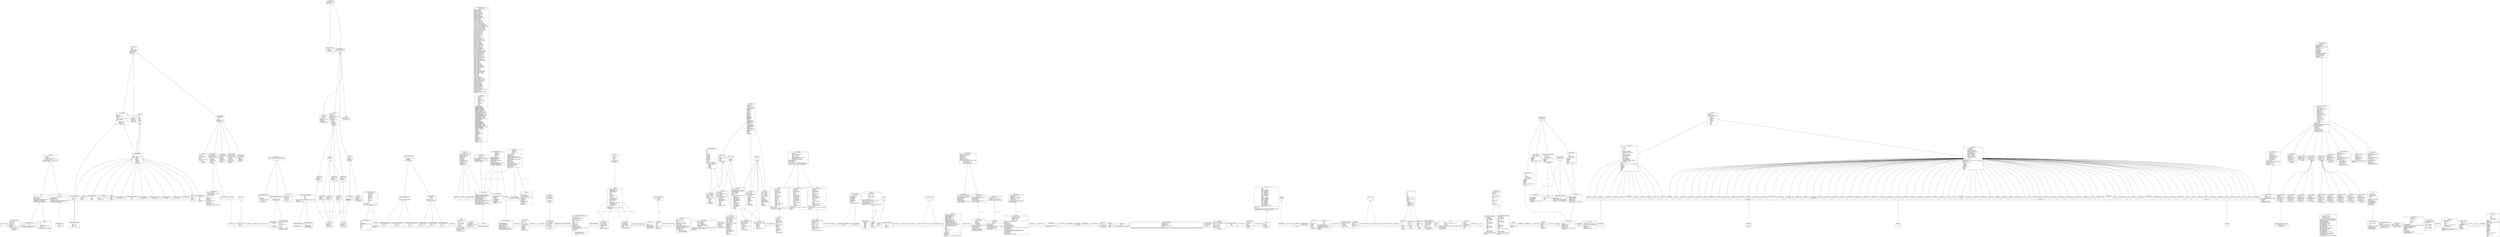 digraph "classes_scipy" {
rankdir=BT
charset="utf-8"
"scipy.integrate.quadrature.AccuracyWarning" [color="black", fontcolor="red", label=<{AccuracyWarning|<br ALIGN="LEFT"/>|}>, shape="record", style="solid"];
"scipy.optimize._basinhopping.AdaptiveStepsize" [color="black", fontcolor="black", label=<{AdaptiveStepsize|factor : float<br ALIGN="LEFT"/>interval : int<br ALIGN="LEFT"/>naccept : int<br ALIGN="LEFT"/>nstep : int<br ALIGN="LEFT"/>nstep_tot : int<br ALIGN="LEFT"/>takestep<br ALIGN="LEFT"/>target_accept_rate : float<br ALIGN="LEFT"/>verbose : bool<br ALIGN="LEFT"/>|report(accept)<br ALIGN="LEFT"/>take_step(x)<br ALIGN="LEFT"/>}>, shape="record", style="solid"];
"scipy.interpolate._monotone.Akima1DInterpolator" [color="black", fontcolor="black", label=<{Akima1DInterpolator|axis<br ALIGN="LEFT"/>|<I>extend</I>()<br ALIGN="LEFT"/><I>from_bernstein_basis</I>(bp, extrapolate)<br ALIGN="LEFT"/><I>from_spline</I>(tck, extrapolate)<br ALIGN="LEFT"/>}>, shape="record", style="solid"];
"scipy.optimize.nonlin.Anderson" [color="black", fontcolor="black", label=<{Anderson|M : int<br ALIGN="LEFT"/>a : ndarray<br ALIGN="LEFT"/>alpha : NoneType<br ALIGN="LEFT"/>df : list<br ALIGN="LEFT"/>dx : list<br ALIGN="LEFT"/>gamma : NoneType<br ALIGN="LEFT"/>w0 : float<br ALIGN="LEFT"/>|matvec(f)<br ALIGN="LEFT"/>solve(f, tol)<br ALIGN="LEFT"/>}>, shape="record", style="solid"];
"scipy.io.arff.arffread.ArffError" [color="black", fontcolor="red", label=<{ArffError|<br ALIGN="LEFT"/>|}>, shape="record", style="solid"];
"scipy.sparse.linalg.eigen.arpack.arpack.ArpackError" [color="black", fontcolor="red", label=<{ArpackError|<br ALIGN="LEFT"/>|}>, shape="record", style="solid"];
"scipy.sparse.linalg.eigen.arpack.arpack.ArpackNoConvergence" [color="black", fontcolor="red", label=<{ArpackNoConvergence|eigenvalues<br ALIGN="LEFT"/>eigenvectors<br ALIGN="LEFT"/>|}>, shape="record", style="solid"];
"scipy.io.idl.AttrDict" [color="black", fontcolor="black", label=<{AttrDict|<br ALIGN="LEFT"/>|}>, shape="record", style="solid"];
"scipy.interpolate.interpolate.BPoly" [color="black", fontcolor="black", label=<{BPoly|c<br ALIGN="LEFT"/>extrapolate<br ALIGN="LEFT"/>|antiderivative(nu)<br ALIGN="LEFT"/>derivative(nu)<br ALIGN="LEFT"/>extend(c, x, right)<br ALIGN="LEFT"/>from_derivatives(xi, yi, orders, extrapolate)<br ALIGN="LEFT"/>from_power_basis(pp, extrapolate)<br ALIGN="LEFT"/>integrate(a, b, extrapolate)<br ALIGN="LEFT"/>}>, shape="record", style="solid"];
"scipy.signal.filter_design.BadCoefficients" [color="black", fontcolor="red", label=<{BadCoefficients|<br ALIGN="LEFT"/>|}>, shape="record", style="solid"];
"scipy.io.harwell_boeing._fortran_format_parser.BadFortranFormat" [color="black", fontcolor="red", label=<{BadFortranFormat|<br ALIGN="LEFT"/>|}>, shape="record", style="solid"];
"scipy.interpolate.polyint.BarycentricInterpolator" [color="black", fontcolor="black", label=<{BarycentricInterpolator|n<br ALIGN="LEFT"/>r<br ALIGN="LEFT"/>wi : ndarray<br ALIGN="LEFT"/>xi : ndarray<br ALIGN="LEFT"/>yi : NoneType, ndarray<br ALIGN="LEFT"/>|add_xi(xi, yi)<br ALIGN="LEFT"/>set_yi(yi, axis)<br ALIGN="LEFT"/>}>, shape="record", style="solid"];
"scipy.optimize._trustregion.BaseQuadraticSubproblem" [color="black", fontcolor="black", label=<{BaseQuadraticSubproblem|fun<br ALIGN="LEFT"/>hess<br ALIGN="LEFT"/>jac<br ALIGN="LEFT"/>jac_mag<br ALIGN="LEFT"/>|get_boundaries_intersections(z, d, trust_radius)<br ALIGN="LEFT"/>hessp(p)<br ALIGN="LEFT"/><I>solve</I>(trust_radius)<br ALIGN="LEFT"/>}>, shape="record", style="solid"];
"scipy.weave.accelerate_tools.Basic" [color="black", fontcolor="black", label=<{Basic|owned : int<br ALIGN="LEFT"/>|check(s)<br ALIGN="LEFT"/>inbound(s)<br ALIGN="LEFT"/>outbound(s)<br ALIGN="LEFT"/>}>, shape="record", style="solid"];
"scipy.weave.accelerate_tools.Basic_Number" [color="black", fontcolor="black", label=<{Basic_Number|<br ALIGN="LEFT"/>|binop(symbol, a, b)<br ALIGN="LEFT"/>literalizer(s)<br ALIGN="LEFT"/>}>, shape="record", style="solid"];
"scipy.optimize._basinhopping.BasinHoppingRunner" [color="black", fontcolor="black", label=<{BasinHoppingRunner|accept : bool<br ALIGN="LEFT"/>accept_tests<br ALIGN="LEFT"/>disp : bool<br ALIGN="LEFT"/>energy<br ALIGN="LEFT"/>energy_trial<br ALIGN="LEFT"/>minimizer<br ALIGN="LEFT"/>nstep : int<br ALIGN="LEFT"/>res<br ALIGN="LEFT"/>step_taking<br ALIGN="LEFT"/>storage<br ALIGN="LEFT"/>x<br ALIGN="LEFT"/>xtrial<br ALIGN="LEFT"/>|one_cycle()<br ALIGN="LEFT"/>print_report(energy_trial, accept)<br ALIGN="LEFT"/>}>, shape="record", style="solid"];
"scipy.interpolate.fitpack2.BivariateSpline" [color="black", fontcolor="black", label=<{BivariateSpline|degrees<br ALIGN="LEFT"/>tck<br ALIGN="LEFT"/>|ev(xi, yi, dx, dy)<br ALIGN="LEFT"/>integral(xa, xb, ya, yb)<br ALIGN="LEFT"/>}>, shape="record", style="solid"];
"scipy.weave.blitz_tools.BlitzWarning" [color="black", fontcolor="red", label=<{BlitzWarning|<br ALIGN="LEFT"/>|}>, shape="record", style="solid"];
"scipy.optimize.optimize.Brent" [color="black", fontcolor="black", label=<{Brent|args : tuple<br ALIGN="LEFT"/>brack : NoneType<br ALIGN="LEFT"/>func<br ALIGN="LEFT"/>funcalls : int<br ALIGN="LEFT"/>fval : NoneType<br ALIGN="LEFT"/>iter : int<br ALIGN="LEFT"/>maxiter : int<br ALIGN="LEFT"/>tol : float<br ALIGN="LEFT"/>xmin : NoneType<br ALIGN="LEFT"/>|get_bracket_info()<br ALIGN="LEFT"/>get_result(full_output)<br ALIGN="LEFT"/>optimize()<br ALIGN="LEFT"/>set_bracket(brack)<br ALIGN="LEFT"/>}>, shape="record", style="solid"];
"scipy.optimize.nonlin.BroydenFirst" [color="black", fontcolor="black", label=<{BroydenFirst|Gm : NoneType<br ALIGN="LEFT"/>alpha : NoneType<br ALIGN="LEFT"/>max_rank : NoneType<br ALIGN="LEFT"/>|matvec(f)<br ALIGN="LEFT"/>rmatvec(f)<br ALIGN="LEFT"/>rsolve(f, tol)<br ALIGN="LEFT"/>setup(x, F, func)<br ALIGN="LEFT"/>solve(f, tol)<br ALIGN="LEFT"/>todense()<br ALIGN="LEFT"/>}>, shape="record", style="solid"];
"scipy.optimize.nonlin.BroydenSecond" [color="black", fontcolor="black", label=<{BroydenSecond|<br ALIGN="LEFT"/>|}>, shape="record", style="solid"];
"scipy.signal.ltisys.Bunch" [color="black", fontcolor="black", label=<{Bunch|X : ndarray<br ALIGN="LEFT"/>computed_poles<br ALIGN="LEFT"/>gain_matrix : ndarray<br ALIGN="LEFT"/>nb_iter : int<br ALIGN="LEFT"/>requested_poles<br ALIGN="LEFT"/>rtol : int<br ALIGN="LEFT"/>|}>, shape="record", style="solid"];
"scipy.weave.bytecodecompiler.ByteCodeMeaning" [color="black", fontcolor="black", label=<{ByteCodeMeaning|symbols : dict<br ALIGN="LEFT"/>|<I>BINARY_ADD</I>(pc)<br ALIGN="LEFT"/><I>BINARY_AND</I>(pc)<br ALIGN="LEFT"/><I>BINARY_DIVIDE</I>(pc)<br ALIGN="LEFT"/><I>BINARY_LSHIFT</I>(pc)<br ALIGN="LEFT"/><I>BINARY_MODULO</I>(pc)<br ALIGN="LEFT"/><I>BINARY_MULTIPLY</I>(pc)<br ALIGN="LEFT"/><I>BINARY_OR</I>(pc)<br ALIGN="LEFT"/><I>BINARY_POWER</I>(pc)<br ALIGN="LEFT"/><I>BINARY_RSHIFT</I>(pc)<br ALIGN="LEFT"/><I>BINARY_SUBSCR</I>(pc)<br ALIGN="LEFT"/><I>BINARY_SUBTRACT</I>(pc)<br ALIGN="LEFT"/><I>BINARY_XOR</I>(pc)<br ALIGN="LEFT"/><I>BREAK_LOOP</I>(pc)<br ALIGN="LEFT"/><I>BUILD_CLASS</I>(pc)<br ALIGN="LEFT"/><I>BUILD_LIST</I>(pc, count)<br ALIGN="LEFT"/><I>BUILD_MAP</I>(pc, zero)<br ALIGN="LEFT"/><I>BUILD_SLICE</I>(pc, argc)<br ALIGN="LEFT"/><I>BUILD_TUPLE</I>(pc, count)<br ALIGN="LEFT"/><I>CALL_FUNCTION</I>(pc, argc)<br ALIGN="LEFT"/><I>CALL_FUNCTION_KW</I>(pc, argc)<br ALIGN="LEFT"/><I>CALL_FUNCTION_VAR</I>(pc, argc)<br ALIGN="LEFT"/><I>CALL_FUNCTION_VAR_KW</I>(pc, argc)<br ALIGN="LEFT"/><I>COMPARE_OP</I>(pc, opname)<br ALIGN="LEFT"/><I>DELETE_ATTR</I>(pc, namei)<br ALIGN="LEFT"/><I>DELETE_FAST</I>(pc, var_num)<br ALIGN="LEFT"/><I>DELETE_GLOBAL</I>(pc, namei)<br ALIGN="LEFT"/><I>DELETE_NAME</I>(pc, namei)<br ALIGN="LEFT"/><I>DELETE_SLICE_0</I>(pc)<br ALIGN="LEFT"/><I>DELETE_SLICE_1</I>(pc)<br ALIGN="LEFT"/><I>DELETE_SLICE_2</I>(pc)<br ALIGN="LEFT"/><I>DELETE_SLICE_3</I>(pc)<br ALIGN="LEFT"/><I>DELETE_SUBSCR</I>(pc)<br ALIGN="LEFT"/><I>DUP_TOP</I>(pc)<br ALIGN="LEFT"/><I>DUP_TOPX</I>(pc, count)<br ALIGN="LEFT"/><I>END_FINALLY</I>(pc)<br ALIGN="LEFT"/><I>EXEC_STMT</I>(pc)<br ALIGN="LEFT"/><I>EXTENDED_ARG</I>(pc, ext)<br ALIGN="LEFT"/><I>FOR_LOOP</I>(pc, delta)<br ALIGN="LEFT"/><I>IMPORT_FROM</I>(pc, namei)<br ALIGN="LEFT"/><I>IMPORT_NAME</I>(pc, namei)<br ALIGN="LEFT"/><I>IMPORT_STAR</I>(pc)<br ALIGN="LEFT"/><I>INPLACE_ADD</I>(pc)<br ALIGN="LEFT"/><I>INPLACE_AND</I>(pc)<br ALIGN="LEFT"/><I>INPLACE_DIVIDE</I>(pc)<br ALIGN="LEFT"/><I>INPLACE_LSHIFT</I>(pc)<br ALIGN="LEFT"/><I>INPLACE_MODULO</I>(pc)<br ALIGN="LEFT"/><I>INPLACE_MULTIPLY</I>(pc)<br ALIGN="LEFT"/><I>INPLACE_OR</I>(pc)<br ALIGN="LEFT"/><I>INPLACE_POWER</I>(pc)<br ALIGN="LEFT"/><I>INPLACE_RSHIFT</I>(pc)<br ALIGN="LEFT"/><I>INPLACE_SUBTRACT</I>(pc)<br ALIGN="LEFT"/><I>INPLACE_XOR</I>(pc)<br ALIGN="LEFT"/><I>JUMP_ABSOLUTE</I>(pc, target)<br ALIGN="LEFT"/><I>JUMP_FORWARD</I>(pc, delta)<br ALIGN="LEFT"/><I>JUMP_IF_FALSE</I>(pc, delta)<br ALIGN="LEFT"/><I>JUMP_IF_TRUE</I>(pc, delta)<br ALIGN="LEFT"/><I>LOAD_ATTR</I>(pc, namei)<br ALIGN="LEFT"/><I>LOAD_CLOSURE</I>(pc, i)<br ALIGN="LEFT"/><I>LOAD_CONST</I>(pc, consti)<br ALIGN="LEFT"/><I>LOAD_DEREF</I>(pc, i)<br ALIGN="LEFT"/><I>LOAD_FAST</I>(pc, var_num)<br ALIGN="LEFT"/><I>LOAD_GLOBAL</I>(pc, namei)<br ALIGN="LEFT"/><I>LOAD_LOCALS</I>(pc)<br ALIGN="LEFT"/><I>LOAD_NAME</I>(pc, namei)<br ALIGN="LEFT"/><I>MAKE_CLOSURE</I>(pc, argc)<br ALIGN="LEFT"/><I>MAKE_FUNCTION</I>(pc, argc)<br ALIGN="LEFT"/><I>POP_BLOCK</I>(pc)<br ALIGN="LEFT"/><I>POP_TOP</I>(pc)<br ALIGN="LEFT"/><I>PRINT_EXPR</I>(pc)<br ALIGN="LEFT"/><I>PRINT_ITEM</I>(pc)<br ALIGN="LEFT"/><I>PRINT_ITEM_TO</I>(pc)<br ALIGN="LEFT"/><I>PRINT_NEWLINE</I>(pc)<br ALIGN="LEFT"/><I>PRINT_NEWLINE_TO</I>(pc)<br ALIGN="LEFT"/><I>RAISE_VARARGS</I>(pc, argc)<br ALIGN="LEFT"/><I>RETURN_VALUE</I>(pc)<br ALIGN="LEFT"/><I>ROT_FOUR</I>(pc)<br ALIGN="LEFT"/><I>ROT_THREE</I>(pc)<br ALIGN="LEFT"/><I>ROT_TWO</I>(pc)<br ALIGN="LEFT"/><I>SETUP_EXCEPT</I>(pc, delta)<br ALIGN="LEFT"/><I>SETUP_FINALLY</I>(pc, delta)<br ALIGN="LEFT"/><I>SETUP_LOOP</I>(pc, delta)<br ALIGN="LEFT"/><I>SET_LINENO</I>(pc, lineno)<br ALIGN="LEFT"/><I>SLICE_0</I>(pc)<br ALIGN="LEFT"/><I>SLICE_1</I>(pc)<br ALIGN="LEFT"/><I>SLICE_2</I>(pc)<br ALIGN="LEFT"/><I>SLICE_3</I>(pc)<br ALIGN="LEFT"/><I>STOP_CODE</I>(pc)<br ALIGN="LEFT"/><I>STORE_ATTR</I>(pc, namei)<br ALIGN="LEFT"/><I>STORE_DEREF</I>(pc, i)<br ALIGN="LEFT"/><I>STORE_FAST</I>(pc, var_num)<br ALIGN="LEFT"/><I>STORE_GLOBAL</I>(pc, namei)<br ALIGN="LEFT"/><I>STORE_NAME</I>(pc, namei)<br ALIGN="LEFT"/><I>STORE_SLICE_0</I>(pc)<br ALIGN="LEFT"/><I>STORE_SLICE_1</I>(pc)<br ALIGN="LEFT"/><I>STORE_SLICE_2</I>(pc)<br ALIGN="LEFT"/><I>STORE_SLICE_3</I>(pc)<br ALIGN="LEFT"/><I>STORE_SUBSCR</I>(pc)<br ALIGN="LEFT"/><I>UNARY_CONVERT</I>(pc)<br ALIGN="LEFT"/><I>UNARY_INVERT</I>(pc)<br ALIGN="LEFT"/><I>UNARY_NEGATIVE</I>(pc)<br ALIGN="LEFT"/><I>UNARY_NOT</I>(pc)<br ALIGN="LEFT"/><I>UNARY_POSITIVE</I>(pc)<br ALIGN="LEFT"/><I>UNPACK_SEQUENCE</I>(pc, count)<br ALIGN="LEFT"/>cmp_op(opname)<br ALIGN="LEFT"/>evaluate(pc, code)<br ALIGN="LEFT"/>execute(pc, opcode, argument)<br ALIGN="LEFT"/>fetch(pc, code)<br ALIGN="LEFT"/>}>, shape="record", style="solid"];
"scipy.optimize._trustregion_ncg.CGSteihaugSubproblem" [color="black", fontcolor="black", label=<{CGSteihaugSubproblem|<br ALIGN="LEFT"/>|solve(trust_radius)<br ALIGN="LEFT"/>}>, shape="record", style="solid"];
"scipy.weave.bytecodecompiler.CXXCoder" [color="black", fontcolor="black", label=<{CXXCoder|codeobject<br ALIGN="LEFT"/>consts<br ALIGN="LEFT"/>forwards : dict<br ALIGN="LEFT"/>function<br ALIGN="LEFT"/>helpers : list<br ALIGN="LEFT"/>name : NoneType<br ALIGN="LEFT"/>rtype<br ALIGN="LEFT"/>signature<br ALIGN="LEFT"/>stack : list<br ALIGN="LEFT"/>types<br ALIGN="LEFT"/>used : list<br ALIGN="LEFT"/>|BINARY_ADD(pc)<br ALIGN="LEFT"/>BINARY_DIVIDE(pc)<br ALIGN="LEFT"/>BINARY_MODULO(pc)<br ALIGN="LEFT"/>BINARY_MULTIPLY(pc)<br ALIGN="LEFT"/>BINARY_SUBSCR(pc)<br ALIGN="LEFT"/>BINARY_SUBTRACT(pc)<br ALIGN="LEFT"/>BUILD_TUPLE(pc, count)<br ALIGN="LEFT"/>CALL_FUNCTION(pc, argc)<br ALIGN="LEFT"/>COMPARE_OP(pc, opname)<br ALIGN="LEFT"/>FOR_LOOP(pc, delta)<br ALIGN="LEFT"/>JUMP_ABSOLUTE(pc, target)<br ALIGN="LEFT"/>JUMP_FORWARD(pc, delta)<br ALIGN="LEFT"/>JUMP_IF_FALSE(pc, delta)<br ALIGN="LEFT"/>LOAD_ATTR(pc, namei)<br ALIGN="LEFT"/>LOAD_CONST(pc, consti)<br ALIGN="LEFT"/>LOAD_FAST(pc, var_num)<br ALIGN="LEFT"/>LOAD_GLOBAL(pc, var_num)<br ALIGN="LEFT"/>POP_BLOCK(pc)<br ALIGN="LEFT"/>POP_TOP(pc)<br ALIGN="LEFT"/>PRINT_ITEM(pc)<br ALIGN="LEFT"/>PRINT_NEWLINE(pc)<br ALIGN="LEFT"/>RETURN_VALUE(pc)<br ALIGN="LEFT"/>SETUP_LOOP(pc, delta)<br ALIGN="LEFT"/>SET_LINENO(pc, lineno)<br ALIGN="LEFT"/>STORE_ATTR(pc, namei)<br ALIGN="LEFT"/>STORE_FAST(pc, var_num)<br ALIGN="LEFT"/>STORE_GLOBAL(pc, var_num)<br ALIGN="LEFT"/>STORE_SUBSCR(pc)<br ALIGN="LEFT"/>binop(pc, symbol)<br ALIGN="LEFT"/>codeup(rhs, rhs_type)<br ALIGN="LEFT"/>dedent()<br ALIGN="LEFT"/>emit(s)<br ALIGN="LEFT"/>emit_value(v)<br ALIGN="LEFT"/>evaluate(pc, code)<br ALIGN="LEFT"/>generate()<br ALIGN="LEFT"/>global_info(var_num)<br ALIGN="LEFT"/>indent()<br ALIGN="LEFT"/>multiarg()<br ALIGN="LEFT"/>pop()<br ALIGN="LEFT"/>popTuple()<br ALIGN="LEFT"/>post(pc, action)<br ALIGN="LEFT"/>push(v, t)<br ALIGN="LEFT"/>pushTuple(V, T)<br ALIGN="LEFT"/><I>typedef_by_value</I>(v)<br ALIGN="LEFT"/>unique()<br ALIGN="LEFT"/>wrapped_code()<br ALIGN="LEFT"/>}>, shape="record", style="solid"];
"scipy.cluster.vq.ClusterError" [color="black", fontcolor="red", label=<{ClusterError|<br ALIGN="LEFT"/>|}>, shape="record", style="solid"];
"scipy.cluster.hierarchy.ClusterNode" [color="black", fontcolor="black", label=<{ClusterNode|count : int<br ALIGN="LEFT"/>dist : int<br ALIGN="LEFT"/>id<br ALIGN="LEFT"/>left : NoneType<br ALIGN="LEFT"/>right : NoneType<br ALIGN="LEFT"/>|get_count()<br ALIGN="LEFT"/>get_id()<br ALIGN="LEFT"/>get_left()<br ALIGN="LEFT"/>get_right()<br ALIGN="LEFT"/>is_leaf()<br ALIGN="LEFT"/>pre_order(func)<br ALIGN="LEFT"/>}>, shape="record", style="solid"];
"scipy.weave.build_tools.CompileError" [color="black", fontcolor="red", label=<{CompileError|<br ALIGN="LEFT"/>|}>, shape="record", style="solid"];
"scipy.constants.codata.ConstantWarning" [color="black", fontcolor="red", label=<{ConstantWarning|<br ALIGN="LEFT"/>|}>, shape="record", style="solid"];
"scipy.odr.odrpack.Data" [color="black", fontcolor="black", label=<{Data|fix : NoneType<br ALIGN="LEFT"/>meta : dict<br ALIGN="LEFT"/>wd : NoneType<br ALIGN="LEFT"/>we : NoneType<br ALIGN="LEFT"/>x<br ALIGN="LEFT"/>y : NoneType<br ALIGN="LEFT"/>|set_meta()<br ALIGN="LEFT"/>}>, shape="record", style="solid"];
"scipy.weave._dumb_shelve.DbfilenameShelf" [color="black", fontcolor="black", label=<{DbfilenameShelf|<br ALIGN="LEFT"/>|}>, shape="record", style="solid"];
"scipy._lib._util.DeprecatedImport" [color="black", fontcolor="black", label=<{DeprecatedImport|<br ALIGN="LEFT"/>|}>, shape="record", style="solid"];
"scipy.optimize.nonlin.DiagBroyden" [color="black", fontcolor="black", label=<{DiagBroyden|alpha : NoneType<br ALIGN="LEFT"/>d : ndarray<br ALIGN="LEFT"/>|matvec(f)<br ALIGN="LEFT"/>rmatvec(f)<br ALIGN="LEFT"/>rsolve(f, tol)<br ALIGN="LEFT"/>setup(x, F, func)<br ALIGN="LEFT"/>solve(f, tol)<br ALIGN="LEFT"/>todense()<br ALIGN="LEFT"/>}>, shape="record", style="solid"];
"scipy.optimize._differentialevolution.DifferentialEvolutionSolver" [color="black", fontcolor="black", label=<{DifferentialEvolutionSolver|args : tuple<br ALIGN="LEFT"/>callback : NoneType<br ALIGN="LEFT"/>cross_over_probability : float<br ALIGN="LEFT"/>disp : bool<br ALIGN="LEFT"/>dither : NoneType, list<br ALIGN="LEFT"/>func<br ALIGN="LEFT"/>limits : ndarray<br ALIGN="LEFT"/>maxfun<br ALIGN="LEFT"/>maxiter : int<br ALIGN="LEFT"/>mutation_func<br ALIGN="LEFT"/>polish : bool<br ALIGN="LEFT"/>population : ndarray<br ALIGN="LEFT"/>population_energies<br ALIGN="LEFT"/>random_number_generator : NoneType<br ALIGN="LEFT"/>scale : tuple<br ALIGN="LEFT"/>strategy : str<br ALIGN="LEFT"/>tol : float<br ALIGN="LEFT"/>x<br ALIGN="LEFT"/>|init_population_lhs()<br ALIGN="LEFT"/>init_population_random()<br ALIGN="LEFT"/>solve()<br ALIGN="LEFT"/>}>, shape="record", style="solid"];
"scipy.optimize._trustregion_dogleg.DoglegSubproblem" [color="black", fontcolor="black", label=<{DoglegSubproblem|<br ALIGN="LEFT"/>|cauchy_point()<br ALIGN="LEFT"/>newton_point()<br ALIGN="LEFT"/>solve(trust_radius)<br ALIGN="LEFT"/>}>, shape="record", style="solid"];
"scipy.weave.accelerate_tools.Double" [color="black", fontcolor="black", label=<{Double|checker : str<br ALIGN="LEFT"/>cxxtype : str<br ALIGN="LEFT"/>inbounder : str<br ALIGN="LEFT"/>outbounder : str<br ALIGN="LEFT"/>|}>, shape="record", style="solid"];
"scipy.weave.accelerate_tools.DoubleVector" [color="black", fontcolor="black", label=<{DoubleVector|cxxbase : str<br ALIGN="LEFT"/>pybase<br ALIGN="LEFT"/>typecode : str<br ALIGN="LEFT"/>|}>, shape="record", style="solid"];
"scipy.weave.accelerate_tools.Doublematrix" [color="black", fontcolor="black", label=<{Doublematrix|cxxbase : str<br ALIGN="LEFT"/>pybase<br ALIGN="LEFT"/>typecode : str<br ALIGN="LEFT"/>|}>, shape="record", style="solid"];
"scipy.io.matlab.mio5.EmptyStructMarker" [color="black", fontcolor="black", label=<{EmptyStructMarker|<br ALIGN="LEFT"/>|}>, shape="record", style="solid"];
"scipy.optimize.nonlin.ExcitingMixing" [color="black", fontcolor="black", label=<{ExcitingMixing|alpha : NoneType<br ALIGN="LEFT"/>alphamax : float<br ALIGN="LEFT"/>beta : NoneType<br ALIGN="LEFT"/>|matvec(f)<br ALIGN="LEFT"/>rmatvec(f)<br ALIGN="LEFT"/>rsolve(f, tol)<br ALIGN="LEFT"/>setup(x, F, func)<br ALIGN="LEFT"/>solve(f, tol)<br ALIGN="LEFT"/>todense()<br ALIGN="LEFT"/>}>, shape="record", style="solid"];
"scipy.io.harwell_boeing._fortran_format_parser.ExpFormat" [color="black", fontcolor="black", label=<{ExpFormat|fortran_format<br ALIGN="LEFT"/>min : NoneType<br ALIGN="LEFT"/>python_format<br ALIGN="LEFT"/>repeat : NoneType<br ALIGN="LEFT"/>significand<br ALIGN="LEFT"/>width<br ALIGN="LEFT"/>|from_number(n, min)<br ALIGN="LEFT"/>}>, shape="record", style="solid"];
"scipy.stats._continuous_distns.FitDataError" [color="black", fontcolor="red", label=<{FitDataError|args : tuple<br ALIGN="LEFT"/>|}>, shape="record", style="solid"];
"scipy.stats._continuous_distns.FitSolverError" [color="black", fontcolor="red", label=<{FitSolverError|args : tuple<br ALIGN="LEFT"/>|}>, shape="record", style="solid"];
"scipy.io._fortran.FortranFile" [color="black", fontcolor="black", label=<{FortranFile|<br ALIGN="LEFT"/>|close()<br ALIGN="LEFT"/>read_ints(dtype)<br ALIGN="LEFT"/>read_reals(dtype)<br ALIGN="LEFT"/>read_record(dtype)<br ALIGN="LEFT"/>write_record(s)<br ALIGN="LEFT"/>}>, shape="record", style="solid"];
"scipy.io.harwell_boeing._fortran_format_parser.FortranFormatParser" [color="black", fontcolor="black", label=<{FortranFormatParser|tokenizer<br ALIGN="LEFT"/>|parse(s)<br ALIGN="LEFT"/>}>, shape="record", style="solid"];
"scipy.linalg._matfuncs_inv_ssq.FractionalMatrixPowerError" [color="black", fontcolor="red", label=<{FractionalMatrixPowerError|<br ALIGN="LEFT"/>|}>, shape="record", style="solid"];
"scipy.special._testutils.FuncData" [color="black", fontcolor="black", label=<{FuncData|atol : NoneType<br ALIGN="LEFT"/>data<br ALIGN="LEFT"/>dataname : NoneType<br ALIGN="LEFT"/>func<br ALIGN="LEFT"/>ignore_inf_sign : bool<br ALIGN="LEFT"/>knownfailure : NoneType<br ALIGN="LEFT"/>nan_ok : bool<br ALIGN="LEFT"/>param_columns : tuple<br ALIGN="LEFT"/>param_filter : NoneType, tuple<br ALIGN="LEFT"/>result_columns : NoneType, tuple<br ALIGN="LEFT"/>result_func : NoneType<br ALIGN="LEFT"/>rtol : NoneType<br ALIGN="LEFT"/>vectorized : bool<br ALIGN="LEFT"/>|check(data, dtype)<br ALIGN="LEFT"/>get_tolerances(dtype)<br ALIGN="LEFT"/>}>, shape="record", style="solid"];
"scipy._lib.decorator.FunctionMaker" [color="black", fontcolor="black", label=<{FunctionMaker|defaults : NoneType<br ALIGN="LEFT"/>dict : NoneType<br ALIGN="LEFT"/>doc : NoneType<br ALIGN="LEFT"/>module : NoneType, str<br ALIGN="LEFT"/>name : NoneType, str<br ALIGN="LEFT"/>shortsignature : NoneType, str<br ALIGN="LEFT"/>signature<br ALIGN="LEFT"/>|create(obj, body, evaldict, defaults, doc, module, addsource)<br ALIGN="LEFT"/>make(src_templ, evaldict, addsource)<br ALIGN="LEFT"/>update(func)<br ALIGN="LEFT"/>}>, shape="record", style="solid"];
"scipy.weave.bytecodecompiler.Function_Descriptor" [color="black", fontcolor="black", label=<{Function_Descriptor|code<br ALIGN="LEFT"/>return_type<br ALIGN="LEFT"/>support : str<br ALIGN="LEFT"/>|}>, shape="record", style="solid"];
"scipy.optimize.nonlin.GenericBroyden" [color="black", fontcolor="black", label=<{GenericBroyden|alpha : float<br ALIGN="LEFT"/>last_f<br ALIGN="LEFT"/>last_x<br ALIGN="LEFT"/>|setup(x0, f0, func)<br ALIGN="LEFT"/>update(x, f)<br ALIGN="LEFT"/>}>, shape="record", style="solid"];
"scipy.io.harwell_boeing.hb.HBFile" [color="black", fontcolor="black", label=<{HBFile|key<br ALIGN="LEFT"/>storage<br ALIGN="LEFT"/>structure<br ALIGN="LEFT"/>title<br ALIGN="LEFT"/>type<br ALIGN="LEFT"/>|read_matrix()<br ALIGN="LEFT"/>write_matrix(m)<br ALIGN="LEFT"/>}>, shape="record", style="solid"];
"scipy.io.harwell_boeing.hb.HBInfo" [color="black", fontcolor="black", label=<{HBInfo|indices_dtype : int32<br ALIGN="LEFT"/>indices_format<br ALIGN="LEFT"/>indices_nbytes_full<br ALIGN="LEFT"/>indices_nlines<br ALIGN="LEFT"/>key<br ALIGN="LEFT"/>mxtype<br ALIGN="LEFT"/>ncols<br ALIGN="LEFT"/>nelementals : int<br ALIGN="LEFT"/>nnon_zeros<br ALIGN="LEFT"/>nrows<br ALIGN="LEFT"/>pointer_dtype : int32<br ALIGN="LEFT"/>pointer_format<br ALIGN="LEFT"/>pointer_nbytes_full<br ALIGN="LEFT"/>pointer_nlines<br ALIGN="LEFT"/>title<br ALIGN="LEFT"/>total_nlines<br ALIGN="LEFT"/>values_dtype : float64, int<br ALIGN="LEFT"/>values_format<br ALIGN="LEFT"/>values_nbytes_full<br ALIGN="LEFT"/>values_nlines<br ALIGN="LEFT"/>|dump()<br ALIGN="LEFT"/>from_data(m, title, key, mxtype, fmt)<br ALIGN="LEFT"/>from_file(fid)<br ALIGN="LEFT"/>}>, shape="record", style="solid"];
"scipy.io.harwell_boeing.hb.HBMatrixType" [color="black", fontcolor="black", label=<{HBMatrixType|fortran_format<br ALIGN="LEFT"/>storage : str<br ALIGN="LEFT"/>structure<br ALIGN="LEFT"/>value_type<br ALIGN="LEFT"/>|from_fortran(fmt)<br ALIGN="LEFT"/>}>, shape="record", style="solid"];
"scipy.sparse.linalg.interface.IdentityOperator" [color="black", fontcolor="black", label=<{IdentityOperator|<br ALIGN="LEFT"/>|}>, shape="record", style="solid"];
"scipy.sparse.sputils.IndexMixin" [color="black", fontcolor="black", label=<{IndexMixin|<br ALIGN="LEFT"/>|}>, shape="record", style="solid"];
"scipy.weave.accelerate_tools.Instance" [color="black", fontcolor="black", label=<{Instance|cxxtype : str<br ALIGN="LEFT"/>prototype<br ALIGN="LEFT"/>|check(s)<br ALIGN="LEFT"/>get_attribute(name)<br ALIGN="LEFT"/>inbound(s)<br ALIGN="LEFT"/>outbound(s)<br ALIGN="LEFT"/>set_attribute(name)<br ALIGN="LEFT"/>}>, shape="record", style="solid"];
"scipy.io.harwell_boeing._fortran_format_parser.IntFormat" [color="black", fontcolor="black", label=<{IntFormat|fortran_format<br ALIGN="LEFT"/>min : NoneType<br ALIGN="LEFT"/>python_format<br ALIGN="LEFT"/>repeat : NoneType<br ALIGN="LEFT"/>width<br ALIGN="LEFT"/>|from_number(n, min)<br ALIGN="LEFT"/>}>, shape="record", style="solid"];
"scipy.weave.accelerate_tools.Integer" [color="black", fontcolor="black", label=<{Integer|checker : str<br ALIGN="LEFT"/>cxxtype : str<br ALIGN="LEFT"/>inbounder : str<br ALIGN="LEFT"/>outbounder : str<br ALIGN="LEFT"/>|}>, shape="record", style="solid"];
"scipy.weave.accelerate_tools.IntegerVector" [color="black", fontcolor="black", label=<{IntegerVector|cxxbase : str<br ALIGN="LEFT"/>pybase<br ALIGN="LEFT"/>typecode : str<br ALIGN="LEFT"/>|}>, shape="record", style="solid"];
"scipy.weave.accelerate_tools.Integermatrix" [color="black", fontcolor="black", label=<{Integermatrix|cxxbase : str<br ALIGN="LEFT"/>pybase<br ALIGN="LEFT"/>typecode : str<br ALIGN="LEFT"/>|}>, shape="record", style="solid"];
"scipy.integrate.quadpack.IntegrationWarning" [color="black", fontcolor="red", label=<{IntegrationWarning|<br ALIGN="LEFT"/>|}>, shape="record", style="solid"];
"scipy.integrate._ode.IntegratorBase" [color="black", fontcolor="black", label=<{IntegratorBase|handle<br ALIGN="LEFT"/>integrator_classes : list<br ALIGN="LEFT"/>runner : NoneType<br ALIGN="LEFT"/>scalar : float<br ALIGN="LEFT"/>success : NoneType<br ALIGN="LEFT"/>supports_run_relax : NoneType<br ALIGN="LEFT"/>supports_solout : bool<br ALIGN="LEFT"/>supports_step : NoneType<br ALIGN="LEFT"/>|acquire_new_handle()<br ALIGN="LEFT"/>check_handle()<br ALIGN="LEFT"/><I>reset</I>(n, has_jac)<br ALIGN="LEFT"/><I>run</I>(f, jac, y0, t0, t1, f_params, jac_params)<br ALIGN="LEFT"/><I>run_relax</I>(f, jac, y0, t0, t1, f_params, jac_params)<br ALIGN="LEFT"/><I>step</I>(f, jac, y0, t0, t1, f_params, jac_params)<br ALIGN="LEFT"/>}>, shape="record", style="solid"];
"scipy.integrate._ode.IntegratorConcurrencyError" [color="black", fontcolor="red", label=<{IntegratorConcurrencyError|<br ALIGN="LEFT"/>|}>, shape="record", style="solid"];
"scipy.interpolate.fitpack2.InterpolatedUnivariateSpline" [color="black", fontcolor="black", label=<{InterpolatedUnivariateSpline|ext : int<br ALIGN="LEFT"/>|}>, shape="record", style="solid"];
"scipy.optimize.nonlin.InverseJacobian" [color="black", fontcolor="black", label=<{InverseJacobian|dtype<br ALIGN="LEFT"/>jacobian<br ALIGN="LEFT"/>matvec<br ALIGN="LEFT"/>rmatvec<br ALIGN="LEFT"/>setup<br ALIGN="LEFT"/>shape<br ALIGN="LEFT"/>update<br ALIGN="LEFT"/>|}>, shape="record", style="solid"];
"scipy.sparse.linalg.eigen.arpack.arpack.IterInv" [color="black", fontcolor="black", label=<{IterInv|M<br ALIGN="LEFT"/>dtype<br ALIGN="LEFT"/>ifunc<br ALIGN="LEFT"/>shape<br ALIGN="LEFT"/>tol : int<br ALIGN="LEFT"/>|}>, shape="record", style="solid"];
"scipy.sparse.linalg.eigen.arpack.arpack.IterOpInv" [color="black", fontcolor="black", label=<{IterOpInv|A<br ALIGN="LEFT"/>M<br ALIGN="LEFT"/>OP<br ALIGN="LEFT"/>dtype<br ALIGN="LEFT"/>ifunc<br ALIGN="LEFT"/>shape<br ALIGN="LEFT"/>sigma<br ALIGN="LEFT"/>tol : int<br ALIGN="LEFT"/>|}>, shape="record", style="solid"];
"scipy.optimize.nonlin.asjacobian.Jac" [color="black", fontcolor="black", label=<{Jac|x<br ALIGN="LEFT"/>|matvec(v)<br ALIGN="LEFT"/>rmatvec(v)<br ALIGN="LEFT"/>rsolve(v, tol)<br ALIGN="LEFT"/>solve(v, tol)<br ALIGN="LEFT"/>update(x, F)<br ALIGN="LEFT"/>}>, shape="record", style="solid"];
"scipy.optimize.nonlin.Jacobian" [color="black", fontcolor="black", label=<{Jacobian|dtype<br ALIGN="LEFT"/>func<br ALIGN="LEFT"/>shape : tuple<br ALIGN="LEFT"/>|aspreconditioner()<br ALIGN="LEFT"/>setup(x, F, func)<br ALIGN="LEFT"/><I>solve</I>(v, tol)<br ALIGN="LEFT"/><I>update</I>(x, F)<br ALIGN="LEFT"/>}>, shape="record", style="solid"];
"scipy.spatial.kdtree.KDTree" [color="black", fontcolor="black", label=<{KDTree|data : ndarray<br ALIGN="LEFT"/>leafsize : int<br ALIGN="LEFT"/>m<br ALIGN="LEFT"/>maxes : ndarray<br ALIGN="LEFT"/>mins : ndarray<br ALIGN="LEFT"/>n<br ALIGN="LEFT"/>tree<br ALIGN="LEFT"/>|count_neighbors(other, r, p)<br ALIGN="LEFT"/>query(x, k, eps, p, distance_upper_bound)<br ALIGN="LEFT"/>query_ball_point(x, r, p, eps)<br ALIGN="LEFT"/>query_ball_tree(other, r, p, eps)<br ALIGN="LEFT"/>query_pairs(r, p, eps)<br ALIGN="LEFT"/>sparse_distance_matrix(other, max_distance, p)<br ALIGN="LEFT"/>}>, shape="record", style="solid"];
"scipy.interpolate.polyint.KroghInterpolator" [color="black", fontcolor="black", label=<{KroghInterpolator|c : ndarray<br ALIGN="LEFT"/>n<br ALIGN="LEFT"/>r<br ALIGN="LEFT"/>xi : ndarray<br ALIGN="LEFT"/>yi : ndarray<br ALIGN="LEFT"/>|}>, shape="record", style="solid"];
"scipy.optimize.nonlin.KrylovJacobian" [color="black", fontcolor="black", label=<{KrylovJacobian|f0<br ALIGN="LEFT"/>method<br ALIGN="LEFT"/>method_kw : dict<br ALIGN="LEFT"/>omega<br ALIGN="LEFT"/>op<br ALIGN="LEFT"/>preconditioner : NoneType<br ALIGN="LEFT"/>rdiff : NoneType<br ALIGN="LEFT"/>x0<br ALIGN="LEFT"/>|matvec(v)<br ALIGN="LEFT"/>setup(x, f, func)<br ALIGN="LEFT"/>solve(rhs, tol)<br ALIGN="LEFT"/>update(x, f)<br ALIGN="LEFT"/>}>, shape="record", style="solid"];
"scipy.interpolate.fitpack2.LSQBivariateSpline" [color="black", fontcolor="black", label=<{LSQBivariateSpline|degrees : tuple<br ALIGN="LEFT"/>fp<br ALIGN="LEFT"/>tck : tuple<br ALIGN="LEFT"/>|}>, shape="record", style="solid"];
"scipy.interpolate.fitpack2.LSQSphereBivariateSpline" [color="black", fontcolor="black", label=<{LSQSphereBivariateSpline|degrees : tuple<br ALIGN="LEFT"/>fp<br ALIGN="LEFT"/>tck : tuple<br ALIGN="LEFT"/>|}>, shape="record", style="solid"];
"scipy.interpolate.fitpack2.LSQUnivariateSpline" [color="black", fontcolor="black", label=<{LSQUnivariateSpline|ext : int<br ALIGN="LEFT"/>|}>, shape="record", style="solid"];
"scipy.sparse.linalg._expm_multiply.LazyOperatorNormInfo" [color="black", fontcolor="black", label=<{LazyOperatorNormInfo|<br ALIGN="LEFT"/>|alpha(p)<br ALIGN="LEFT"/>d(p)<br ALIGN="LEFT"/>onenorm()<br ALIGN="LEFT"/>}>, shape="record", style="solid"];
"scipy.optimize.lbfgsb.LbfgsInvHessProduct" [color="black", fontcolor="black", label=<{LbfgsInvHessProduct|n_corrs<br ALIGN="LEFT"/>rho<br ALIGN="LEFT"/>sk<br ALIGN="LEFT"/>yk<br ALIGN="LEFT"/>|todense()<br ALIGN="LEFT"/>}>, shape="record", style="solid"];
"scipy.io.harwell_boeing.hb.LineOverflow" [color="black", fontcolor="red", label=<{LineOverflow|<br ALIGN="LEFT"/>|}>, shape="record", style="solid"];
"scipy.optimize.linesearch.LineSearchWarning" [color="black", fontcolor="red", label=<{LineSearchWarning|<br ALIGN="LEFT"/>|}>, shape="record", style="solid"];
"scipy.optimize.nonlin.LinearMixing" [color="black", fontcolor="black", label=<{LinearMixing|alpha : NoneType<br ALIGN="LEFT"/>|matvec(f)<br ALIGN="LEFT"/>rmatvec(f)<br ALIGN="LEFT"/>rsolve(f, tol)<br ALIGN="LEFT"/>solve(f, tol)<br ALIGN="LEFT"/>todense()<br ALIGN="LEFT"/>}>, shape="record", style="solid"];
"scipy.sparse.linalg.interface.LinearOperator" [color="black", fontcolor="black", label=<{LinearOperator|H<br ALIGN="LEFT"/>T<br ALIGN="LEFT"/>dtype : NoneType, dtype<br ALIGN="LEFT"/>shape : tuple<br ALIGN="LEFT"/>|adjoint()<br ALIGN="LEFT"/>dot(x)<br ALIGN="LEFT"/>matmat(X)<br ALIGN="LEFT"/>matvec(x)<br ALIGN="LEFT"/>rmatvec(x)<br ALIGN="LEFT"/>transpose()<br ALIGN="LEFT"/>}>, shape="record", style="solid"];
"scipy.linalg._matfuncs_inv_ssq.LogmError" [color="black", fontcolor="red", label=<{LogmError|<br ALIGN="LEFT"/>|}>, shape="record", style="solid"];
"scipy.linalg._matfuncs_inv_ssq.LogmExactlySingularWarning" [color="black", fontcolor="red", label=<{LogmExactlySingularWarning|<br ALIGN="LEFT"/>|}>, shape="record", style="solid"];
"scipy.linalg._matfuncs_inv_ssq.LogmNearlySingularWarning" [color="black", fontcolor="red", label=<{LogmNearlySingularWarning|<br ALIGN="LEFT"/>|}>, shape="record", style="solid"];
"scipy.linalg._matfuncs_inv_ssq.LogmRankWarning" [color="black", fontcolor="red", label=<{LogmRankWarning|<br ALIGN="LEFT"/>|}>, shape="record", style="solid"];
"scipy.weave.accelerate_tools.LongVector" [color="black", fontcolor="black", label=<{LongVector|cxxbase : str<br ALIGN="LEFT"/>pybase<br ALIGN="LEFT"/>typecode : str<br ALIGN="LEFT"/>|}>, shape="record", style="solid"];
"scipy.weave.accelerate_tools.Longmatrix" [color="black", fontcolor="black", label=<{Longmatrix|cxxbase : str<br ALIGN="LEFT"/>pybase<br ALIGN="LEFT"/>typecode : str<br ALIGN="LEFT"/>|}>, shape="record", style="solid"];
"scipy.optimize.nonlin.LowRankMatrix" [color="black", fontcolor="black", label=<{LowRankMatrix|alpha : NoneType<br ALIGN="LEFT"/>collapsed : NoneType, ndarray<br ALIGN="LEFT"/>cs : NoneType, list<br ALIGN="LEFT"/>ds : NoneType, list<br ALIGN="LEFT"/>dtype<br ALIGN="LEFT"/>n<br ALIGN="LEFT"/>|append(c, d)<br ALIGN="LEFT"/>collapse()<br ALIGN="LEFT"/>matvec(v)<br ALIGN="LEFT"/>restart_reduce(rank)<br ALIGN="LEFT"/>rmatvec(v)<br ALIGN="LEFT"/>rsolve(v, tol)<br ALIGN="LEFT"/>simple_reduce(rank)<br ALIGN="LEFT"/>solve(v, tol)<br ALIGN="LEFT"/>svd_reduce(max_rank, to_retain)<br ALIGN="LEFT"/>}>, shape="record", style="solid"];
"scipy.sparse.linalg.eigen.arpack.arpack.LuInv" [color="black", fontcolor="black", label=<{LuInv|M_lu : tuple<br ALIGN="LEFT"/>dtype<br ALIGN="LEFT"/>shape<br ALIGN="LEFT"/>|}>, shape="record", style="solid"];
"scipy.io.mmio.MMFile" [color="black", fontcolor="black", label=<{MMFile|DTYPES_BY_FIELD : dict<br ALIGN="LEFT"/>FIELD_COMPLEX : str<br ALIGN="LEFT"/>FIELD_INTEGER : str<br ALIGN="LEFT"/>FIELD_PATTERN : str<br ALIGN="LEFT"/>FIELD_REAL : str<br ALIGN="LEFT"/>FIELD_VALUES : tuple<br ALIGN="LEFT"/>FORMAT_ARRAY : str<br ALIGN="LEFT"/>FORMAT_COORDINATE : str<br ALIGN="LEFT"/>FORMAT_VALUES : tuple<br ALIGN="LEFT"/>SYMMETRY_GENERAL : str<br ALIGN="LEFT"/>SYMMETRY_HERMITIAN : str<br ALIGN="LEFT"/>SYMMETRY_SKEW_SYMMETRIC : str<br ALIGN="LEFT"/>SYMMETRY_SYMMETRIC : str<br ALIGN="LEFT"/>SYMMETRY_VALUES : tuple<br ALIGN="LEFT"/>cols<br ALIGN="LEFT"/>entries<br ALIGN="LEFT"/>field<br ALIGN="LEFT"/>format<br ALIGN="LEFT"/>has_symmetry<br ALIGN="LEFT"/>rows<br ALIGN="LEFT"/>symmetry<br ALIGN="LEFT"/>|info(source)<br ALIGN="LEFT"/>read(source)<br ALIGN="LEFT"/><I>reader</I>()<br ALIGN="LEFT"/>write(target, a, comment, field, precision)<br ALIGN="LEFT"/><I>writer</I>()<br ALIGN="LEFT"/>}>, shape="record", style="solid"];
"scipy.io.harwell_boeing.hb.MalformedHeader" [color="black", fontcolor="red", label=<{MalformedHeader|<br ALIGN="LEFT"/>|}>, shape="record", style="solid"];
"scipy.io.matlab.mio4.MatFile4Reader" [color="black", fontcolor="black", label=<{MatFile4Reader|dtypes : dict<br ALIGN="LEFT"/>|get_variables(variable_names)<br ALIGN="LEFT"/>guess_byte_order()<br ALIGN="LEFT"/>initialize_read()<br ALIGN="LEFT"/>list_variables()<br ALIGN="LEFT"/>read_var_array(header, process)<br ALIGN="LEFT"/>read_var_header()<br ALIGN="LEFT"/>}>, shape="record", style="solid"];
"scipy.io.matlab.mio4.MatFile4Writer" [color="black", fontcolor="black", label=<{MatFile4Writer|file_stream<br ALIGN="LEFT"/>oned_as : NoneType, str<br ALIGN="LEFT"/>|put_variables(mdict, write_header)<br ALIGN="LEFT"/>}>, shape="record", style="solid"];
"scipy.io.matlab.mio5.MatFile5Reader" [color="black", fontcolor="black", label=<{MatFile5Reader|uint16_codec : NoneType<br ALIGN="LEFT"/>|get_variables(variable_names)<br ALIGN="LEFT"/>guess_byte_order()<br ALIGN="LEFT"/>initialize_read()<br ALIGN="LEFT"/>list_variables()<br ALIGN="LEFT"/>read_file_header()<br ALIGN="LEFT"/>read_var_array(header, process)<br ALIGN="LEFT"/>read_var_header()<br ALIGN="LEFT"/>}>, shape="record", style="solid"];
"scipy.io.matlab.mio5.MatFile5Writer" [color="black", fontcolor="black", label=<{MatFile5Writer|do_compression : bool<br ALIGN="LEFT"/>file_stream<br ALIGN="LEFT"/>global_vars : NoneType, list<br ALIGN="LEFT"/>long_field_names : bool<br ALIGN="LEFT"/>oned_as : str<br ALIGN="LEFT"/>unicode_strings : bool<br ALIGN="LEFT"/>|put_variables(mdict, write_header)<br ALIGN="LEFT"/>write_file_header()<br ALIGN="LEFT"/>}>, shape="record", style="solid"];
"scipy.io.matlab.miobase.MatFileReader" [color="black", fontcolor="black", label=<{MatFileReader|byte_order : NoneType, str<br ALIGN="LEFT"/>chars_as_strings : bool<br ALIGN="LEFT"/>dtypes : dict<br ALIGN="LEFT"/>mat_dtype : bool<br ALIGN="LEFT"/>mat_stream<br ALIGN="LEFT"/>squeeze_me : bool<br ALIGN="LEFT"/>struct_as_record : bool<br ALIGN="LEFT"/>verify_compressed_data_integrity : bool<br ALIGN="LEFT"/>|end_of_stream()<br ALIGN="LEFT"/>guess_byte_order()<br ALIGN="LEFT"/>set_matlab_compatible()<br ALIGN="LEFT"/>}>, shape="record", style="solid"];
"scipy.io.matlab.miobase.MatReadError" [color="black", fontcolor="red", label=<{MatReadError|<br ALIGN="LEFT"/>|}>, shape="record", style="solid"];
"scipy.io.matlab.miobase.MatReadWarning" [color="black", fontcolor="red", label=<{MatReadWarning|<br ALIGN="LEFT"/>|}>, shape="record", style="solid"];
"scipy.io.matlab.miobase.MatVarReader" [color="black", fontcolor="black", label=<{MatVarReader|<br ALIGN="LEFT"/>|<I>array_from_header</I>(header)<br ALIGN="LEFT"/><I>read_header</I>()<br ALIGN="LEFT"/>}>, shape="record", style="solid"];
"scipy.io.matlab.miobase.MatWriteError" [color="black", fontcolor="red", label=<{MatWriteError|<br ALIGN="LEFT"/>|}>, shape="record", style="solid"];
"scipy.io.matlab.mio5_params.MatlabFunction" [color="black", fontcolor="black", label=<{MatlabFunction|<br ALIGN="LEFT"/>|}>, shape="record", style="solid"];
"scipy.io.matlab.mio5_params.MatlabObject" [color="black", fontcolor="black", label=<{MatlabObject|classname<br ALIGN="LEFT"/>|}>, shape="record", style="solid"];
"scipy.io.matlab.mio5_params.MatlabOpaque" [color="black", fontcolor="black", label=<{MatlabOpaque|<br ALIGN="LEFT"/>|}>, shape="record", style="solid"];
"scipy.sparse.linalg.interface.MatrixLinearOperator" [color="black", fontcolor="black", label=<{MatrixLinearOperator|A<br ALIGN="LEFT"/>args : tuple<br ALIGN="LEFT"/>dtype<br ALIGN="LEFT"/>|}>, shape="record", style="solid"];
"scipy.sparse.linalg.matfuncs.MatrixPowerOperator" [color="black", fontcolor="black", label=<{MatrixPowerOperator|T<br ALIGN="LEFT"/>dtype<br ALIGN="LEFT"/>ndim<br ALIGN="LEFT"/>shape<br ALIGN="LEFT"/>|}>, shape="record", style="solid"];
"scipy.sparse.linalg.dsolve.linsolve.MatrixRankWarning" [color="black", fontcolor="red", label=<{MatrixRankWarning|<br ALIGN="LEFT"/>|}>, shape="record", style="solid"];
"scipy.optimize.optimize.MemoizeJac" [color="black", fontcolor="black", label=<{MemoizeJac|fun<br ALIGN="LEFT"/>jac : NoneType<br ALIGN="LEFT"/>x : NoneType<br ALIGN="LEFT"/>|derivative(x)<br ALIGN="LEFT"/>}>, shape="record", style="solid"];
"scipy.io.arff.arffread.MetaData" [color="black", fontcolor="black", label=<{MetaData|name<br ALIGN="LEFT"/>|names()<br ALIGN="LEFT"/>types()<br ALIGN="LEFT"/>}>, shape="record", style="solid"];
"scipy.optimize._basinhopping.Metropolis" [color="black", fontcolor="black", label=<{Metropolis|beta<br ALIGN="LEFT"/>|accept_reject(energy_new, energy_old)<br ALIGN="LEFT"/>}>, shape="record", style="solid"];
"scipy.weave.build_tools.Mingw32CCompiler" [color="black", fontcolor="black", label=<{Mingw32CCompiler|compiler_cxx : list<br ALIGN="LEFT"/>compiler_type : str<br ALIGN="LEFT"/>dll_libraries : list<br ALIGN="LEFT"/>gcc_version : StrictVersion<br ALIGN="LEFT"/>linker : str<br ALIGN="LEFT"/>|link(target_desc, objects, output_filename, output_dir, libraries, library_dirs, runtime_library_dirs, export_symbols, debug, extra_preargs, extra_postargs, build_temp, target_lang)<br ALIGN="LEFT"/>}>, shape="record", style="solid"];
"scipy.optimize._basinhopping.MinimizerWrapper" [color="black", fontcolor="black", label=<{MinimizerWrapper|func : NoneType<br ALIGN="LEFT"/>kwargs : dict<br ALIGN="LEFT"/>minimizer<br ALIGN="LEFT"/>|}>, shape="record", style="solid"];
"scipy.odr.odrpack.Model" [color="black", fontcolor="black", label=<{Model|estimate : NoneType<br ALIGN="LEFT"/>extra_args : NoneType, tuple<br ALIGN="LEFT"/>fcn<br ALIGN="LEFT"/>fjacb : NoneType<br ALIGN="LEFT"/>fjacd : NoneType<br ALIGN="LEFT"/>implicit : int<br ALIGN="LEFT"/>meta : NoneType<br ALIGN="LEFT"/>|set_meta()<br ALIGN="LEFT"/>}>, shape="record", style="solid"];
"scipy.interpolate.ndgriddata.NearestNDInterpolator" [color="black", fontcolor="black", label=<{NearestNDInterpolator|tree<br ALIGN="LEFT"/>values<br ALIGN="LEFT"/>|}>, shape="record", style="solid"];
"scipy.optimize.nonlin.NoConvergence" [color="black", fontcolor="red", label=<{NoConvergence|<br ALIGN="LEFT"/>|}>, shape="record", style="solid"];
"scipy._lib._version.NumpyVersion" [color="black", fontcolor="black", label=<{NumpyVersion|bugfix<br ALIGN="LEFT"/>is_devversion<br ALIGN="LEFT"/>major<br ALIGN="LEFT"/>minor<br ALIGN="LEFT"/>pre_release : str<br ALIGN="LEFT"/>version<br ALIGN="LEFT"/>vstring<br ALIGN="LEFT"/>|}>, shape="record", style="solid"];
"scipy.integrate.odepack.ODEintWarning" [color="black", fontcolor="red", label=<{ODEintWarning|<br ALIGN="LEFT"/>|}>, shape="record", style="solid"];
"scipy.odr.odrpack.ODR" [color="black", fontcolor="black", label=<{ODR|beta0<br ALIGN="LEFT"/>data<br ALIGN="LEFT"/>delta0 : NoneType<br ALIGN="LEFT"/>errfile : NoneType<br ALIGN="LEFT"/>ifixb : NoneType<br ALIGN="LEFT"/>ifixx : NoneType<br ALIGN="LEFT"/>iprint : NoneType, int<br ALIGN="LEFT"/>iwork : NoneType<br ALIGN="LEFT"/>job : NoneType, int<br ALIGN="LEFT"/>maxit : NoneType<br ALIGN="LEFT"/>model<br ALIGN="LEFT"/>ndigit : NoneType<br ALIGN="LEFT"/>output : NoneType<br ALIGN="LEFT"/>partol : NoneType<br ALIGN="LEFT"/>rptfile : NoneType<br ALIGN="LEFT"/>sclb : NoneType<br ALIGN="LEFT"/>scld : NoneType<br ALIGN="LEFT"/>sstol : NoneType<br ALIGN="LEFT"/>stpb : NoneType<br ALIGN="LEFT"/>stpd : NoneType<br ALIGN="LEFT"/>taufac : NoneType<br ALIGN="LEFT"/>work : NoneType, ndarray<br ALIGN="LEFT"/>|restart(iter)<br ALIGN="LEFT"/>run()<br ALIGN="LEFT"/>set_iprint(init, so_init, iter, so_iter, iter_step, final, so_final)<br ALIGN="LEFT"/>set_job(fit_type, deriv, var_calc, del_init, restart)<br ALIGN="LEFT"/>}>, shape="record", style="solid"];
"scipy.io.idl.ObjectPointer" [color="black", fontcolor="black", label=<{ObjectPointer|<br ALIGN="LEFT"/>|}>, shape="record", style="solid"];
"scipy.optimize.optimize.OptimizeResult" [color="black", fontcolor="black", label=<{OptimizeResult|fun<br ALIGN="LEFT"/>jac<br ALIGN="LEFT"/>message : list<br ALIGN="LEFT"/>minimization_failures : int<br ALIGN="LEFT"/>nfev<br ALIGN="LEFT"/>nhev<br ALIGN="LEFT"/>nit<br ALIGN="LEFT"/>njev<br ALIGN="LEFT"/>x<br ALIGN="LEFT"/>|}>, shape="record", style="solid"];
"scipy.optimize.optimize.OptimizeWarning" [color="black", fontcolor="red", label=<{OptimizeWarning|<br ALIGN="LEFT"/>|}>, shape="record", style="solid"];
"scipy.odr.odrpack.Output" [color="black", fontcolor="black", label=<{Output|beta<br ALIGN="LEFT"/>cov_beta<br ALIGN="LEFT"/>sd_beta<br ALIGN="LEFT"/>stopreason : list<br ALIGN="LEFT"/>|pprint()<br ALIGN="LEFT"/>}>, shape="record", style="solid"];
"scipy.interpolate.interpolate.PPoly" [color="black", fontcolor="black", label=<{PPoly|<br ALIGN="LEFT"/>|antiderivative(nu)<br ALIGN="LEFT"/>derivative(nu)<br ALIGN="LEFT"/>from_bernstein_basis(bp, extrapolate)<br ALIGN="LEFT"/>from_spline(tck, extrapolate)<br ALIGN="LEFT"/>integrate(a, b, extrapolate)<br ALIGN="LEFT"/>roots(discontinuity, extrapolate)<br ALIGN="LEFT"/>}>, shape="record", style="solid"];
"scipy.io.arff.arffread.ParseArffError" [color="black", fontcolor="red", label=<{ParseArffError|<br ALIGN="LEFT"/>|}>, shape="record", style="solid"];
"scipy.interpolate._monotone.PchipInterpolator" [color="black", fontcolor="black", label=<{PchipInterpolator|axis<br ALIGN="LEFT"/>|roots()<br ALIGN="LEFT"/>}>, shape="record", style="solid"];
"scipy.interpolate.polyint.PiecewisePolynomial" [color="black", fontcolor="black", label=<{PiecewisePolynomial|direction : NoneType<br ALIGN="LEFT"/>n : int<br ALIGN="LEFT"/>orders : list<br ALIGN="LEFT"/>polynomials : list<br ALIGN="LEFT"/>r<br ALIGN="LEFT"/>xi : list<br ALIGN="LEFT"/>yi : list<br ALIGN="LEFT"/>|append(xi, yi, order)<br ALIGN="LEFT"/>extend(xi, yi, orders)<br ALIGN="LEFT"/>}>, shape="record", style="solid"];
"scipy.io.idl.Pointer" [color="black", fontcolor="black", label=<{Pointer|index<br ALIGN="LEFT"/>|}>, shape="record", style="solid"];
"scipy.optimize.lbfgsb.Problem" [color="black", fontcolor="black", label=<{Problem|<br ALIGN="LEFT"/>|fun(x)<br ALIGN="LEFT"/>}>, shape="record", style="solid"];
"scipy.sparse.linalg.matfuncs.ProductOperator" [color="black", fontcolor="black", label=<{ProductOperator|T<br ALIGN="LEFT"/>dtype : NoneType, dtype<br ALIGN="LEFT"/>ndim<br ALIGN="LEFT"/>shape : tuple<br ALIGN="LEFT"/>|}>, shape="record", style="solid"];
"scipy.weave.accelerate_tools.Python2CXX" [color="black", fontcolor="black", label=<{Python2CXX|arg_specs : list<br ALIGN="LEFT"/>customize<br ALIGN="LEFT"/>|function_by_signature(signature)<br ALIGN="LEFT"/>function_code()<br ALIGN="LEFT"/>python_function_definition_code()<br ALIGN="LEFT"/>typedef_by_value(v)<br ALIGN="LEFT"/>}>, shape="record", style="solid"];
"scipy.optimize._basinhopping.RandomDisplacement" [color="black", fontcolor="black", label=<{RandomDisplacement|stepsize : float<br ALIGN="LEFT"/>|}>, shape="record", style="solid"];
"scipy.interpolate.rbf.Rbf" [color="black", fontcolor="black", label=<{Rbf|A<br ALIGN="LEFT"/>N<br ALIGN="LEFT"/>di : ndarray<br ALIGN="LEFT"/>epsilon<br ALIGN="LEFT"/>function<br ALIGN="LEFT"/>nodes<br ALIGN="LEFT"/>norm<br ALIGN="LEFT"/>smooth<br ALIGN="LEFT"/>xi : ndarray<br ALIGN="LEFT"/>|}>, shape="record", style="solid"];
"scipy.odr.odrpack.RealData" [color="black", fontcolor="black", label=<{RealData|covx : NoneType<br ALIGN="LEFT"/>covy : NoneType<br ALIGN="LEFT"/>fix : NoneType<br ALIGN="LEFT"/>meta : dict<br ALIGN="LEFT"/>sx : NoneType<br ALIGN="LEFT"/>sy : NoneType<br ALIGN="LEFT"/>x<br ALIGN="LEFT"/>y : NoneType<br ALIGN="LEFT"/>|}>, shape="record", style="solid"];
"scipy.interpolate.fitpack2.RectBivariateSpline" [color="black", fontcolor="black", label=<{RectBivariateSpline|degrees : tuple<br ALIGN="LEFT"/>fp<br ALIGN="LEFT"/>tck : tuple<br ALIGN="LEFT"/>|}>, shape="record", style="solid"];
"scipy.interpolate.fitpack2.RectSphereBivariateSpline" [color="black", fontcolor="black", label=<{RectSphereBivariateSpline|degrees : tuple<br ALIGN="LEFT"/>fp<br ALIGN="LEFT"/>tck : tuple<br ALIGN="LEFT"/>|}>, shape="record", style="solid"];
"scipy.spatial.kdtree.Rectangle" [color="black", fontcolor="black", label=<{Rectangle|m<br ALIGN="LEFT"/>maxes<br ALIGN="LEFT"/>mins<br ALIGN="LEFT"/>|max_distance_point(x, p)<br ALIGN="LEFT"/>max_distance_rectangle(other, p)<br ALIGN="LEFT"/>min_distance_point(x, p)<br ALIGN="LEFT"/>min_distance_rectangle(other, p)<br ALIGN="LEFT"/>split(d, split)<br ALIGN="LEFT"/>volume()<br ALIGN="LEFT"/>}>, shape="record", style="solid"];
"scipy._lib._gcutils.ReferenceError" [color="black", fontcolor="red", label=<{ReferenceError|<br ALIGN="LEFT"/>|}>, shape="record", style="solid"];
"scipy.interpolate.interpolate.RegularGridInterpolator" [color="black", fontcolor="black", label=<{RegularGridInterpolator|bounds_error : bool<br ALIGN="LEFT"/>fill_value<br ALIGN="LEFT"/>grid : tuple<br ALIGN="LEFT"/>method : str<br ALIGN="LEFT"/>values : ndarray<br ALIGN="LEFT"/>|}>, shape="record", style="solid"];
"scipy.optimize.zeros.RootResults" [color="black", fontcolor="black", label=<{RootResults|converged<br ALIGN="LEFT"/>flag<br ALIGN="LEFT"/>function_calls<br ALIGN="LEFT"/>iterations<br ALIGN="LEFT"/>root<br ALIGN="LEFT"/>|}>, shape="record", style="solid"];
"scipy.interpolate.fitpack2.SmoothBivariateSpline" [color="black", fontcolor="black", label=<{SmoothBivariateSpline|degrees : tuple<br ALIGN="LEFT"/>fp<br ALIGN="LEFT"/>tck : tuple<br ALIGN="LEFT"/>|}>, shape="record", style="solid"];
"scipy.interpolate.fitpack2.SmoothSphereBivariateSpline" [color="black", fontcolor="black", label=<{SmoothSphereBivariateSpline|degrees : tuple<br ALIGN="LEFT"/>fp<br ALIGN="LEFT"/>tck : tuple<br ALIGN="LEFT"/>|}>, shape="record", style="solid"];
"scipy.sparse.linalg.eigen.arpack.arpack.SpLuInv" [color="black", fontcolor="black", label=<{SpLuInv|M_lu<br ALIGN="LEFT"/>dtype<br ALIGN="LEFT"/>isreal<br ALIGN="LEFT"/>shape<br ALIGN="LEFT"/>|}>, shape="record", style="solid"];
"scipy.sparse.base.SparseEfficiencyWarning" [color="black", fontcolor="red", label=<{SparseEfficiencyWarning|<br ALIGN="LEFT"/>|}>, shape="record", style="solid"];
"scipy.sparse.base.SparseFormatWarning" [color="black", fontcolor="red", label=<{SparseFormatWarning|<br ALIGN="LEFT"/>|}>, shape="record", style="solid"];
"scipy.sparse.base.SparseWarning" [color="black", fontcolor="red", label=<{SparseWarning|<br ALIGN="LEFT"/>|}>, shape="record", style="solid"];
"scipy.special.basic.SpecialFunctionWarning" [color="black", fontcolor="red", label=<{SpecialFunctionWarning|<br ALIGN="LEFT"/>|}>, shape="record", style="solid"];
"scipy.interpolate.fitpack2.SphereBivariateSpline" [color="black", fontcolor="black", label=<{SphereBivariateSpline|<br ALIGN="LEFT"/>|ev(theta, phi, dtheta, dphi)<br ALIGN="LEFT"/>}>, shape="record", style="solid"];
"scipy.linalg._matfuncs_sqrtm.SqrtmError" [color="black", fontcolor="red", label=<{SqrtmError|<br ALIGN="LEFT"/>|}>, shape="record", style="solid"];
"scipy.signal.ltisys.StateSpace" [color="black", fontcolor="black", label=<{StateSpace|A<br ALIGN="LEFT"/>B<br ALIGN="LEFT"/>C<br ALIGN="LEFT"/>D<br ALIGN="LEFT"/>inputs<br ALIGN="LEFT"/>outputs<br ALIGN="LEFT"/>|to_ss()<br ALIGN="LEFT"/>to_tf()<br ALIGN="LEFT"/>to_zpk()<br ALIGN="LEFT"/>}>, shape="record", style="solid"];
"scipy.optimize._basinhopping.Storage" [color="black", fontcolor="black", label=<{Storage|f<br ALIGN="LEFT"/>x<br ALIGN="LEFT"/>|get_lowest()<br ALIGN="LEFT"/>update(x, f)<br ALIGN="LEFT"/>}>, shape="record", style="solid"];
"scipy.weave.accelerate_tools.String" [color="black", fontcolor="black", label=<{String|checker : str<br ALIGN="LEFT"/>cxxtype : str<br ALIGN="LEFT"/>inbounder : str<br ALIGN="LEFT"/>outbounder : str<br ALIGN="LEFT"/>|literalizer(s)<br ALIGN="LEFT"/>}>, shape="record", style="solid"];
"scipy.optimize.nonlin.TerminationCondition" [color="black", fontcolor="black", label=<{TerminationCondition|f0_norm : NoneType<br ALIGN="LEFT"/>f_rtol : NoneType<br ALIGN="LEFT"/>f_tol : NoneType<br ALIGN="LEFT"/>iter : NoneType<br ALIGN="LEFT"/>iteration : int<br ALIGN="LEFT"/>norm<br ALIGN="LEFT"/>x_rtol : NoneType<br ALIGN="LEFT"/>x_tol : NoneType<br ALIGN="LEFT"/>|check(f, x, dx)<br ALIGN="LEFT"/>}>, shape="record", style="solid"];
"scipy.io.harwell_boeing._fortran_format_parser.Token" [color="black", fontcolor="black", label=<{Token|pos<br ALIGN="LEFT"/>type<br ALIGN="LEFT"/>value<br ALIGN="LEFT"/>|}>, shape="record", style="solid"];
"scipy.io.harwell_boeing._fortran_format_parser.Tokenizer" [color="black", fontcolor="black", label=<{Tokenizer|curpos : int<br ALIGN="LEFT"/>data<br ALIGN="LEFT"/>len<br ALIGN="LEFT"/>res<br ALIGN="LEFT"/>tokens : list<br ALIGN="LEFT"/>|input(s)<br ALIGN="LEFT"/>next_token()<br ALIGN="LEFT"/>}>, shape="record", style="solid"];
"scipy.signal.ltisys.TransferFunction" [color="black", fontcolor="black", label=<{TransferFunction|den<br ALIGN="LEFT"/>inputs : int<br ALIGN="LEFT"/>num<br ALIGN="LEFT"/>outputs : int<br ALIGN="LEFT"/>|to_ss()<br ALIGN="LEFT"/>to_tf()<br ALIGN="LEFT"/>to_zpk()<br ALIGN="LEFT"/>}>, shape="record", style="solid"];
"scipy.weave.bytecodecompiler.Type_Descriptor" [color="black", fontcolor="black", label=<{Type_Descriptor|module_init_code : str<br ALIGN="LEFT"/>|}>, shape="record", style="solid"];
"scipy.special.generate_ufuncs.Ufunc" [color="black", fontcolor="black", label=<{Ufunc|doc<br ALIGN="LEFT"/>function_name_overrides : dict<br ALIGN="LEFT"/>name<br ALIGN="LEFT"/>signatures<br ALIGN="LEFT"/>|cython_func_name(c_name, specialized, prefix, override)<br ALIGN="LEFT"/>generate(all_loops)<br ALIGN="LEFT"/>get_prototypes()<br ALIGN="LEFT"/>parse_all(ufunc_str)<br ALIGN="LEFT"/>}>, shape="record", style="solid"];
"scipy.interpolate.fitpack2.UnivariateSpline" [color="black", fontcolor="black", label=<{UnivariateSpline|ext : int<br ALIGN="LEFT"/>|antiderivative(n)<br ALIGN="LEFT"/>derivative(n)<br ALIGN="LEFT"/>derivatives(x)<br ALIGN="LEFT"/>get_coeffs()<br ALIGN="LEFT"/>get_knots()<br ALIGN="LEFT"/>get_residual()<br ALIGN="LEFT"/>integral(a, b)<br ALIGN="LEFT"/>roots()<br ALIGN="LEFT"/>set_smoothing_factor(s)<br ALIGN="LEFT"/>}>, shape="record", style="solid"];
"scipy.io.matlab.mio4.VarHeader4" [color="black", fontcolor="black", label=<{VarHeader4|dims<br ALIGN="LEFT"/>dtype<br ALIGN="LEFT"/>is_complex<br ALIGN="LEFT"/>is_global : bool<br ALIGN="LEFT"/>is_logical : bool<br ALIGN="LEFT"/>mclass<br ALIGN="LEFT"/>name<br ALIGN="LEFT"/>|}>, shape="record", style="solid"];
"scipy.io.matlab.mio4.VarReader4" [color="black", fontcolor="black", label=<{VarReader4|chars_as_strings<br ALIGN="LEFT"/>dtypes<br ALIGN="LEFT"/>file_reader<br ALIGN="LEFT"/>mat_stream<br ALIGN="LEFT"/>squeeze_me<br ALIGN="LEFT"/>|array_from_header(hdr, process)<br ALIGN="LEFT"/>read_char_array(hdr)<br ALIGN="LEFT"/>read_full_array(hdr)<br ALIGN="LEFT"/>read_header()<br ALIGN="LEFT"/>read_sparse_array(hdr)<br ALIGN="LEFT"/>read_sub_array(hdr, copy)<br ALIGN="LEFT"/>shape_from_header(hdr)<br ALIGN="LEFT"/>}>, shape="record", style="solid"];
"scipy.io.matlab.mio4.VarWriter4" [color="black", fontcolor="black", label=<{VarWriter4|file_stream<br ALIGN="LEFT"/>oned_as<br ALIGN="LEFT"/>|write(arr, name)<br ALIGN="LEFT"/>write_bytes(arr)<br ALIGN="LEFT"/>write_char(arr, name)<br ALIGN="LEFT"/>write_header(name, shape, P, T, imagf)<br ALIGN="LEFT"/>write_numeric(arr, name)<br ALIGN="LEFT"/>write_sparse(arr, name)<br ALIGN="LEFT"/>write_string(s)<br ALIGN="LEFT"/>}>, shape="record", style="solid"];
"scipy.io.matlab.mio5.VarWriter5" [color="black", fontcolor="black", label=<{VarWriter5|file_stream : BytesIO<br ALIGN="LEFT"/>long_field_names<br ALIGN="LEFT"/>mat_tag : ndarray<br ALIGN="LEFT"/>oned_as<br ALIGN="LEFT"/>unicode_strings<br ALIGN="LEFT"/>|update_matrix_tag(start_pos)<br ALIGN="LEFT"/>write(arr)<br ALIGN="LEFT"/>write_bytes(arr)<br ALIGN="LEFT"/>write_cells(arr)<br ALIGN="LEFT"/>write_char(arr, codec)<br ALIGN="LEFT"/>write_element(arr, mdtype)<br ALIGN="LEFT"/>write_empty_struct()<br ALIGN="LEFT"/>write_header(shape, mclass, is_complex, is_logical, nzmax)<br ALIGN="LEFT"/>write_numeric(arr)<br ALIGN="LEFT"/>write_object(arr)<br ALIGN="LEFT"/>write_regular_element(arr, mdtype, byte_count)<br ALIGN="LEFT"/>write_smalldata_element(arr, mdtype, byte_count)<br ALIGN="LEFT"/>write_sparse(arr)<br ALIGN="LEFT"/>write_string(s)<br ALIGN="LEFT"/>write_struct(arr)<br ALIGN="LEFT"/>write_top(arr, name, is_global)<br ALIGN="LEFT"/>}>, shape="record", style="solid"];
"scipy.weave.accelerate_tools.Vector" [color="black", fontcolor="black", label=<{Vector|cxxtype : str<br ALIGN="LEFT"/>dims : int<br ALIGN="LEFT"/>inbounder : str<br ALIGN="LEFT"/>module_init_code : str<br ALIGN="LEFT"/>outbounder : str<br ALIGN="LEFT"/>owned : int<br ALIGN="LEFT"/>prerequisites : list<br ALIGN="LEFT"/>refcount : int<br ALIGN="LEFT"/>|check(s)<br ALIGN="LEFT"/>getitem(A, v, t)<br ALIGN="LEFT"/>inbound(s)<br ALIGN="LEFT"/>outbound(s)<br ALIGN="LEFT"/>setitem(A, v, t)<br ALIGN="LEFT"/>}>, shape="record", style="solid"];
"scipy.io.wavfile.WavFileWarning" [color="black", fontcolor="red", label=<{WavFileWarning|<br ALIGN="LEFT"/>|}>, shape="record", style="solid"];
"scipy._lib.six.X" [color="black", fontcolor="black", label=<{X|<br ALIGN="LEFT"/>|}>, shape="record", style="solid"];
"scipy.weave.accelerate_tools.XRange" [color="black", fontcolor="black", label=<{XRange|cxxtype : str<br ALIGN="LEFT"/>prerequisites : list<br ALIGN="LEFT"/>|}>, shape="record", style="solid"];
"scipy.signal.ltisys.ZerosPolesGain" [color="black", fontcolor="black", label=<{ZerosPolesGain|gain<br ALIGN="LEFT"/>inputs : int<br ALIGN="LEFT"/>outputs : int<br ALIGN="LEFT"/>poles<br ALIGN="LEFT"/>zeros<br ALIGN="LEFT"/>|to_ss()<br ALIGN="LEFT"/>to_tf()<br ALIGN="LEFT"/>to_zpk()<br ALIGN="LEFT"/>}>, shape="record", style="solid"];
"scipy.sparse.linalg.interface._AdjointMatrixOperator" [color="black", fontcolor="black", label=<{_AdjointMatrixOperator|A<br ALIGN="LEFT"/>args : tuple<br ALIGN="LEFT"/>dtype<br ALIGN="LEFT"/>shape : tuple<br ALIGN="LEFT"/>|}>, shape="record", style="solid"];
"scipy.sparse.linalg.eigen.arpack.arpack._ArpackParams" [color="black", fontcolor="black", label=<{_ArpackParams|converged : bool<br ALIGN="LEFT"/>ido : int<br ALIGN="LEFT"/>info : int<br ALIGN="LEFT"/>iparam : ndarray<br ALIGN="LEFT"/>k<br ALIGN="LEFT"/>maxiter : NoneType<br ALIGN="LEFT"/>mode : int<br ALIGN="LEFT"/>n<br ALIGN="LEFT"/>ncv<br ALIGN="LEFT"/>resid : ndarray<br ALIGN="LEFT"/>sigma : int<br ALIGN="LEFT"/>tol : int<br ALIGN="LEFT"/>tp<br ALIGN="LEFT"/>v : ndarray<br ALIGN="LEFT"/>which : str<br ALIGN="LEFT"/>|}>, shape="record", style="solid"];
"scipy.interpolate.fitpack2._BivariateSplineBase" [color="black", fontcolor="black", label=<{_BivariateSplineBase|<br ALIGN="LEFT"/>|get_coeffs()<br ALIGN="LEFT"/>get_knots()<br ALIGN="LEFT"/>get_residual()<br ALIGN="LEFT"/>}>, shape="record", style="solid"];
"scipy.sparse.linalg.interface._CustomLinearOperator" [color="black", fontcolor="black", label=<{_CustomLinearOperator|args : tuple<br ALIGN="LEFT"/>|}>, shape="record", style="solid"];
"scipy.weave._dumbdbm_patched._Database" [color="black", fontcolor="black", label=<{_Database|<br ALIGN="LEFT"/>|close()<br ALIGN="LEFT"/>has_key(key)<br ALIGN="LEFT"/>keys()<br ALIGN="LEFT"/>}>, shape="record", style="solid"];
"scipy.sparse.linalg.matfuncs._ExpmPadeHelper" [color="black", fontcolor="black", label=<{_ExpmPadeHelper|A<br ALIGN="LEFT"/>A10<br ALIGN="LEFT"/>A2<br ALIGN="LEFT"/>A4<br ALIGN="LEFT"/>A6<br ALIGN="LEFT"/>A8<br ALIGN="LEFT"/>d10_loose<br ALIGN="LEFT"/>d10_tight<br ALIGN="LEFT"/>d4_loose<br ALIGN="LEFT"/>d4_tight<br ALIGN="LEFT"/>d6_loose<br ALIGN="LEFT"/>d6_tight<br ALIGN="LEFT"/>d8_loose<br ALIGN="LEFT"/>d8_tight<br ALIGN="LEFT"/>ident<br ALIGN="LEFT"/>structure : NoneType<br ALIGN="LEFT"/>use_exact_onenorm : bool<br ALIGN="LEFT"/>|pade13_scaled(s)<br ALIGN="LEFT"/>pade3()<br ALIGN="LEFT"/>pade5()<br ALIGN="LEFT"/>pade7()<br ALIGN="LEFT"/>pade9()<br ALIGN="LEFT"/>}>, shape="record", style="solid"];
"scipy.linalg._testutils._FakeMatrix" [color="black", fontcolor="black", label=<{_FakeMatrix|<br ALIGN="LEFT"/>|}>, shape="record", style="solid"];
"scipy.linalg._testutils._FakeMatrix2" [color="black", fontcolor="black", label=<{_FakeMatrix2|<br ALIGN="LEFT"/>|}>, shape="record", style="solid"];
"scipy.interpolate.polyint._Interpolator1D" [color="black", fontcolor="black", label=<{_Interpolator1D|dtype : NoneType, complex128, float64<br ALIGN="LEFT"/>|}>, shape="record", style="solid"];
"scipy.interpolate.polyint._Interpolator1DWithDerivatives" [color="black", fontcolor="black", label=<{_Interpolator1DWithDerivatives|<br ALIGN="LEFT"/>|derivative(x, der)<br ALIGN="LEFT"/>derivatives(x, der)<br ALIGN="LEFT"/>}>, shape="record", style="solid"];
"scipy.optimize.optimize._LineSearchError" [color="black", fontcolor="red", label=<{_LineSearchError|<br ALIGN="LEFT"/>|}>, shape="record", style="solid"];
"scipy.linalg._matfuncs_inv_ssq._MatrixM1PowerOperator" [color="black", fontcolor="black", label=<{_MatrixM1PowerOperator|ndim<br ALIGN="LEFT"/>shape<br ALIGN="LEFT"/>|}>, shape="record", style="solid"];
"scipy.integrate.quadpack._NQuad" [color="black", fontcolor="black", label=<{_NQuad|abserr : int<br ALIGN="LEFT"/>func<br ALIGN="LEFT"/>maxdepth<br ALIGN="LEFT"/>opts<br ALIGN="LEFT"/>ranges<br ALIGN="LEFT"/>|integrate()<br ALIGN="LEFT"/>}>, shape="record", style="solid"];
"scipy.optimize._spectral._NoConvergence" [color="black", fontcolor="red", label=<{_NoConvergence|<br ALIGN="LEFT"/>|}>, shape="record", style="solid"];
"scipy.integrate.quadpack._OptFunc" [color="black", fontcolor="black", label=<{_OptFunc|opt<br ALIGN="LEFT"/>|}>, shape="record", style="solid"];
"scipy.interpolate.interpolate._PPolyBase" [color="black", fontcolor="black", label=<{_PPolyBase|axis : int<br ALIGN="LEFT"/>c : ndarray<br ALIGN="LEFT"/>extrapolate : NoneType, bool<br ALIGN="LEFT"/>x : matrix, ndarray<br ALIGN="LEFT"/>|construct_fast(c, x, extrapolate, axis)<br ALIGN="LEFT"/>extend(c, x, right)<br ALIGN="LEFT"/>}>, shape="record", style="solid"];
"scipy.stats._multivariate._PSD" [color="black", fontcolor="black", label=<{_PSD|U<br ALIGN="LEFT"/>log_pdet : ndarray<br ALIGN="LEFT"/>pinv<br ALIGN="LEFT"/>rank<br ALIGN="LEFT"/>|}>, shape="record", style="solid"];
"scipy.sparse.linalg.interface._PowerLinearOperator" [color="black", fontcolor="black", label=<{_PowerLinearOperator|args : tuple<br ALIGN="LEFT"/>|}>, shape="record", style="solid"];
"scipy.sparse.linalg.interface._ProductLinearOperator" [color="black", fontcolor="black", label=<{_ProductLinearOperator|args : tuple<br ALIGN="LEFT"/>|}>, shape="record", style="solid"];
"scipy.integrate.quadpack._RangeFunc" [color="black", fontcolor="black", label=<{_RangeFunc|range_<br ALIGN="LEFT"/>|}>, shape="record", style="solid"];
"scipy.sparse.linalg.interface._ScaledLinearOperator" [color="black", fontcolor="black", label=<{_ScaledLinearOperator|args : tuple<br ALIGN="LEFT"/>|}>, shape="record", style="solid"];
"scipy.sparse.linalg.interface._SumLinearOperator" [color="black", fontcolor="black", label=<{_SumLinearOperator|args : tuple<br ALIGN="LEFT"/>|}>, shape="record", style="solid"];
"scipy.sparse.linalg.eigen.arpack.arpack._SymmetricArpackParams" [color="black", fontcolor="black", label=<{_SymmetricArpackParams|A_matvec<br ALIGN="LEFT"/>B : NoneType<br ALIGN="LEFT"/>OP : NoneType<br ALIGN="LEFT"/>OPa : NoneType<br ALIGN="LEFT"/>OPb<br ALIGN="LEFT"/>bmat : str<br ALIGN="LEFT"/>converged : bool<br ALIGN="LEFT"/>extract_infodict<br ALIGN="LEFT"/>ido<br ALIGN="LEFT"/>info<br ALIGN="LEFT"/>iparam<br ALIGN="LEFT"/>ipntr : ndarray<br ALIGN="LEFT"/>iterate_infodict<br ALIGN="LEFT"/>resid<br ALIGN="LEFT"/>tol<br ALIGN="LEFT"/>v<br ALIGN="LEFT"/>workd : ndarray<br ALIGN="LEFT"/>workl : ndarray<br ALIGN="LEFT"/>|extract(return_eigenvectors)<br ALIGN="LEFT"/>iterate()<br ALIGN="LEFT"/>}>, shape="record", style="solid"];
"scipy.sparse.linalg.eigen.arpack.arpack._UnsymmetricArpackParams" [color="black", fontcolor="black", label=<{_UnsymmetricArpackParams|B : NoneType<br ALIGN="LEFT"/>OP : NoneType<br ALIGN="LEFT"/>OPa : NoneType<br ALIGN="LEFT"/>OPb<br ALIGN="LEFT"/>bmat : str<br ALIGN="LEFT"/>converged : bool<br ALIGN="LEFT"/>extract_infodict<br ALIGN="LEFT"/>ido<br ALIGN="LEFT"/>info<br ALIGN="LEFT"/>iparam<br ALIGN="LEFT"/>ipntr : ndarray<br ALIGN="LEFT"/>iterate_infodict<br ALIGN="LEFT"/>matvec<br ALIGN="LEFT"/>resid<br ALIGN="LEFT"/>rwork : NoneType, ndarray<br ALIGN="LEFT"/>tol<br ALIGN="LEFT"/>v<br ALIGN="LEFT"/>workd : ndarray<br ALIGN="LEFT"/>workl : ndarray<br ALIGN="LEFT"/>|extract(return_eigenvectors)<br ALIGN="LEFT"/>iterate()<br ALIGN="LEFT"/>}>, shape="record", style="solid"];
"scipy.weave.bytecodecompiler.__Descriptor" [color="black", fontcolor="black", label=<{__Descriptor|prerequisites : list<br ALIGN="LEFT"/>refcount : int<br ALIGN="LEFT"/>|}>, shape="record", style="solid"];
"scipy.sparse.compressed._cs_matrix" [color="black", fontcolor="black", label=<{_cs_matrix|data : ndarray<br ALIGN="LEFT"/>has_canonical_format : property<br ALIGN="LEFT"/>has_sorted_indices : property<br ALIGN="LEFT"/>indices : ndarray<br ALIGN="LEFT"/>indptr : ndarray<br ALIGN="LEFT"/>nnz : property<br ALIGN="LEFT"/>shape<br ALIGN="LEFT"/>|check_format(full_check)<br ALIGN="LEFT"/>diagonal()<br ALIGN="LEFT"/>eliminate_zeros()<br ALIGN="LEFT"/>getnnz(axis)<br ALIGN="LEFT"/>maximum(other)<br ALIGN="LEFT"/>minimum(other)<br ALIGN="LEFT"/>multiply(other)<br ALIGN="LEFT"/>prune()<br ALIGN="LEFT"/>sort_indices()<br ALIGN="LEFT"/>sorted_indices()<br ALIGN="LEFT"/>sum(axis)<br ALIGN="LEFT"/>sum_duplicates()<br ALIGN="LEFT"/>toarray(order, out)<br ALIGN="LEFT"/>tocoo(copy)<br ALIGN="LEFT"/>todia()<br ALIGN="LEFT"/>todok()<br ALIGN="LEFT"/>}>, shape="record", style="solid"];
"scipy.sparse.data._data_matrix" [color="black", fontcolor="black", label=<{_data_matrix|data<br ALIGN="LEFT"/>dtype : property<br ALIGN="LEFT"/>|astype(t)<br ALIGN="LEFT"/>conj()<br ALIGN="LEFT"/>copy()<br ALIGN="LEFT"/>power(n, dtype)<br ALIGN="LEFT"/>}>, shape="record", style="solid"];
"scipy.sparse.data._minmax_mixin" [color="black", fontcolor="black", label=<{_minmax_mixin|<br ALIGN="LEFT"/>|max(axis)<br ALIGN="LEFT"/>min(axis)<br ALIGN="LEFT"/>}>, shape="record", style="solid"];
"scipy.weave.accelerate_tools.accelerate" [color="black", fontcolor="black", label=<{accelerate|function<br ALIGN="LEFT"/>module : NoneType, module<br ALIGN="LEFT"/>|accelerate(signature, identifier)<br ALIGN="LEFT"/>code()<br ALIGN="LEFT"/>identifier(signature)<br ALIGN="LEFT"/>signature()<br ALIGN="LEFT"/>singleton(signature)<br ALIGN="LEFT"/>}>, shape="record", style="solid"];
"scipy.stats._continuous_distns.alpha_gen" [color="black", fontcolor="black", label=<{alpha_gen|<br ALIGN="LEFT"/>|}>, shape="record", style="solid"];
"scipy.stats._continuous_distns.anglit_gen" [color="black", fontcolor="black", label=<{anglit_gen|<br ALIGN="LEFT"/>|}>, shape="record", style="solid"];
"scipy.stats._continuous_distns.arcsine_gen" [color="black", fontcolor="black", label=<{arcsine_gen|<br ALIGN="LEFT"/>|}>, shape="record", style="solid"];
"scipy.weave.base_spec.arg_spec_list" [color="black", fontcolor="black", label=<{arg_spec_list|<br ALIGN="LEFT"/>|build_information()<br ALIGN="LEFT"/>init_flags()<br ALIGN="LEFT"/>pointers()<br ALIGN="LEFT"/>py_pointers()<br ALIGN="LEFT"/>py_references()<br ALIGN="LEFT"/>py_variables()<br ALIGN="LEFT"/>references()<br ALIGN="LEFT"/>variable_as_strings()<br ALIGN="LEFT"/>variables()<br ALIGN="LEFT"/>}>, shape="record", style="solid"];
"scipy.weave.blitz_spec.array_converter" [color="black", fontcolor="black", label=<{array_converter|dims<br ALIGN="LEFT"/>include_dirs : list<br ALIGN="LEFT"/>type_name : str<br ALIGN="LEFT"/>|declaration_code(templatize, inline)<br ALIGN="LEFT"/>info_object()<br ALIGN="LEFT"/>init_info()<br ALIGN="LEFT"/>template_vars(inline)<br ALIGN="LEFT"/>type_spec(name, value)<br ALIGN="LEFT"/>}>, shape="record", style="solid"];
"scipy.weave.standard_array_spec.array_converter" [color="black", fontcolor="black", label=<{array_converter|c_type : str<br ALIGN="LEFT"/>check_func : str<br ALIGN="LEFT"/>headers : list<br ALIGN="LEFT"/>matching_types : list<br ALIGN="LEFT"/>module_init_code : list<br ALIGN="LEFT"/>return_type : str<br ALIGN="LEFT"/>support_code : list<br ALIGN="LEFT"/>to_c_return : str<br ALIGN="LEFT"/>type_name : str<br ALIGN="LEFT"/>|cleanup_code()<br ALIGN="LEFT"/>declaration_code(templatize, inline)<br ALIGN="LEFT"/>get_var_type(value)<br ALIGN="LEFT"/>init_info()<br ALIGN="LEFT"/>template_vars(inline)<br ALIGN="LEFT"/>}>, shape="record", style="solid"];
"scipy.weave.blitz_spec.array_info" [color="black", fontcolor="black", label=<{array_info|<br ALIGN="LEFT"/>|check_compiler(compiler)<br ALIGN="LEFT"/>}>, shape="record", style="solid"];
"scipy.weave.base_spec.base_converter" [color="black", fontcolor="black", label=<{base_converter|compiler : str<br ALIGN="LEFT"/>|build_information()<br ALIGN="LEFT"/>cleanup_code()<br ALIGN="LEFT"/>declaration_code(templatize)<br ALIGN="LEFT"/>init_flag()<br ALIGN="LEFT"/>local_dict_code()<br ALIGN="LEFT"/>pointer()<br ALIGN="LEFT"/>py_pointer()<br ALIGN="LEFT"/>py_reference()<br ALIGN="LEFT"/>py_variable()<br ALIGN="LEFT"/>reference()<br ALIGN="LEFT"/>retrieve_py_variable(inline)<br ALIGN="LEFT"/>set_compiler(compiler)<br ALIGN="LEFT"/><I>type_match</I>(value)<br ALIGN="LEFT"/><I>type_spec</I>(name, value)<br ALIGN="LEFT"/>variable()<br ALIGN="LEFT"/>variable_as_string()<br ALIGN="LEFT"/>}>, shape="record", style="solid"];
"scipy.weave.base_info.base_info" [color="black", fontcolor="black", label=<{base_info|compiler : str<br ALIGN="LEFT"/>|<I>check_compiler</I>(compiler)<br ALIGN="LEFT"/>define_macros()<br ALIGN="LEFT"/>extra_compile_args()<br ALIGN="LEFT"/>extra_link_args()<br ALIGN="LEFT"/>headers()<br ALIGN="LEFT"/>include_dirs()<br ALIGN="LEFT"/>libraries()<br ALIGN="LEFT"/>library_dirs()<br ALIGN="LEFT"/>module_init_code()<br ALIGN="LEFT"/>set_compiler(compiler)<br ALIGN="LEFT"/>sources()<br ALIGN="LEFT"/>support_code()<br ALIGN="LEFT"/>undefine_macros()<br ALIGN="LEFT"/>warnings()<br ALIGN="LEFT"/>}>, shape="record", style="solid"];
"scipy.weave.common_info.basic_module_info" [color="black", fontcolor="black", label=<{basic_module_info|<br ALIGN="LEFT"/>|}>, shape="record", style="solid"];
"scipy.stats._discrete_distns.bernoulli_gen" [color="black", fontcolor="black", label=<{bernoulli_gen|<br ALIGN="LEFT"/>|}>, shape="record", style="solid"];
"scipy.stats._continuous_distns.beta_gen" [color="black", fontcolor="black", label=<{beta_gen|<br ALIGN="LEFT"/>|fit(data)<br ALIGN="LEFT"/>}>, shape="record", style="solid"];
"scipy.stats._continuous_distns.betaprime_gen" [color="black", fontcolor="black", label=<{betaprime_gen|<br ALIGN="LEFT"/>|}>, shape="record", style="solid"];
"scipy.stats._discrete_distns.binom_gen" [color="black", fontcolor="black", label=<{binom_gen|b<br ALIGN="LEFT"/>|}>, shape="record", style="solid"];
"scipy.stats._discrete_distns.boltzmann_gen" [color="black", fontcolor="black", label=<{boltzmann_gen|<br ALIGN="LEFT"/>|}>, shape="record", style="solid"];
"scipy.stats._continuous_distns.bradford_gen" [color="black", fontcolor="black", label=<{bradford_gen|<br ALIGN="LEFT"/>|}>, shape="record", style="solid"];
"scipy.sparse.bsr.bsr_matrix" [color="black", fontcolor="black", label=<{bsr_matrix|blocksize : property<br ALIGN="LEFT"/>data : ndarray<br ALIGN="LEFT"/>has_sorted_indices : bool<br ALIGN="LEFT"/>indices : ndarray<br ALIGN="LEFT"/>indptr : ndarray<br ALIGN="LEFT"/>nnz : property<br ALIGN="LEFT"/>shape : tuple<br ALIGN="LEFT"/>|check_format(full_check)<br ALIGN="LEFT"/>diagonal()<br ALIGN="LEFT"/>eliminate_zeros()<br ALIGN="LEFT"/><I>getdata</I>(ind)<br ALIGN="LEFT"/>getnnz()<br ALIGN="LEFT"/>matmat(other)<br ALIGN="LEFT"/>matvec(other)<br ALIGN="LEFT"/>prune()<br ALIGN="LEFT"/>sort_indices()<br ALIGN="LEFT"/><I>sum_duplicates</I>()<br ALIGN="LEFT"/>tobsr(blocksize, copy)<br ALIGN="LEFT"/>tocoo(copy)<br ALIGN="LEFT"/>tocsc()<br ALIGN="LEFT"/>tocsr()<br ALIGN="LEFT"/>transpose()<br ALIGN="LEFT"/>}>, shape="record", style="solid"];
"scipy.stats._continuous_distns.burr_gen" [color="black", fontcolor="black", label=<{burr_gen|<br ALIGN="LEFT"/>|}>, shape="record", style="solid"];
"scipy.weave.catalog.catalog" [color="black", fontcolor="black", label=<{catalog|cache : dict<br ALIGN="LEFT"/>module_dir : NoneType<br ALIGN="LEFT"/>paths_added : int<br ALIGN="LEFT"/>user_path_list : NoneType, list<br ALIGN="LEFT"/>|add_function(code, function, module_dir)<br ALIGN="LEFT"/>add_function_persistent(code, function)<br ALIGN="LEFT"/>build_search_order()<br ALIGN="LEFT"/>clear_module_directory()<br ALIGN="LEFT"/>configure_path(cat, code)<br ALIGN="LEFT"/>fast_cache(code, function)<br ALIGN="LEFT"/>get_catalog_files()<br ALIGN="LEFT"/>get_cataloged_functions(code)<br ALIGN="LEFT"/>get_environ_path()<br ALIGN="LEFT"/>get_existing_files()<br ALIGN="LEFT"/>get_functions(code, module_dir)<br ALIGN="LEFT"/>get_functions_fast(code)<br ALIGN="LEFT"/>get_module_directory()<br ALIGN="LEFT"/>get_writable_dir()<br ALIGN="LEFT"/>get_writable_file(existing_only)<br ALIGN="LEFT"/>path_key(code)<br ALIGN="LEFT"/>repair_catalog(catalog_path, code)<br ALIGN="LEFT"/>set_module_directory(module_dir)<br ALIGN="LEFT"/>unconfigure_path()<br ALIGN="LEFT"/>unique_module_name(code, module_dir)<br ALIGN="LEFT"/>}>, shape="record", style="solid"];
"scipy.weave.c_spec.catchall_converter" [color="black", fontcolor="black", label=<{catchall_converter|c_type : str<br ALIGN="LEFT"/>check_func : str<br ALIGN="LEFT"/>return_type : str<br ALIGN="LEFT"/>to_c_return : str<br ALIGN="LEFT"/>type_name : str<br ALIGN="LEFT"/>use_ref_count : int<br ALIGN="LEFT"/>|init_info()<br ALIGN="LEFT"/>type_match(value)<br ALIGN="LEFT"/>}>, shape="record", style="solid"];
"scipy.stats._continuous_distns.cauchy_gen" [color="black", fontcolor="black", label=<{cauchy_gen|<br ALIGN="LEFT"/>|}>, shape="record", style="solid"];
"scipy.stats._continuous_distns.chi2_gen" [color="black", fontcolor="black", label=<{chi2_gen|<br ALIGN="LEFT"/>|}>, shape="record", style="solid"];
"scipy.stats._continuous_distns.chi_gen" [color="black", fontcolor="black", label=<{chi_gen|<br ALIGN="LEFT"/>|}>, shape="record", style="solid"];
"scipy.weave.c_spec.common_base_converter" [color="black", fontcolor="black", label=<{common_base_converter|c_type : str<br ALIGN="LEFT"/>define_macros : list<br ALIGN="LEFT"/>extra_compile_args : list<br ALIGN="LEFT"/>extra_link_args : list<br ALIGN="LEFT"/>headers : list<br ALIGN="LEFT"/>include_dirs : list<br ALIGN="LEFT"/>libraries : list<br ALIGN="LEFT"/>library_dirs : list<br ALIGN="LEFT"/>matching_types : list<br ALIGN="LEFT"/>module_init_code : list<br ALIGN="LEFT"/>name : str<br ALIGN="LEFT"/>return_type : str<br ALIGN="LEFT"/>sources : list<br ALIGN="LEFT"/>support_code : list<br ALIGN="LEFT"/>to_c_return : str<br ALIGN="LEFT"/>use_ref_count : int<br ALIGN="LEFT"/>var_type<br ALIGN="LEFT"/>warnings : list<br ALIGN="LEFT"/>|c_to_py_code()<br ALIGN="LEFT"/>cleanup_code()<br ALIGN="LEFT"/>declaration_code(templatize, inline)<br ALIGN="LEFT"/>generate_build_info()<br ALIGN="LEFT"/>get_var_type(value)<br ALIGN="LEFT"/>info_object()<br ALIGN="LEFT"/>init_info()<br ALIGN="LEFT"/>py_to_c_code()<br ALIGN="LEFT"/>template_vars(inline)<br ALIGN="LEFT"/>type_match(value)<br ALIGN="LEFT"/>type_spec(name, value)<br ALIGN="LEFT"/>}>, shape="record", style="solid"];
"scipy.weave.c_spec.complex_converter" [color="black", fontcolor="black", label=<{complex_converter|c_type : str<br ALIGN="LEFT"/>check_func : str<br ALIGN="LEFT"/>matching_types : list<br ALIGN="LEFT"/>return_type : str<br ALIGN="LEFT"/>to_c_return : str<br ALIGN="LEFT"/>type_name : str<br ALIGN="LEFT"/>|init_info()<br ALIGN="LEFT"/>}>, shape="record", style="solid"];
"scipy.integrate._ode.complex_ode" [color="black", fontcolor="black", label=<{complex_ode|cf<br ALIGN="LEFT"/>cjac : NoneType<br ALIGN="LEFT"/>tmp<br ALIGN="LEFT"/>y<br ALIGN="LEFT"/>|integrate(t, step, relax)<br ALIGN="LEFT"/>set_initial_value(y, t)<br ALIGN="LEFT"/>set_integrator(name)<br ALIGN="LEFT"/>set_solout(solout)<br ALIGN="LEFT"/>}>, shape="record", style="solid"];
"scipy.sparse.coo.coo_matrix" [color="black", fontcolor="black", label=<{coo_matrix|col : ndarray<br ALIGN="LEFT"/>data : ndarray<br ALIGN="LEFT"/>has_canonical_format : bool<br ALIGN="LEFT"/>nnz : property<br ALIGN="LEFT"/>row : ndarray<br ALIGN="LEFT"/>shape : NoneType, tuple<br ALIGN="LEFT"/>|diagonal()<br ALIGN="LEFT"/>getnnz(axis)<br ALIGN="LEFT"/>sum_duplicates()<br ALIGN="LEFT"/>toarray(order, out)<br ALIGN="LEFT"/>tocoo(copy)<br ALIGN="LEFT"/>tocsc()<br ALIGN="LEFT"/>tocsr()<br ALIGN="LEFT"/>todia()<br ALIGN="LEFT"/>todok()<br ALIGN="LEFT"/>transpose(copy)<br ALIGN="LEFT"/>}>, shape="record", style="solid"];
"scipy.stats._continuous_distns.cosine_gen" [color="black", fontcolor="black", label=<{cosine_gen|<br ALIGN="LEFT"/>|}>, shape="record", style="solid"];
"scipy.weave.cpp_namespace_spec.cpp_namespace_converter" [color="black", fontcolor="black", label=<{cpp_namespace_converter|name : str<br ALIGN="LEFT"/>type_name : NoneType, str<br ALIGN="LEFT"/>|declaration_code(inline)<br ALIGN="LEFT"/>type_match(value)<br ALIGN="LEFT"/>type_spec(name, value)<br ALIGN="LEFT"/>}>, shape="record", style="solid"];
"scipy.sparse.csc.csc_matrix" [color="black", fontcolor="black", label=<{csc_matrix|has_sorted_indices : bool<br ALIGN="LEFT"/>|getcol(i)<br ALIGN="LEFT"/>getrow(i)<br ALIGN="LEFT"/>nonzero()<br ALIGN="LEFT"/>tocsc(copy)<br ALIGN="LEFT"/>tocsr()<br ALIGN="LEFT"/>transpose(copy)<br ALIGN="LEFT"/>}>, shape="record", style="solid"];
"scipy.sparse.csr.csr_matrix" [color="black", fontcolor="black", label=<{csr_matrix|has_sorted_indices : bool<br ALIGN="LEFT"/>indices : ndarray<br ALIGN="LEFT"/>indptr : ndarray<br ALIGN="LEFT"/>|getcol(i)<br ALIGN="LEFT"/>getrow(i)<br ALIGN="LEFT"/>tobsr(blocksize, copy)<br ALIGN="LEFT"/>tocsc()<br ALIGN="LEFT"/>tocsr(copy)<br ALIGN="LEFT"/>tolil()<br ALIGN="LEFT"/>transpose(copy)<br ALIGN="LEFT"/>}>, shape="record", style="solid"];
"scipy.weave.base_info.custom_info" [color="black", fontcolor="black", label=<{custom_info|<br ALIGN="LEFT"/>|add_define_macro(define_macro)<br ALIGN="LEFT"/>add_extra_compile_arg(compile_arg)<br ALIGN="LEFT"/>add_extra_link_arg(link_arg)<br ALIGN="LEFT"/>add_header(header)<br ALIGN="LEFT"/>add_include_dir(include_dir)<br ALIGN="LEFT"/>add_library(library)<br ALIGN="LEFT"/>add_library_dir(library_dir)<br ALIGN="LEFT"/>add_module_init_code(module_init_code)<br ALIGN="LEFT"/>add_source(source)<br ALIGN="LEFT"/>add_support_code(support_code)<br ALIGN="LEFT"/>add_undefine_macro(undefine_macro)<br ALIGN="LEFT"/>add_warning(warning)<br ALIGN="LEFT"/>}>, shape="record", style="solid"];
"scipy.stats._continuous_distns.dgamma_gen" [color="black", fontcolor="black", label=<{dgamma_gen|<br ALIGN="LEFT"/>|}>, shape="record", style="solid"];
"scipy.sparse.dia.dia_matrix" [color="black", fontcolor="black", label=<{dia_matrix|data : list, ndarray<br ALIGN="LEFT"/>nnz : property<br ALIGN="LEFT"/>offsets : list, ndarray<br ALIGN="LEFT"/>psolve<br ALIGN="LEFT"/>shape : NoneType<br ALIGN="LEFT"/>|getnnz()<br ALIGN="LEFT"/>tocoo()<br ALIGN="LEFT"/>tocsc()<br ALIGN="LEFT"/>tocsr()<br ALIGN="LEFT"/>todia(copy)<br ALIGN="LEFT"/>transpose()<br ALIGN="LEFT"/>}>, shape="record", style="solid"];
"scipy.weave.c_spec.dict_converter" [color="black", fontcolor="black", label=<{dict_converter|c_type : str<br ALIGN="LEFT"/>check_func : str<br ALIGN="LEFT"/>matching_types : list<br ALIGN="LEFT"/>return_type : str<br ALIGN="LEFT"/>to_c_return : str<br ALIGN="LEFT"/>type_name : str<br ALIGN="LEFT"/>use_ref_count : int<br ALIGN="LEFT"/>|init_info()<br ALIGN="LEFT"/>}>, shape="record", style="solid"];
"scipy.stats._multivariate.dirichlet_frozen" [color="black", fontcolor="black", label=<{dirichlet_frozen|alpha : ndarray<br ALIGN="LEFT"/>|entropy()<br ALIGN="LEFT"/>logpdf(x)<br ALIGN="LEFT"/>mean()<br ALIGN="LEFT"/>pdf(x)<br ALIGN="LEFT"/>rvs(size, random_state)<br ALIGN="LEFT"/>var()<br ALIGN="LEFT"/>}>, shape="record", style="solid"];
"scipy.stats._multivariate.dirichlet_gen" [color="black", fontcolor="black", label=<{dirichlet_gen|<br ALIGN="LEFT"/>|entropy(alpha)<br ALIGN="LEFT"/>logpdf(x, alpha)<br ALIGN="LEFT"/>mean(alpha)<br ALIGN="LEFT"/>pdf(x, alpha)<br ALIGN="LEFT"/>rvs(alpha, size, random_state)<br ALIGN="LEFT"/>var(alpha)<br ALIGN="LEFT"/>}>, shape="record", style="solid"];
"scipy.stats._discrete_distns.dlaplace_gen" [color="black", fontcolor="black", label=<{dlaplace_gen|<br ALIGN="LEFT"/>|}>, shape="record", style="solid"];
"scipy.sparse.dok.dok_matrix" [color="black", fontcolor="black", label=<{dok_matrix|dtype : dtype<br ALIGN="LEFT"/>nnz : property<br ALIGN="LEFT"/>shape : ndarray, tuple<br ALIGN="LEFT"/>|conjtransp()<br ALIGN="LEFT"/>copy()<br ALIGN="LEFT"/>get(key, default)<br ALIGN="LEFT"/>getcol(j)<br ALIGN="LEFT"/>getnnz()<br ALIGN="LEFT"/>getrow(i)<br ALIGN="LEFT"/>resize(shape)<br ALIGN="LEFT"/>tocoo()<br ALIGN="LEFT"/>tocsc()<br ALIGN="LEFT"/>tocsr()<br ALIGN="LEFT"/>todok(copy)<br ALIGN="LEFT"/>transpose()<br ALIGN="LEFT"/>}>, shape="record", style="solid"];
"scipy.integrate._ode.dop853" [color="black", fontcolor="black", label=<{dop853|atol : float<br ALIGN="LEFT"/>beta : float<br ALIGN="LEFT"/>call_args : list<br ALIGN="LEFT"/>dfactor : float<br ALIGN="LEFT"/>first_step : float<br ALIGN="LEFT"/>ifactor : float<br ALIGN="LEFT"/>iwork<br ALIGN="LEFT"/>max_step : float<br ALIGN="LEFT"/>name : str<br ALIGN="LEFT"/>nsteps : int<br ALIGN="LEFT"/>rtol : float<br ALIGN="LEFT"/>runner<br ALIGN="LEFT"/>safety : float<br ALIGN="LEFT"/>success : int<br ALIGN="LEFT"/>verbosity : int<br ALIGN="LEFT"/>work<br ALIGN="LEFT"/>|reset(n, has_jac)<br ALIGN="LEFT"/>}>, shape="record", style="solid"];
"scipy.integrate._ode.dopri5" [color="black", fontcolor="black", label=<{dopri5|atol : float<br ALIGN="LEFT"/>beta : float<br ALIGN="LEFT"/>call_args : list<br ALIGN="LEFT"/>dfactor : float<br ALIGN="LEFT"/>first_step : float<br ALIGN="LEFT"/>ifactor : float<br ALIGN="LEFT"/>iout : int<br ALIGN="LEFT"/>iwork<br ALIGN="LEFT"/>max_step : float<br ALIGN="LEFT"/>messages : dict<br ALIGN="LEFT"/>name : str<br ALIGN="LEFT"/>nsteps : int<br ALIGN="LEFT"/>rtol : float<br ALIGN="LEFT"/>runner<br ALIGN="LEFT"/>safety : float<br ALIGN="LEFT"/>solout<br ALIGN="LEFT"/>solout_cmplx : bool<br ALIGN="LEFT"/>success : int<br ALIGN="LEFT"/>supports_solout : bool<br ALIGN="LEFT"/>verbosity : int<br ALIGN="LEFT"/>work<br ALIGN="LEFT"/>|reset(n, has_jac)<br ALIGN="LEFT"/>run(f, jac, y0, t0, t1, f_params, jac_params)<br ALIGN="LEFT"/>set_solout(solout, complex)<br ALIGN="LEFT"/>}>, shape="record", style="solid"];
"scipy.weave.size_check.dummy_array" [color="black", fontcolor="black", label=<{dummy_array|name : NoneType<br ALIGN="LEFT"/>shape : ndarray, recarray<br ALIGN="LEFT"/>|binary_op(other)<br ALIGN="LEFT"/>}>, shape="record", style="solid"];
"scipy.stats._continuous_distns.dweibull_gen" [color="black", fontcolor="black", label=<{dweibull_gen|<br ALIGN="LEFT"/>|}>, shape="record", style="solid"];
"scipy.stats._continuous_distns.erlang_gen" [color="black", fontcolor="black", label=<{erlang_gen|<br ALIGN="LEFT"/>|fit(data)<br ALIGN="LEFT"/>}>, shape="record", style="solid"];
"scipy.stats._continuous_distns.expon_gen" [color="black", fontcolor="black", label=<{expon_gen|<br ALIGN="LEFT"/>|}>, shape="record", style="solid"];
"scipy.stats._continuous_distns.exponnorm_gen" [color="black", fontcolor="black", label=<{exponnorm_gen|<br ALIGN="LEFT"/>|}>, shape="record", style="solid"];
"scipy.stats._continuous_distns.exponpow_gen" [color="black", fontcolor="black", label=<{exponpow_gen|<br ALIGN="LEFT"/>|}>, shape="record", style="solid"];
"scipy.stats._continuous_distns.exponweib_gen" [color="black", fontcolor="black", label=<{exponweib_gen|<br ALIGN="LEFT"/>|}>, shape="record", style="solid"];
"scipy.weave.ext_tools.ext_function" [color="black", fontcolor="black", label=<{ext_function|<br ALIGN="LEFT"/>|}>, shape="record", style="solid"];
"scipy.weave.ext_tools.ext_function_from_specs" [color="black", fontcolor="black", label=<{ext_function_from_specs|arg_specs<br ALIGN="LEFT"/>code_block<br ALIGN="LEFT"/>compiler : str<br ALIGN="LEFT"/>customize<br ALIGN="LEFT"/>name<br ALIGN="LEFT"/>|arg_cleanup_code()<br ALIGN="LEFT"/>arg_declaration_code()<br ALIGN="LEFT"/>arg_local_dict_code()<br ALIGN="LEFT"/>function_code()<br ALIGN="LEFT"/>function_declaration_code()<br ALIGN="LEFT"/><I>header_code</I>()<br ALIGN="LEFT"/>parse_tuple_code()<br ALIGN="LEFT"/>python_function_definition_code()<br ALIGN="LEFT"/>set_compiler(compiler)<br ALIGN="LEFT"/>template_declaration_code()<br ALIGN="LEFT"/>}>, shape="record", style="solid"];
"scipy.weave.ext_tools.ext_module" [color="black", fontcolor="black", label=<{ext_module|compiler : str<br ALIGN="LEFT"/>customize<br ALIGN="LEFT"/>functions : list<br ALIGN="LEFT"/>name<br ALIGN="LEFT"/>|add_function(func)<br ALIGN="LEFT"/>arg_specs()<br ALIGN="LEFT"/>build_information()<br ALIGN="LEFT"/>build_kw_and_file(location, kw)<br ALIGN="LEFT"/>compile(location, compiler, verbose)<br ALIGN="LEFT"/>function_code()<br ALIGN="LEFT"/>generate_file(file_name, location)<br ALIGN="LEFT"/>get_headers()<br ALIGN="LEFT"/>header_code()<br ALIGN="LEFT"/>module_code()<br ALIGN="LEFT"/>module_init_code()<br ALIGN="LEFT"/>python_function_definition_code()<br ALIGN="LEFT"/>set_compiler(compiler)<br ALIGN="LEFT"/>setup_extension(location)<br ALIGN="LEFT"/>support_code()<br ALIGN="LEFT"/>warning_code()<br ALIGN="LEFT"/>}>, shape="record", style="solid"];
"scipy.stats._continuous_distns.f_gen" [color="black", fontcolor="black", label=<{f_gen|<br ALIGN="LEFT"/>|}>, shape="record", style="solid"];
"scipy.stats._continuous_distns.fatiguelife_gen" [color="black", fontcolor="black", label=<{fatiguelife_gen|<br ALIGN="LEFT"/>|}>, shape="record", style="solid"];
"scipy.weave.c_spec.file_converter" [color="black", fontcolor="black", label=<{file_converter|c_type : str<br ALIGN="LEFT"/>check_func : str<br ALIGN="LEFT"/>headers : list<br ALIGN="LEFT"/>matching_types : list<br ALIGN="LEFT"/>return_type : str<br ALIGN="LEFT"/>to_c_return : str<br ALIGN="LEFT"/>type_name : str<br ALIGN="LEFT"/>|c_to_py_code()<br ALIGN="LEFT"/>init_info()<br ALIGN="LEFT"/>}>, shape="record", style="solid"];
"scipy.stats._continuous_distns.fisk_gen" [color="black", fontcolor="black", label=<{fisk_gen|<br ALIGN="LEFT"/>|}>, shape="record", style="solid"];
"scipy.weave.c_spec.float_converter" [color="black", fontcolor="black", label=<{float_converter|c_type : str<br ALIGN="LEFT"/>check_func : str<br ALIGN="LEFT"/>matching_types : list<br ALIGN="LEFT"/>return_type : str<br ALIGN="LEFT"/>to_c_return : str<br ALIGN="LEFT"/>type_name : str<br ALIGN="LEFT"/>|init_info()<br ALIGN="LEFT"/>}>, shape="record", style="solid"];
"scipy.stats._continuous_distns.foldcauchy_gen" [color="black", fontcolor="black", label=<{foldcauchy_gen|<br ALIGN="LEFT"/>|}>, shape="record", style="solid"];
"scipy.stats._continuous_distns.foldnorm_gen" [color="black", fontcolor="black", label=<{foldnorm_gen|<br ALIGN="LEFT"/>|}>, shape="record", style="solid"];
"scipy.stats._continuous_distns.frechet_l_gen" [color="black", fontcolor="black", label=<{frechet_l_gen|<br ALIGN="LEFT"/>|}>, shape="record", style="solid"];
"scipy.stats._continuous_distns.frechet_r_gen" [color="black", fontcolor="black", label=<{frechet_r_gen|<br ALIGN="LEFT"/>|}>, shape="record", style="solid"];
"scipy.stats._continuous_distns.gamma_gen" [color="black", fontcolor="black", label=<{gamma_gen|<br ALIGN="LEFT"/>|fit(data)<br ALIGN="LEFT"/>}>, shape="record", style="solid"];
"scipy.stats._continuous_distns.gausshyper_gen" [color="black", fontcolor="black", label=<{gausshyper_gen|<br ALIGN="LEFT"/>|}>, shape="record", style="solid"];
"scipy.stats.kde.gaussian_kde" [color="black", fontcolor="black", label=<{gaussian_kde|covariance<br ALIGN="LEFT"/>covariance_factor<br ALIGN="LEFT"/>d<br ALIGN="LEFT"/>dataset : list<br ALIGN="LEFT"/>factor<br ALIGN="LEFT"/>inv_cov<br ALIGN="LEFT"/>n<br ALIGN="LEFT"/>|evaluate(points)<br ALIGN="LEFT"/>integrate_box(low_bounds, high_bounds, maxpts)<br ALIGN="LEFT"/>integrate_box_1d(low, high)<br ALIGN="LEFT"/>integrate_gaussian(mean, cov)<br ALIGN="LEFT"/>integrate_kde(other)<br ALIGN="LEFT"/>logpdf(x)<br ALIGN="LEFT"/>pdf(x)<br ALIGN="LEFT"/>resample(size)<br ALIGN="LEFT"/>scotts_factor()<br ALIGN="LEFT"/>set_bandwidth(bw_method)<br ALIGN="LEFT"/>silverman_factor()<br ALIGN="LEFT"/>}>, shape="record", style="solid"];
"scipy.stats._continuous_distns.genexpon_gen" [color="black", fontcolor="black", label=<{genexpon_gen|<br ALIGN="LEFT"/>|}>, shape="record", style="solid"];
"scipy.stats._continuous_distns.genextreme_gen" [color="black", fontcolor="black", label=<{genextreme_gen|a<br ALIGN="LEFT"/>b<br ALIGN="LEFT"/>|}>, shape="record", style="solid"];
"scipy.stats._continuous_distns.gengamma_gen" [color="black", fontcolor="black", label=<{gengamma_gen|<br ALIGN="LEFT"/>|}>, shape="record", style="solid"];
"scipy.stats._continuous_distns.genhalflogistic_gen" [color="black", fontcolor="black", label=<{genhalflogistic_gen|b<br ALIGN="LEFT"/>|}>, shape="record", style="solid"];
"scipy.stats._continuous_distns.genlogistic_gen" [color="black", fontcolor="black", label=<{genlogistic_gen|<br ALIGN="LEFT"/>|}>, shape="record", style="solid"];
"scipy.stats._continuous_distns.gennorm_gen" [color="black", fontcolor="black", label=<{gennorm_gen|<br ALIGN="LEFT"/>|}>, shape="record", style="solid"];
"scipy.stats._continuous_distns.genpareto_gen" [color="black", fontcolor="black", label=<{genpareto_gen|b : ndarray<br ALIGN="LEFT"/>|}>, shape="record", style="solid"];
"scipy.stats._discrete_distns.geom_gen" [color="black", fontcolor="black", label=<{geom_gen|<br ALIGN="LEFT"/>|}>, shape="record", style="solid"];
"scipy.stats._continuous_distns.gilbrat_gen" [color="black", fontcolor="black", label=<{gilbrat_gen|<br ALIGN="LEFT"/>|}>, shape="record", style="solid"];
"scipy.stats._continuous_distns.gompertz_gen" [color="black", fontcolor="black", label=<{gompertz_gen|<br ALIGN="LEFT"/>|}>, shape="record", style="solid"];
"scipy.stats._continuous_distns.gumbel_l_gen" [color="black", fontcolor="black", label=<{gumbel_l_gen|<br ALIGN="LEFT"/>|}>, shape="record", style="solid"];
"scipy.stats._continuous_distns.gumbel_r_gen" [color="black", fontcolor="black", label=<{gumbel_r_gen|<br ALIGN="LEFT"/>|}>, shape="record", style="solid"];
"scipy.stats._continuous_distns.halfcauchy_gen" [color="black", fontcolor="black", label=<{halfcauchy_gen|<br ALIGN="LEFT"/>|}>, shape="record", style="solid"];
"scipy.stats._continuous_distns.halfgennorm_gen" [color="black", fontcolor="black", label=<{halfgennorm_gen|<br ALIGN="LEFT"/>|}>, shape="record", style="solid"];
"scipy.stats._continuous_distns.halflogistic_gen" [color="black", fontcolor="black", label=<{halflogistic_gen|<br ALIGN="LEFT"/>|}>, shape="record", style="solid"];
"scipy.stats._continuous_distns.halfnorm_gen" [color="black", fontcolor="black", label=<{halfnorm_gen|<br ALIGN="LEFT"/>|}>, shape="record", style="solid"];
"scipy.stats._discrete_distns.hypergeom_gen" [color="black", fontcolor="black", label=<{hypergeom_gen|a<br ALIGN="LEFT"/>b<br ALIGN="LEFT"/>|}>, shape="record", style="solid"];
"scipy.stats._continuous_distns.hypsecant_gen" [color="black", fontcolor="black", label=<{hypsecant_gen|<br ALIGN="LEFT"/>|}>, shape="record", style="solid"];
"scipy.weave.base_info.info_list" [color="black", fontcolor="black", label=<{info_list|<br ALIGN="LEFT"/>|define_macros()<br ALIGN="LEFT"/>extra_compile_args()<br ALIGN="LEFT"/>extra_link_args()<br ALIGN="LEFT"/>get_unique_values(attribute)<br ALIGN="LEFT"/>headers()<br ALIGN="LEFT"/>include_dirs()<br ALIGN="LEFT"/>libraries()<br ALIGN="LEFT"/>library_dirs()<br ALIGN="LEFT"/>module_init_code()<br ALIGN="LEFT"/>sources()<br ALIGN="LEFT"/>support_code()<br ALIGN="LEFT"/>warnings()<br ALIGN="LEFT"/>}>, shape="record", style="solid"];
"scipy.weave.inline_tools.inline_ext_function" [color="black", fontcolor="black", label=<{inline_ext_function|<br ALIGN="LEFT"/>|arg_cleanup_code()<br ALIGN="LEFT"/>arg_declaration_code()<br ALIGN="LEFT"/>arg_local_dict_code()<br ALIGN="LEFT"/>function_code()<br ALIGN="LEFT"/>function_declaration_code()<br ALIGN="LEFT"/>parse_tuple_code()<br ALIGN="LEFT"/>python_function_definition_code()<br ALIGN="LEFT"/>template_declaration_code()<br ALIGN="LEFT"/>}>, shape="record", style="solid"];
"scipy.weave.inline_tools.inline_ext_module" [color="black", fontcolor="black", label=<{inline_ext_module|customize : NoneType<br ALIGN="LEFT"/>|}>, shape="record", style="solid"];
"scipy.weave.common_info.inline_info" [color="black", fontcolor="black", label=<{inline_info|<br ALIGN="LEFT"/>|}>, shape="record", style="solid"];
"scipy.spatial.kdtree.KDTree.innernode" [color="black", fontcolor="black", label=<{innernode|children<br ALIGN="LEFT"/>greater<br ALIGN="LEFT"/>less<br ALIGN="LEFT"/>split<br ALIGN="LEFT"/>split_dim<br ALIGN="LEFT"/>|}>, shape="record", style="solid"];
"scipy.weave.c_spec.instance_converter" [color="black", fontcolor="black", label=<{instance_converter|c_type : str<br ALIGN="LEFT"/>check_func : str<br ALIGN="LEFT"/>matching_types : list<br ALIGN="LEFT"/>return_type : str<br ALIGN="LEFT"/>to_c_return : str<br ALIGN="LEFT"/>type_name : str<br ALIGN="LEFT"/>use_ref_count : int<br ALIGN="LEFT"/>|init_info()<br ALIGN="LEFT"/>}>, shape="record", style="solid"];
"scipy.weave.c_spec.int_converter" [color="black", fontcolor="black", label=<{int_converter|c_type : str<br ALIGN="LEFT"/>check_func : str<br ALIGN="LEFT"/>matching_types : list<br ALIGN="LEFT"/>return_type : str<br ALIGN="LEFT"/>to_c_return : str<br ALIGN="LEFT"/>type_name : str<br ALIGN="LEFT"/>|init_info()<br ALIGN="LEFT"/>}>, shape="record", style="solid"];
"scipy.interpolate.interpolate.interp1d" [color="black", fontcolor="black", label=<{interp1d|axis<br ALIGN="LEFT"/>bounds_error : bool<br ALIGN="LEFT"/>copy : bool<br ALIGN="LEFT"/>fill_value<br ALIGN="LEFT"/>x : recarray<br ALIGN="LEFT"/>x_bds<br ALIGN="LEFT"/>y : recarray<br ALIGN="LEFT"/>|}>, shape="record", style="solid"];
"scipy.interpolate.interpolate.interp2d" [color="black", fontcolor="black", label=<{interp2d|bounds_error : bool<br ALIGN="LEFT"/>fill_value : NoneType<br ALIGN="LEFT"/>tck : tuple<br ALIGN="LEFT"/>x<br ALIGN="LEFT"/>x_max : ndarray<br ALIGN="LEFT"/>x_min : ndarray<br ALIGN="LEFT"/>y<br ALIGN="LEFT"/>y_max : ndarray<br ALIGN="LEFT"/>y_min : ndarray<br ALIGN="LEFT"/>z<br ALIGN="LEFT"/>|}>, shape="record", style="solid"];
"scipy.stats._continuous_distns.invgamma_gen" [color="black", fontcolor="black", label=<{invgamma_gen|<br ALIGN="LEFT"/>|}>, shape="record", style="solid"];
"scipy.stats._continuous_distns.invgauss_gen" [color="black", fontcolor="black", label=<{invgauss_gen|<br ALIGN="LEFT"/>|}>, shape="record", style="solid"];
"scipy.stats._continuous_distns.invweibull_gen" [color="black", fontcolor="black", label=<{invweibull_gen|<br ALIGN="LEFT"/>|}>, shape="record", style="solid"];
"scipy.stats._multivariate.invwishart_frozen" [color="black", fontcolor="black", label=<{invwishart_frozen|C<br ALIGN="LEFT"/>df<br ALIGN="LEFT"/>dim<br ALIGN="LEFT"/>inv_scale<br ALIGN="LEFT"/>log_det_scale<br ALIGN="LEFT"/>scale : ndarray<br ALIGN="LEFT"/>|entropy()<br ALIGN="LEFT"/>logpdf(x)<br ALIGN="LEFT"/>mean()<br ALIGN="LEFT"/>mode()<br ALIGN="LEFT"/>pdf(x)<br ALIGN="LEFT"/>rvs(size, random_state)<br ALIGN="LEFT"/>var()<br ALIGN="LEFT"/>}>, shape="record", style="solid"];
"scipy.stats._multivariate.invwishart_gen" [color="black", fontcolor="black", label=<{invwishart_gen|<br ALIGN="LEFT"/>|entropy()<br ALIGN="LEFT"/>logpdf(x, df, scale)<br ALIGN="LEFT"/>mean(df, scale)<br ALIGN="LEFT"/>mode(df, scale)<br ALIGN="LEFT"/>pdf(x, df, scale)<br ALIGN="LEFT"/>rvs(df, scale, size, random_state)<br ALIGN="LEFT"/>var(df, scale)<br ALIGN="LEFT"/>}>, shape="record", style="solid"];
"scipy.stats._continuous_distns.johnsonsb_gen" [color="black", fontcolor="black", label=<{johnsonsb_gen|<br ALIGN="LEFT"/>|}>, shape="record", style="solid"];
"scipy.stats._continuous_distns.johnsonsu_gen" [color="black", fontcolor="black", label=<{johnsonsu_gen|<br ALIGN="LEFT"/>|}>, shape="record", style="solid"];
"scipy.stats._continuous_distns.ksone_gen" [color="black", fontcolor="black", label=<{ksone_gen|<br ALIGN="LEFT"/>|}>, shape="record", style="solid"];
"scipy.stats._continuous_distns.kstwobign_gen" [color="black", fontcolor="black", label=<{kstwobign_gen|<br ALIGN="LEFT"/>|}>, shape="record", style="solid"];
"scipy.stats._continuous_distns.laplace_gen" [color="black", fontcolor="black", label=<{laplace_gen|<br ALIGN="LEFT"/>|}>, shape="record", style="solid"];
"scipy.spatial.kdtree.KDTree.leafnode" [color="black", fontcolor="black", label=<{leafnode|children<br ALIGN="LEFT"/>idx<br ALIGN="LEFT"/>|}>, shape="record", style="solid"];
"scipy.stats._continuous_distns.levy_gen" [color="black", fontcolor="black", label=<{levy_gen|<br ALIGN="LEFT"/>|}>, shape="record", style="solid"];
"scipy.stats._continuous_distns.levy_l_gen" [color="black", fontcolor="black", label=<{levy_l_gen|<br ALIGN="LEFT"/>|}>, shape="record", style="solid"];
"scipy.stats._continuous_distns.levy_stable_gen" [color="black", fontcolor="black", label=<{levy_stable_gen|a : float<br ALIGN="LEFT"/>b : float<br ALIGN="LEFT"/>|}>, shape="record", style="solid"];
"scipy.sparse.lil.lil_matrix" [color="black", fontcolor="black", label=<{lil_matrix|data : ndarray<br ALIGN="LEFT"/>dtype : dtype<br ALIGN="LEFT"/>nnz : property<br ALIGN="LEFT"/>rows : ndarray<br ALIGN="LEFT"/>shape : property<br ALIGN="LEFT"/>|copy()<br ALIGN="LEFT"/>getnnz(axis)<br ALIGN="LEFT"/>getrow(i)<br ALIGN="LEFT"/>getrowview(i)<br ALIGN="LEFT"/>reshape(shape)<br ALIGN="LEFT"/>set_shape(shape)<br ALIGN="LEFT"/>toarray(order, out)<br ALIGN="LEFT"/>tocsc()<br ALIGN="LEFT"/>tocsr()<br ALIGN="LEFT"/>tolil(copy)<br ALIGN="LEFT"/>transpose()<br ALIGN="LEFT"/>}>, shape="record", style="solid"];
"scipy.weave.c_spec.list_converter" [color="black", fontcolor="black", label=<{list_converter|c_type : str<br ALIGN="LEFT"/>check_func : str<br ALIGN="LEFT"/>matching_types : list<br ALIGN="LEFT"/>return_type : str<br ALIGN="LEFT"/>to_c_return : str<br ALIGN="LEFT"/>type_name : str<br ALIGN="LEFT"/>use_ref_count : int<br ALIGN="LEFT"/>|init_info()<br ALIGN="LEFT"/>}>, shape="record", style="solid"];
"scipy.stats._continuous_distns.loggamma_gen" [color="black", fontcolor="black", label=<{loggamma_gen|<br ALIGN="LEFT"/>|}>, shape="record", style="solid"];
"scipy.stats._continuous_distns.logistic_gen" [color="black", fontcolor="black", label=<{logistic_gen|<br ALIGN="LEFT"/>|}>, shape="record", style="solid"];
"scipy.stats._continuous_distns.loglaplace_gen" [color="black", fontcolor="black", label=<{loglaplace_gen|<br ALIGN="LEFT"/>|}>, shape="record", style="solid"];
"scipy.stats._continuous_distns.lognorm_gen" [color="black", fontcolor="black", label=<{lognorm_gen|<br ALIGN="LEFT"/>|}>, shape="record", style="solid"];
"scipy.stats._discrete_distns.logser_gen" [color="black", fontcolor="black", label=<{logser_gen|<br ALIGN="LEFT"/>|}>, shape="record", style="solid"];
"scipy.stats._continuous_distns.lomax_gen" [color="black", fontcolor="black", label=<{lomax_gen|<br ALIGN="LEFT"/>|}>, shape="record", style="solid"];
"scipy.weave.c_spec.long_converter" [color="black", fontcolor="black", label=<{long_converter|c_type : str<br ALIGN="LEFT"/>check_func : str<br ALIGN="LEFT"/>matching_types : list<br ALIGN="LEFT"/>return_type : str<br ALIGN="LEFT"/>to_c_return : str<br ALIGN="LEFT"/>type_name : str<br ALIGN="LEFT"/>|init_info()<br ALIGN="LEFT"/>}>, shape="record", style="solid"];
"scipy.integrate._ode.lsoda" [color="black", fontcolor="black", label=<{lsoda|active_global_handle : int<br ALIGN="LEFT"/>atol : float<br ALIGN="LEFT"/>call_args : list<br ALIGN="LEFT"/>first_step : float<br ALIGN="LEFT"/>initialized : bool<br ALIGN="LEFT"/>iwork<br ALIGN="LEFT"/>ixpr : int<br ALIGN="LEFT"/>max_hnil : int<br ALIGN="LEFT"/>max_order_ns : int<br ALIGN="LEFT"/>max_order_s : int<br ALIGN="LEFT"/>max_step : float<br ALIGN="LEFT"/>messages : dict<br ALIGN="LEFT"/>min_step : float<br ALIGN="LEFT"/>ml : NoneType, int<br ALIGN="LEFT"/>mu : NoneType, int<br ALIGN="LEFT"/>nsteps : int<br ALIGN="LEFT"/>rtol : float<br ALIGN="LEFT"/>runner : NoneType<br ALIGN="LEFT"/>rwork<br ALIGN="LEFT"/>success : int<br ALIGN="LEFT"/>with_jacobian : bool<br ALIGN="LEFT"/>|reset(n, has_jac)<br ALIGN="LEFT"/>run(f, jac, y0, t0, t1, f_params, jac_params)<br ALIGN="LEFT"/>run_relax()<br ALIGN="LEFT"/>step()<br ALIGN="LEFT"/>}>, shape="record", style="solid"];
"scipy.signal.ltisys.lti" [color="black", fontcolor="black", label=<{lti|A<br ALIGN="LEFT"/>B<br ALIGN="LEFT"/>C<br ALIGN="LEFT"/>D<br ALIGN="LEFT"/>den<br ALIGN="LEFT"/>gain<br ALIGN="LEFT"/>inputs : NoneType<br ALIGN="LEFT"/>num<br ALIGN="LEFT"/>outputs : NoneType<br ALIGN="LEFT"/>poles<br ALIGN="LEFT"/>zeros<br ALIGN="LEFT"/>|bode(w, n)<br ALIGN="LEFT"/>freqresp(w, n)<br ALIGN="LEFT"/>impulse(X0, T, N)<br ALIGN="LEFT"/>output(U, T, X0)<br ALIGN="LEFT"/>step(X0, T, N)<br ALIGN="LEFT"/>}>, shape="record", style="solid"];
"scipy.io.matlab.mio5_params.mat_struct" [color="black", fontcolor="black", label=<{mat_struct|<br ALIGN="LEFT"/>|}>, shape="record", style="solid"];
"scipy.weave.accelerate_tools.matrix" [color="black", fontcolor="black", label=<{matrix|dims : int<br ALIGN="LEFT"/>|}>, shape="record", style="solid"];
"scipy.stats._continuous_distns.maxwell_gen" [color="black", fontcolor="black", label=<{maxwell_gen|<br ALIGN="LEFT"/>|}>, shape="record", style="solid"];
"scipy.stats._continuous_distns.mielke_gen" [color="black", fontcolor="black", label=<{mielke_gen|<br ALIGN="LEFT"/>|}>, shape="record", style="solid"];
"scipy.weave.c_spec.module_converter" [color="black", fontcolor="black", label=<{module_converter|check_func : str<br ALIGN="LEFT"/>matching_types : list<br ALIGN="LEFT"/>type_name : str<br ALIGN="LEFT"/>|init_info()<br ALIGN="LEFT"/>}>, shape="record", style="solid"];
"scipy.stats._multivariate.multi_rv_frozen" [color="black", fontcolor="black", label=<{multi_rv_frozen|random_state<br ALIGN="LEFT"/>|}>, shape="record", style="solid"];
"scipy.stats._multivariate.multi_rv_generic" [color="black", fontcolor="black", label=<{multi_rv_generic|random_state<br ALIGN="LEFT"/>|}>, shape="record", style="solid"];
"scipy.stats._multivariate.multivariate_normal_frozen" [color="black", fontcolor="black", label=<{multivariate_normal_frozen|cov : ndarray<br ALIGN="LEFT"/>cov_info<br ALIGN="LEFT"/>dim : NoneType, int<br ALIGN="LEFT"/>mean : ndarray<br ALIGN="LEFT"/>|entropy()<br ALIGN="LEFT"/>logpdf(x)<br ALIGN="LEFT"/>pdf(x)<br ALIGN="LEFT"/>rvs(size, random_state)<br ALIGN="LEFT"/>}>, shape="record", style="solid"];
"scipy.stats._multivariate.multivariate_normal_gen" [color="black", fontcolor="black", label=<{multivariate_normal_gen|<br ALIGN="LEFT"/>|entropy(mean, cov)<br ALIGN="LEFT"/>logpdf(x, mean, cov, allow_singular)<br ALIGN="LEFT"/>pdf(x, mean, cov, allow_singular)<br ALIGN="LEFT"/>rvs(mean, cov, size, random_state)<br ALIGN="LEFT"/>}>, shape="record", style="solid"];
"scipy.stats._continuous_distns.nakagami_gen" [color="black", fontcolor="black", label=<{nakagami_gen|<br ALIGN="LEFT"/>|}>, shape="record", style="solid"];
"scipy.stats._discrete_distns.nbinom_gen" [color="black", fontcolor="black", label=<{nbinom_gen|<br ALIGN="LEFT"/>|}>, shape="record", style="solid"];
"scipy.stats._continuous_distns.ncf_gen" [color="black", fontcolor="black", label=<{ncf_gen|<br ALIGN="LEFT"/>|}>, shape="record", style="solid"];
"scipy.stats._continuous_distns.nct_gen" [color="black", fontcolor="black", label=<{nct_gen|<br ALIGN="LEFT"/>|}>, shape="record", style="solid"];
"scipy.stats._continuous_distns.ncx2_gen" [color="black", fontcolor="black", label=<{ncx2_gen|<br ALIGN="LEFT"/>|}>, shape="record", style="solid"];
"scipy.io.netcdf.netcdf_file" [color="black", fontcolor="black", label=<{netcdf_file|dimensions : dict<br ALIGN="LEFT"/>filename : str<br ALIGN="LEFT"/>fp<br ALIGN="LEFT"/>mode : str<br ALIGN="LEFT"/>sync<br ALIGN="LEFT"/>use_mmap : NoneType, bool<br ALIGN="LEFT"/>variables : dict<br ALIGN="LEFT"/>version_byte : int<br ALIGN="LEFT"/>|close()<br ALIGN="LEFT"/>createDimension(name, length)<br ALIGN="LEFT"/>createVariable(name, type, dimensions)<br ALIGN="LEFT"/>flush()<br ALIGN="LEFT"/>}>, shape="record", style="solid"];
"scipy.io.netcdf.netcdf_variable" [color="black", fontcolor="black", label=<{netcdf_variable|data<br ALIGN="LEFT"/>dimensions<br ALIGN="LEFT"/>|assignValue(value)<br ALIGN="LEFT"/>getValue()<br ALIGN="LEFT"/>isrec()<br ALIGN="LEFT"/>itemsize()<br ALIGN="LEFT"/>shape()<br ALIGN="LEFT"/>typecode()<br ALIGN="LEFT"/>}>, shape="record", style="solid"];
"scipy.spatial.kdtree.KDTree.node" [color="black", fontcolor="black", label=<{node|<br ALIGN="LEFT"/>|}>, shape="record", style="solid"];
"scipy.stats._continuous_distns.norm_gen" [color="black", fontcolor="black", label=<{norm_gen|<br ALIGN="LEFT"/>|fit(data)<br ALIGN="LEFT"/>}>, shape="record", style="solid"];
"scipy.weave.numpy_scalar_spec.numpy_complex_scalar_converter" [color="black", fontcolor="black", label=<{numpy_complex_scalar_converter|matching_types : list<br ALIGN="LEFT"/>|init_info()<br ALIGN="LEFT"/>}>, shape="record", style="solid"];
"scipy.integrate._ode.ode" [color="black", fontcolor="black", label=<{ode|f<br ALIGN="LEFT"/>f_params : tuple<br ALIGN="LEFT"/>jac : NoneType<br ALIGN="LEFT"/>jac_params : tuple<br ALIGN="LEFT"/>stiff : int<br ALIGN="LEFT"/>t : float<br ALIGN="LEFT"/>y<br ALIGN="LEFT"/>|integrate(t, step, relax)<br ALIGN="LEFT"/>set_f_params()<br ALIGN="LEFT"/>set_initial_value(y, t)<br ALIGN="LEFT"/>set_integrator(name)<br ALIGN="LEFT"/>set_jac_params()<br ALIGN="LEFT"/>set_solout(solout)<br ALIGN="LEFT"/>successful()<br ALIGN="LEFT"/>}>, shape="record", style="solid"];
"scipy.odr.odrpack.odr_error" [color="black", fontcolor="red", label=<{odr_error|<br ALIGN="LEFT"/>|}>, shape="record", style="solid"];
"scipy.odr.odrpack.odr_stop" [color="black", fontcolor="red", label=<{odr_stop|<br ALIGN="LEFT"/>|}>, shape="record", style="solid"];
"scipy.special.orthogonal.orthopoly1d" [color="black", fontcolor="black", label=<{orthopoly1d|<br ALIGN="LEFT"/>|}>, shape="record", style="solid"];
"scipy.stats._continuous_distns.pareto_gen" [color="black", fontcolor="black", label=<{pareto_gen|<br ALIGN="LEFT"/>|}>, shape="record", style="solid"];
"scipy.stats._continuous_distns.pearson3_gen" [color="black", fontcolor="black", label=<{pearson3_gen|<br ALIGN="LEFT"/>|}>, shape="record", style="solid"];
"scipy.stats._discrete_distns.planck_gen" [color="black", fontcolor="black", label=<{planck_gen|a : int<br ALIGN="LEFT"/>b : int<br ALIGN="LEFT"/>|}>, shape="record", style="solid"];
"scipy.stats._discrete_distns.poisson_gen" [color="black", fontcolor="black", label=<{poisson_gen|<br ALIGN="LEFT"/>|}>, shape="record", style="solid"];
"scipy.stats._continuous_distns.powerlaw_gen" [color="black", fontcolor="black", label=<{powerlaw_gen|<br ALIGN="LEFT"/>|}>, shape="record", style="solid"];
"scipy.stats._continuous_distns.powerlognorm_gen" [color="black", fontcolor="black", label=<{powerlognorm_gen|<br ALIGN="LEFT"/>|}>, shape="record", style="solid"];
"scipy.stats._continuous_distns.powernorm_gen" [color="black", fontcolor="black", label=<{powernorm_gen|<br ALIGN="LEFT"/>|}>, shape="record", style="solid"];
"scipy.interpolate.interpolate.ppform" [color="black", fontcolor="black", label=<{ppform|K<br ALIGN="LEFT"/>a<br ALIGN="LEFT"/>b<br ALIGN="LEFT"/>breaks : matrix, ndarray<br ALIGN="LEFT"/>coeffs : ndarray<br ALIGN="LEFT"/>fill : float<br ALIGN="LEFT"/>|fromspline(xk, cvals, order, fill)<br ALIGN="LEFT"/>}>, shape="record", style="solid"];
"scipy.stats._discrete_distns.randint_gen" [color="black", fontcolor="black", label=<{randint_gen|a<br ALIGN="LEFT"/>b<br ALIGN="LEFT"/>|}>, shape="record", style="solid"];
"scipy.stats._continuous_distns.rayleigh_gen" [color="black", fontcolor="black", label=<{rayleigh_gen|<br ALIGN="LEFT"/>|}>, shape="record", style="solid"];
"scipy.stats._continuous_distns.rdist_gen" [color="black", fontcolor="black", label=<{rdist_gen|<br ALIGN="LEFT"/>|}>, shape="record", style="solid"];
"scipy.stats._continuous_distns.recipinvgauss_gen" [color="black", fontcolor="black", label=<{recipinvgauss_gen|<br ALIGN="LEFT"/>|}>, shape="record", style="solid"];
"scipy.stats._continuous_distns.reciprocal_gen" [color="black", fontcolor="black", label=<{reciprocal_gen|a<br ALIGN="LEFT"/>b<br ALIGN="LEFT"/>d<br ALIGN="LEFT"/>|}>, shape="record", style="solid"];
"scipy.stats._continuous_distns.rice_gen" [color="black", fontcolor="black", label=<{rice_gen|<br ALIGN="LEFT"/>|}>, shape="record", style="solid"];
"scipy.stats._distn_infrastructure.rv_continuous" [color="black", fontcolor="black", label=<{rv_continuous|a : NoneType<br ALIGN="LEFT"/>b : NoneType<br ALIGN="LEFT"/>badvalue : NoneType<br ALIGN="LEFT"/>extradoc : NoneType<br ALIGN="LEFT"/>generic_moment : vectorize<br ALIGN="LEFT"/>moment_type : int<br ALIGN="LEFT"/>name : NoneType, str<br ALIGN="LEFT"/>shapes : NoneType<br ALIGN="LEFT"/>veccdf : _Deprecate<br ALIGN="LEFT"/>vecentropy : vectorize<br ALIGN="LEFT"/>vecfunc : _Deprecate<br ALIGN="LEFT"/>xtol : float<br ALIGN="LEFT"/>|cdf(x)<br ALIGN="LEFT"/>est_loc_scale(data)<br ALIGN="LEFT"/>expect(func, args, loc, scale, lb, ub, conditional)<br ALIGN="LEFT"/>fit(data)<br ALIGN="LEFT"/>fit_loc_scale(data)<br ALIGN="LEFT"/>isf(q)<br ALIGN="LEFT"/>logcdf(x)<br ALIGN="LEFT"/>logpdf(x)<br ALIGN="LEFT"/>logsf(x)<br ALIGN="LEFT"/>nnlf(theta, x)<br ALIGN="LEFT"/>pdf(x)<br ALIGN="LEFT"/>ppf(q)<br ALIGN="LEFT"/>sf(x)<br ALIGN="LEFT"/>}>, shape="record", style="solid"];
"scipy.stats._distn_infrastructure.rv_discrete" [color="black", fontcolor="black", label=<{rv_discrete|F : dict<br ALIGN="LEFT"/>Finv : dict<br ALIGN="LEFT"/>P : dict<br ALIGN="LEFT"/>a : int<br ALIGN="LEFT"/>b<br ALIGN="LEFT"/>badvalue : NoneType<br ALIGN="LEFT"/>extradoc : NoneType<br ALIGN="LEFT"/>generic_moment : method<br ALIGN="LEFT"/>inc : int<br ALIGN="LEFT"/>moment_gen : method<br ALIGN="LEFT"/>moment_tol : float<br ALIGN="LEFT"/>name : NoneType, str<br ALIGN="LEFT"/>pk : ndarray<br ALIGN="LEFT"/>qvals : ndarray<br ALIGN="LEFT"/>return_integers : int<br ALIGN="LEFT"/>shapes : NoneType<br ALIGN="LEFT"/>vec_generic_moment : _Deprecate<br ALIGN="LEFT"/>vecentropy : vectorize<br ALIGN="LEFT"/>xk : ndarray<br ALIGN="LEFT"/>|cdf(k)<br ALIGN="LEFT"/>expect(func, args, loc, lb, ub, conditional)<br ALIGN="LEFT"/>isf(q)<br ALIGN="LEFT"/>logcdf(k)<br ALIGN="LEFT"/>logpmf(k)<br ALIGN="LEFT"/>logsf(k)<br ALIGN="LEFT"/>pmf(k)<br ALIGN="LEFT"/>ppf(q)<br ALIGN="LEFT"/>rvs()<br ALIGN="LEFT"/>sf(k)<br ALIGN="LEFT"/>}>, shape="record", style="solid"];
"scipy.stats._distn_infrastructure.rv_frozen" [color="black", fontcolor="black", label=<{rv_frozen|a<br ALIGN="LEFT"/>args : tuple<br ALIGN="LEFT"/>b<br ALIGN="LEFT"/>dist<br ALIGN="LEFT"/>kwds : dict<br ALIGN="LEFT"/>random_state<br ALIGN="LEFT"/>|cdf(x)<br ALIGN="LEFT"/>entropy()<br ALIGN="LEFT"/>expect(func, lb, ub, conditional)<br ALIGN="LEFT"/>interval(alpha)<br ALIGN="LEFT"/>isf(q)<br ALIGN="LEFT"/>logcdf(x)<br ALIGN="LEFT"/>logpdf(x)<br ALIGN="LEFT"/>logpmf(k)<br ALIGN="LEFT"/>logsf(x)<br ALIGN="LEFT"/>mean()<br ALIGN="LEFT"/>median()<br ALIGN="LEFT"/>moment(n)<br ALIGN="LEFT"/>pdf(x)<br ALIGN="LEFT"/>pmf(k)<br ALIGN="LEFT"/>ppf(q)<br ALIGN="LEFT"/>rvs(size, random_state)<br ALIGN="LEFT"/>sf(x)<br ALIGN="LEFT"/>stats(moments)<br ALIGN="LEFT"/>std()<br ALIGN="LEFT"/>var()<br ALIGN="LEFT"/>}>, shape="record", style="solid"];
"scipy.stats._distn_infrastructure.rv_generic" [color="black", fontcolor="black", label=<{rv_generic|numargs<br ALIGN="LEFT"/>random_state<br ALIGN="LEFT"/>shapes : NoneType, str<br ALIGN="LEFT"/>|entropy()<br ALIGN="LEFT"/>freeze()<br ALIGN="LEFT"/>interval(alpha)<br ALIGN="LEFT"/>mean()<br ALIGN="LEFT"/>median()<br ALIGN="LEFT"/>moment(n)<br ALIGN="LEFT"/>rvs()<br ALIGN="LEFT"/>stats()<br ALIGN="LEFT"/>std()<br ALIGN="LEFT"/>var()<br ALIGN="LEFT"/>}>, shape="record", style="solid"];
"scipy.weave.c_spec.scalar_converter" [color="black", fontcolor="black", label=<{scalar_converter|headers : list<br ALIGN="LEFT"/>use_ref_count : int<br ALIGN="LEFT"/>warnings : list<br ALIGN="LEFT"/>|init_info()<br ALIGN="LEFT"/>}>, shape="record", style="solid"];
"scipy.weave.c_spec.scxx_converter" [color="black", fontcolor="black", label=<{scxx_converter|headers : list<br ALIGN="LEFT"/>include_dirs : list<br ALIGN="LEFT"/>sources : list<br ALIGN="LEFT"/>|init_info()<br ALIGN="LEFT"/>}>, shape="record", style="solid"];
"scipy.stats._continuous_distns.semicircular_gen" [color="black", fontcolor="black", label=<{semicircular_gen|<br ALIGN="LEFT"/>|}>, shape="record", style="solid"];
"scipy.stats._discrete_distns.skellam_gen" [color="black", fontcolor="black", label=<{skellam_gen|<br ALIGN="LEFT"/>|}>, shape="record", style="solid"];
"scipy.sparse.base.spmatrix" [color="black", fontcolor="black", label=<{spmatrix|format : str<br ALIGN="LEFT"/>maxprint : int<br ALIGN="LEFT"/>ndim : int<br ALIGN="LEFT"/>shape : property<br ALIGN="LEFT"/>|asformat(format)<br ALIGN="LEFT"/>asfptype()<br ALIGN="LEFT"/>astype(t)<br ALIGN="LEFT"/>conj()<br ALIGN="LEFT"/>conjugate()<br ALIGN="LEFT"/>copy()<br ALIGN="LEFT"/>diagonal()<br ALIGN="LEFT"/>dot(other)<br ALIGN="LEFT"/>getH()<br ALIGN="LEFT"/>get_shape()<br ALIGN="LEFT"/>getcol(j)<br ALIGN="LEFT"/>getformat()<br ALIGN="LEFT"/>getmaxprint()<br ALIGN="LEFT"/>getnnz()<br ALIGN="LEFT"/>getrow(i)<br ALIGN="LEFT"/>maximum(other)<br ALIGN="LEFT"/>mean(axis)<br ALIGN="LEFT"/>minimum(other)<br ALIGN="LEFT"/>multiply(other)<br ALIGN="LEFT"/>nonzero()<br ALIGN="LEFT"/>power(n, dtype)<br ALIGN="LEFT"/><I>reshape</I>(shape)<br ALIGN="LEFT"/>set_shape(shape)<br ALIGN="LEFT"/>setdiag(values, k)<br ALIGN="LEFT"/>sum(axis)<br ALIGN="LEFT"/>toarray(order, out)<br ALIGN="LEFT"/>tobsr(blocksize)<br ALIGN="LEFT"/>tocoo()<br ALIGN="LEFT"/>todense(order, out)<br ALIGN="LEFT"/>todia()<br ALIGN="LEFT"/>todok()<br ALIGN="LEFT"/>tolil()<br ALIGN="LEFT"/>transpose()<br ALIGN="LEFT"/>}>, shape="record", style="solid"];
"scipy.weave.c_spec.string_converter" [color="black", fontcolor="black", label=<{string_converter|c_type : str<br ALIGN="LEFT"/>check_func : str<br ALIGN="LEFT"/>matching_types : list<br ALIGN="LEFT"/>return_type : str<br ALIGN="LEFT"/>to_c_return : str<br ALIGN="LEFT"/>type_name : str<br ALIGN="LEFT"/>|c_to_py_code()<br ALIGN="LEFT"/>init_info()<br ALIGN="LEFT"/>}>, shape="record", style="solid"];
"scipy.weave.swig2_spec.swig2_converter" [color="black", fontcolor="black", label=<{swig2_converter|c_type : str<br ALIGN="LEFT"/>check_func : NoneType<br ALIGN="LEFT"/>class_name : str<br ALIGN="LEFT"/>name<br ALIGN="LEFT"/>pycobj : int<br ALIGN="LEFT"/>return_type : str<br ALIGN="LEFT"/>runtime_version : NoneType, int<br ALIGN="LEFT"/>to_c_return : NoneType<br ALIGN="LEFT"/>type_name : str<br ALIGN="LEFT"/>|c_to_py_code()<br ALIGN="LEFT"/>generate_build_info()<br ALIGN="LEFT"/>init_info(runtime)<br ALIGN="LEFT"/>py_to_c_code()<br ALIGN="LEFT"/>type_match(value)<br ALIGN="LEFT"/>type_spec(name, value)<br ALIGN="LEFT"/>}>, shape="record", style="solid"];
"scipy.weave.common_info.swig_info" [color="black", fontcolor="black", label=<{swig_info|<br ALIGN="LEFT"/>|}>, shape="record", style="solid"];
"scipy.stats._continuous_distns.t_gen" [color="black", fontcolor="black", label=<{t_gen|<br ALIGN="LEFT"/>|}>, shape="record", style="solid"];
"scipy.stats._continuous_distns.triang_gen" [color="black", fontcolor="black", label=<{triang_gen|<br ALIGN="LEFT"/>|}>, shape="record", style="solid"];
"scipy.stats._continuous_distns.truncexpon_gen" [color="black", fontcolor="black", label=<{truncexpon_gen|b<br ALIGN="LEFT"/>|}>, shape="record", style="solid"];
"scipy.stats._continuous_distns.truncnorm_gen" [color="black", fontcolor="black", label=<{truncnorm_gen|a<br ALIGN="LEFT"/>b<br ALIGN="LEFT"/>|}>, shape="record", style="solid"];
"scipy.stats._continuous_distns.tukeylambda_gen" [color="black", fontcolor="black", label=<{tukeylambda_gen|<br ALIGN="LEFT"/>|}>, shape="record", style="solid"];
"scipy.weave.c_spec.tuple_converter" [color="black", fontcolor="black", label=<{tuple_converter|c_type : str<br ALIGN="LEFT"/>check_func : str<br ALIGN="LEFT"/>matching_types : list<br ALIGN="LEFT"/>return_type : str<br ALIGN="LEFT"/>to_c_return : str<br ALIGN="LEFT"/>type_name : str<br ALIGN="LEFT"/>use_ref_count : int<br ALIGN="LEFT"/>|init_info()<br ALIGN="LEFT"/>}>, shape="record", style="solid"];
"scipy.weave.c_spec.unicode_converter" [color="black", fontcolor="black", label=<{unicode_converter|c_type : str<br ALIGN="LEFT"/>check_func : str<br ALIGN="LEFT"/>matching_types : list<br ALIGN="LEFT"/>return_type : str<br ALIGN="LEFT"/>to_c_return : str<br ALIGN="LEFT"/>type_name : str<br ALIGN="LEFT"/>|declaration_code(templatize, inline)<br ALIGN="LEFT"/>init_info()<br ALIGN="LEFT"/>}>, shape="record", style="solid"];
"scipy.stats._continuous_distns.uniform_gen" [color="black", fontcolor="black", label=<{uniform_gen|<br ALIGN="LEFT"/>|}>, shape="record", style="solid"];
"scipy.integrate._ode.vode" [color="black", fontcolor="black", label=<{vode|active_global_handle : int<br ALIGN="LEFT"/>atol : float<br ALIGN="LEFT"/>call_args : list<br ALIGN="LEFT"/>first_step : float<br ALIGN="LEFT"/>initialized : bool<br ALIGN="LEFT"/>iwork<br ALIGN="LEFT"/>max_step : float<br ALIGN="LEFT"/>messages : dict<br ALIGN="LEFT"/>meth : int<br ALIGN="LEFT"/>min_step : float<br ALIGN="LEFT"/>ml : NoneType, int<br ALIGN="LEFT"/>mu : NoneType, int<br ALIGN="LEFT"/>nsteps : int<br ALIGN="LEFT"/>order : int<br ALIGN="LEFT"/>rtol : float<br ALIGN="LEFT"/>runner : NoneType<br ALIGN="LEFT"/>rwork<br ALIGN="LEFT"/>success : int<br ALIGN="LEFT"/>supports_run_relax : int<br ALIGN="LEFT"/>supports_step : int<br ALIGN="LEFT"/>with_jacobian : bool<br ALIGN="LEFT"/>|reset(n, has_jac)<br ALIGN="LEFT"/>run(f, jac, y0, t0, t1, f_params, jac_params)<br ALIGN="LEFT"/>run_relax()<br ALIGN="LEFT"/>step()<br ALIGN="LEFT"/>}>, shape="record", style="solid"];
"scipy.stats._continuous_distns.vonmises_gen" [color="black", fontcolor="black", label=<{vonmises_gen|<br ALIGN="LEFT"/>|}>, shape="record", style="solid"];
"scipy.weave.vtk_spec.vtk_converter" [color="black", fontcolor="black", label=<{vtk_converter|c_type : str<br ALIGN="LEFT"/>check_func : NoneType<br ALIGN="LEFT"/>class_name : str<br ALIGN="LEFT"/>name<br ALIGN="LEFT"/>return_type : str<br ALIGN="LEFT"/>to_c_return : NoneType<br ALIGN="LEFT"/>type_name : str<br ALIGN="LEFT"/>|c_to_py_code()<br ALIGN="LEFT"/>generate_build_info()<br ALIGN="LEFT"/>init_info()<br ALIGN="LEFT"/>py_to_c_code()<br ALIGN="LEFT"/>type_match(value)<br ALIGN="LEFT"/>type_spec(name, value)<br ALIGN="LEFT"/>}>, shape="record", style="solid"];
"scipy.stats._continuous_distns.wald_gen" [color="black", fontcolor="black", label=<{wald_gen|<br ALIGN="LEFT"/>|}>, shape="record", style="solid"];
"scipy.stats._multivariate.wishart_frozen" [color="black", fontcolor="black", label=<{wishart_frozen|C<br ALIGN="LEFT"/>df<br ALIGN="LEFT"/>dim<br ALIGN="LEFT"/>log_det_scale<br ALIGN="LEFT"/>scale : ndarray<br ALIGN="LEFT"/>|entropy()<br ALIGN="LEFT"/>logpdf(x)<br ALIGN="LEFT"/>mean()<br ALIGN="LEFT"/>mode()<br ALIGN="LEFT"/>pdf(x)<br ALIGN="LEFT"/>rvs(size, random_state)<br ALIGN="LEFT"/>var()<br ALIGN="LEFT"/>}>, shape="record", style="solid"];
"scipy.stats._multivariate.wishart_gen" [color="black", fontcolor="black", label=<{wishart_gen|<br ALIGN="LEFT"/>|entropy(df, scale)<br ALIGN="LEFT"/>logpdf(x, df, scale)<br ALIGN="LEFT"/>mean(df, scale)<br ALIGN="LEFT"/>mode(df, scale)<br ALIGN="LEFT"/>pdf(x, df, scale)<br ALIGN="LEFT"/>rvs(df, scale, size, random_state)<br ALIGN="LEFT"/>var(df, scale)<br ALIGN="LEFT"/>}>, shape="record", style="solid"];
"scipy.stats._continuous_distns.wrapcauchy_gen" [color="black", fontcolor="black", label=<{wrapcauchy_gen|<br ALIGN="LEFT"/>|}>, shape="record", style="solid"];
"scipy.stats._discrete_distns.zipf_gen" [color="black", fontcolor="black", label=<{zipf_gen|<br ALIGN="LEFT"/>|}>, shape="record", style="solid"];
"scipy.integrate._ode.zvode" [color="black", fontcolor="black", label=<{zvode|active_global_handle : int<br ALIGN="LEFT"/>call_args : list<br ALIGN="LEFT"/>initialized : bool<br ALIGN="LEFT"/>iwork<br ALIGN="LEFT"/>runner : NoneType<br ALIGN="LEFT"/>rwork<br ALIGN="LEFT"/>scalar : complex<br ALIGN="LEFT"/>success : int<br ALIGN="LEFT"/>supports_run_relax : int<br ALIGN="LEFT"/>supports_step : int<br ALIGN="LEFT"/>zwork<br ALIGN="LEFT"/>|reset(n, has_jac)<br ALIGN="LEFT"/>}>, shape="record", style="solid"];
"scipy.integrate._ode.complex_ode" -> "scipy.integrate._ode.ode" [arrowhead="empty", arrowtail="none"];
"scipy.integrate._ode.dop853" -> "scipy.integrate._ode.dopri5" [arrowhead="empty", arrowtail="none"];
"scipy.integrate._ode.dopri5" -> "scipy.integrate._ode.IntegratorBase" [arrowhead="empty", arrowtail="none"];
"scipy.integrate._ode.lsoda" -> "scipy.integrate._ode.IntegratorBase" [arrowhead="empty", arrowtail="none"];
"scipy.integrate._ode.vode" -> "scipy.integrate._ode.IntegratorBase" [arrowhead="empty", arrowtail="none"];
"scipy.integrate._ode.zvode" -> "scipy.integrate._ode.vode" [arrowhead="empty", arrowtail="none"];
"scipy.interpolate._monotone.Akima1DInterpolator" -> "scipy.interpolate.interpolate.PPoly" [arrowhead="empty", arrowtail="none"];
"scipy.interpolate._monotone.PchipInterpolator" -> "scipy.interpolate.interpolate.BPoly" [arrowhead="empty", arrowtail="none"];
"scipy.interpolate.fitpack2.BivariateSpline" -> "scipy.interpolate.fitpack2._BivariateSplineBase" [arrowhead="empty", arrowtail="none"];
"scipy.interpolate.fitpack2.InterpolatedUnivariateSpline" -> "scipy.interpolate.fitpack2.UnivariateSpline" [arrowhead="empty", arrowtail="none"];
"scipy.interpolate.fitpack2.LSQBivariateSpline" -> "scipy.interpolate.fitpack2.BivariateSpline" [arrowhead="empty", arrowtail="none"];
"scipy.interpolate.fitpack2.LSQSphereBivariateSpline" -> "scipy.interpolate.fitpack2.SphereBivariateSpline" [arrowhead="empty", arrowtail="none"];
"scipy.interpolate.fitpack2.LSQUnivariateSpline" -> "scipy.interpolate.fitpack2.UnivariateSpline" [arrowhead="empty", arrowtail="none"];
"scipy.interpolate.fitpack2.RectBivariateSpline" -> "scipy.interpolate.fitpack2.BivariateSpline" [arrowhead="empty", arrowtail="none"];
"scipy.interpolate.fitpack2.RectSphereBivariateSpline" -> "scipy.interpolate.fitpack2.SphereBivariateSpline" [arrowhead="empty", arrowtail="none"];
"scipy.interpolate.fitpack2.SmoothBivariateSpline" -> "scipy.interpolate.fitpack2.BivariateSpline" [arrowhead="empty", arrowtail="none"];
"scipy.interpolate.fitpack2.SmoothSphereBivariateSpline" -> "scipy.interpolate.fitpack2.SphereBivariateSpline" [arrowhead="empty", arrowtail="none"];
"scipy.interpolate.fitpack2.SphereBivariateSpline" -> "scipy.interpolate.fitpack2._BivariateSplineBase" [arrowhead="empty", arrowtail="none"];
"scipy.interpolate.interpolate.BPoly" -> "scipy.interpolate.interpolate._PPolyBase" [arrowhead="empty", arrowtail="none"];
"scipy.interpolate.interpolate.PPoly" -> "scipy.interpolate.interpolate._PPolyBase" [arrowhead="empty", arrowtail="none"];
"scipy.interpolate.interpolate.interp1d" -> "scipy.interpolate.polyint._Interpolator1D" [arrowhead="empty", arrowtail="none"];
"scipy.interpolate.interpolate.ppform" -> "scipy.interpolate.interpolate.PPoly" [arrowhead="empty", arrowtail="none"];
"scipy.interpolate.polyint.BarycentricInterpolator" -> "scipy.interpolate.polyint._Interpolator1D" [arrowhead="empty", arrowtail="none"];
"scipy.interpolate.polyint.KroghInterpolator" -> "scipy.interpolate.polyint._Interpolator1DWithDerivatives" [arrowhead="empty", arrowtail="none"];
"scipy.interpolate.polyint.PiecewisePolynomial" -> "scipy.interpolate.polyint._Interpolator1DWithDerivatives" [arrowhead="empty", arrowtail="none"];
"scipy.interpolate.polyint._Interpolator1DWithDerivatives" -> "scipy.interpolate.polyint._Interpolator1D" [arrowhead="empty", arrowtail="none"];
"scipy.io.arff.arffread.ParseArffError" -> "scipy.io.arff.arffread.ArffError" [arrowhead="empty", arrowtail="none"];
"scipy.io.idl.ObjectPointer" -> "scipy.io.idl.Pointer" [arrowhead="empty", arrowtail="none"];
"scipy.io.matlab.mio4.MatFile4Reader" -> "scipy.io.matlab.miobase.MatFileReader" [arrowhead="empty", arrowtail="none"];
"scipy.io.matlab.mio5.MatFile5Reader" -> "scipy.io.matlab.miobase.MatFileReader" [arrowhead="empty", arrowtail="none"];
"scipy.linalg._matfuncs_inv_ssq.LogmExactlySingularWarning" -> "scipy.linalg._matfuncs_inv_ssq.LogmRankWarning" [arrowhead="empty", arrowtail="none"];
"scipy.linalg._matfuncs_inv_ssq.LogmNearlySingularWarning" -> "scipy.linalg._matfuncs_inv_ssq.LogmRankWarning" [arrowhead="empty", arrowtail="none"];
"scipy.linalg._matfuncs_inv_ssq._MatrixM1PowerOperator" -> "scipy.sparse.linalg.interface.LinearOperator" [arrowhead="empty", arrowtail="none"];
"scipy.odr.odrpack.RealData" -> "scipy.odr.odrpack.Data" [arrowhead="empty", arrowtail="none"];
"scipy.optimize._trustregion_dogleg.DoglegSubproblem" -> "scipy.optimize._trustregion.BaseQuadraticSubproblem" [arrowhead="empty", arrowtail="none"];
"scipy.optimize._trustregion_ncg.CGSteihaugSubproblem" -> "scipy.optimize._trustregion.BaseQuadraticSubproblem" [arrowhead="empty", arrowtail="none"];
"scipy.optimize.lbfgsb.LbfgsInvHessProduct" -> "scipy.sparse.linalg.interface.LinearOperator" [arrowhead="empty", arrowtail="none"];
"scipy.optimize.nonlin.Anderson" -> "scipy.optimize.nonlin.GenericBroyden" [arrowhead="empty", arrowtail="none"];
"scipy.optimize.nonlin.BroydenFirst" -> "scipy.optimize.nonlin.GenericBroyden" [arrowhead="empty", arrowtail="none"];
"scipy.optimize.nonlin.BroydenSecond" -> "scipy.optimize.nonlin.BroydenFirst" [arrowhead="empty", arrowtail="none"];
"scipy.optimize.nonlin.DiagBroyden" -> "scipy.optimize.nonlin.GenericBroyden" [arrowhead="empty", arrowtail="none"];
"scipy.optimize.nonlin.ExcitingMixing" -> "scipy.optimize.nonlin.GenericBroyden" [arrowhead="empty", arrowtail="none"];
"scipy.optimize.nonlin.GenericBroyden" -> "scipy.optimize.nonlin.Jacobian" [arrowhead="empty", arrowtail="none"];
"scipy.optimize.nonlin.KrylovJacobian" -> "scipy.optimize.nonlin.Jacobian" [arrowhead="empty", arrowtail="none"];
"scipy.optimize.nonlin.LinearMixing" -> "scipy.optimize.nonlin.GenericBroyden" [arrowhead="empty", arrowtail="none"];
"scipy.optimize.nonlin.asjacobian.Jac" -> "scipy.optimize.nonlin.Jacobian" [arrowhead="empty", arrowtail="none"];
"scipy.signal.ltisys.StateSpace" -> "scipy.signal.ltisys.lti" [arrowhead="empty", arrowtail="none"];
"scipy.signal.ltisys.TransferFunction" -> "scipy.signal.ltisys.lti" [arrowhead="empty", arrowtail="none"];
"scipy.signal.ltisys.ZerosPolesGain" -> "scipy.signal.ltisys.lti" [arrowhead="empty", arrowtail="none"];
"scipy.sparse.base.SparseEfficiencyWarning" -> "scipy.sparse.base.SparseWarning" [arrowhead="empty", arrowtail="none"];
"scipy.sparse.base.SparseFormatWarning" -> "scipy.sparse.base.SparseWarning" [arrowhead="empty", arrowtail="none"];
"scipy.sparse.bsr.bsr_matrix" -> "scipy.sparse.compressed._cs_matrix" [arrowhead="empty", arrowtail="none"];
"scipy.sparse.bsr.bsr_matrix" -> "scipy.sparse.data._minmax_mixin" [arrowhead="empty", arrowtail="none"];
"scipy.sparse.compressed._cs_matrix" -> "scipy.sparse.data._data_matrix" [arrowhead="empty", arrowtail="none"];
"scipy.sparse.compressed._cs_matrix" -> "scipy.sparse.data._minmax_mixin" [arrowhead="empty", arrowtail="none"];
"scipy.sparse.compressed._cs_matrix" -> "scipy.sparse.sputils.IndexMixin" [arrowhead="empty", arrowtail="none"];
"scipy.sparse.coo.coo_matrix" -> "scipy.sparse.data._data_matrix" [arrowhead="empty", arrowtail="none"];
"scipy.sparse.coo.coo_matrix" -> "scipy.sparse.data._minmax_mixin" [arrowhead="empty", arrowtail="none"];
"scipy.sparse.csc.csc_matrix" -> "scipy.sparse.compressed._cs_matrix" [arrowhead="empty", arrowtail="none"];
"scipy.sparse.csc.csc_matrix" -> "scipy.sparse.sputils.IndexMixin" [arrowhead="empty", arrowtail="none"];
"scipy.sparse.csr.csr_matrix" -> "scipy.sparse.compressed._cs_matrix" [arrowhead="empty", arrowtail="none"];
"scipy.sparse.csr.csr_matrix" -> "scipy.sparse.sputils.IndexMixin" [arrowhead="empty", arrowtail="none"];
"scipy.sparse.data._data_matrix" -> "scipy.sparse.base.spmatrix" [arrowhead="empty", arrowtail="none"];
"scipy.sparse.dia.dia_matrix" -> "scipy.sparse.data._data_matrix" [arrowhead="empty", arrowtail="none"];
"scipy.sparse.dok.dok_matrix" -> "scipy.sparse.base.spmatrix" [arrowhead="empty", arrowtail="none"];
"scipy.sparse.dok.dok_matrix" -> "scipy.sparse.sputils.IndexMixin" [arrowhead="empty", arrowtail="none"];
"scipy.sparse.lil.lil_matrix" -> "scipy.sparse.base.spmatrix" [arrowhead="empty", arrowtail="none"];
"scipy.sparse.lil.lil_matrix" -> "scipy.sparse.sputils.IndexMixin" [arrowhead="empty", arrowtail="none"];
"scipy.sparse.linalg.eigen.arpack.arpack.ArpackNoConvergence" -> "scipy.sparse.linalg.eigen.arpack.arpack.ArpackError" [arrowhead="empty", arrowtail="none"];
"scipy.sparse.linalg.eigen.arpack.arpack.IterInv" -> "scipy.sparse.linalg.interface.LinearOperator" [arrowhead="empty", arrowtail="none"];
"scipy.sparse.linalg.eigen.arpack.arpack.IterOpInv" -> "scipy.sparse.linalg.interface.LinearOperator" [arrowhead="empty", arrowtail="none"];
"scipy.sparse.linalg.eigen.arpack.arpack.LuInv" -> "scipy.sparse.linalg.interface.LinearOperator" [arrowhead="empty", arrowtail="none"];
"scipy.sparse.linalg.eigen.arpack.arpack.SpLuInv" -> "scipy.sparse.linalg.interface.LinearOperator" [arrowhead="empty", arrowtail="none"];
"scipy.sparse.linalg.eigen.arpack.arpack._SymmetricArpackParams" -> "scipy.sparse.linalg.eigen.arpack.arpack._ArpackParams" [arrowhead="empty", arrowtail="none"];
"scipy.sparse.linalg.eigen.arpack.arpack._UnsymmetricArpackParams" -> "scipy.sparse.linalg.eigen.arpack.arpack._ArpackParams" [arrowhead="empty", arrowtail="none"];
"scipy.sparse.linalg.interface.IdentityOperator" -> "scipy.sparse.linalg.interface.LinearOperator" [arrowhead="empty", arrowtail="none"];
"scipy.sparse.linalg.interface.MatrixLinearOperator" -> "scipy.sparse.linalg.interface.LinearOperator" [arrowhead="empty", arrowtail="none"];
"scipy.sparse.linalg.interface._AdjointMatrixOperator" -> "scipy.sparse.linalg.interface.MatrixLinearOperator" [arrowhead="empty", arrowtail="none"];
"scipy.sparse.linalg.interface._CustomLinearOperator" -> "scipy.sparse.linalg.interface.LinearOperator" [arrowhead="empty", arrowtail="none"];
"scipy.sparse.linalg.interface._PowerLinearOperator" -> "scipy.sparse.linalg.interface.LinearOperator" [arrowhead="empty", arrowtail="none"];
"scipy.sparse.linalg.interface._ProductLinearOperator" -> "scipy.sparse.linalg.interface.LinearOperator" [arrowhead="empty", arrowtail="none"];
"scipy.sparse.linalg.interface._ScaledLinearOperator" -> "scipy.sparse.linalg.interface.LinearOperator" [arrowhead="empty", arrowtail="none"];
"scipy.sparse.linalg.interface._SumLinearOperator" -> "scipy.sparse.linalg.interface.LinearOperator" [arrowhead="empty", arrowtail="none"];
"scipy.sparse.linalg.matfuncs.MatrixPowerOperator" -> "scipy.sparse.linalg.interface.LinearOperator" [arrowhead="empty", arrowtail="none"];
"scipy.sparse.linalg.matfuncs.ProductOperator" -> "scipy.sparse.linalg.interface.LinearOperator" [arrowhead="empty", arrowtail="none"];
"scipy.spatial.kdtree.KDTree.innernode" -> "scipy.spatial.kdtree.KDTree.node" [arrowhead="empty", arrowtail="none"];
"scipy.spatial.kdtree.KDTree.leafnode" -> "scipy.spatial.kdtree.KDTree.node" [arrowhead="empty", arrowtail="none"];
"scipy.stats._continuous_distns.alpha_gen" -> "scipy.stats._distn_infrastructure.rv_continuous" [arrowhead="empty", arrowtail="none"];
"scipy.stats._continuous_distns.anglit_gen" -> "scipy.stats._distn_infrastructure.rv_continuous" [arrowhead="empty", arrowtail="none"];
"scipy.stats._continuous_distns.arcsine_gen" -> "scipy.stats._distn_infrastructure.rv_continuous" [arrowhead="empty", arrowtail="none"];
"scipy.stats._continuous_distns.beta_gen" -> "scipy.stats._distn_infrastructure.rv_continuous" [arrowhead="empty", arrowtail="none"];
"scipy.stats._continuous_distns.betaprime_gen" -> "scipy.stats._distn_infrastructure.rv_continuous" [arrowhead="empty", arrowtail="none"];
"scipy.stats._continuous_distns.bradford_gen" -> "scipy.stats._distn_infrastructure.rv_continuous" [arrowhead="empty", arrowtail="none"];
"scipy.stats._continuous_distns.burr_gen" -> "scipy.stats._distn_infrastructure.rv_continuous" [arrowhead="empty", arrowtail="none"];
"scipy.stats._continuous_distns.cauchy_gen" -> "scipy.stats._distn_infrastructure.rv_continuous" [arrowhead="empty", arrowtail="none"];
"scipy.stats._continuous_distns.chi2_gen" -> "scipy.stats._distn_infrastructure.rv_continuous" [arrowhead="empty", arrowtail="none"];
"scipy.stats._continuous_distns.chi_gen" -> "scipy.stats._distn_infrastructure.rv_continuous" [arrowhead="empty", arrowtail="none"];
"scipy.stats._continuous_distns.cosine_gen" -> "scipy.stats._distn_infrastructure.rv_continuous" [arrowhead="empty", arrowtail="none"];
"scipy.stats._continuous_distns.dgamma_gen" -> "scipy.stats._distn_infrastructure.rv_continuous" [arrowhead="empty", arrowtail="none"];
"scipy.stats._continuous_distns.dweibull_gen" -> "scipy.stats._distn_infrastructure.rv_continuous" [arrowhead="empty", arrowtail="none"];
"scipy.stats._continuous_distns.erlang_gen" -> "scipy.stats._continuous_distns.gamma_gen" [arrowhead="empty", arrowtail="none"];
"scipy.stats._continuous_distns.expon_gen" -> "scipy.stats._distn_infrastructure.rv_continuous" [arrowhead="empty", arrowtail="none"];
"scipy.stats._continuous_distns.exponnorm_gen" -> "scipy.stats._distn_infrastructure.rv_continuous" [arrowhead="empty", arrowtail="none"];
"scipy.stats._continuous_distns.exponpow_gen" -> "scipy.stats._distn_infrastructure.rv_continuous" [arrowhead="empty", arrowtail="none"];
"scipy.stats._continuous_distns.exponweib_gen" -> "scipy.stats._distn_infrastructure.rv_continuous" [arrowhead="empty", arrowtail="none"];
"scipy.stats._continuous_distns.f_gen" -> "scipy.stats._distn_infrastructure.rv_continuous" [arrowhead="empty", arrowtail="none"];
"scipy.stats._continuous_distns.fatiguelife_gen" -> "scipy.stats._distn_infrastructure.rv_continuous" [arrowhead="empty", arrowtail="none"];
"scipy.stats._continuous_distns.fisk_gen" -> "scipy.stats._continuous_distns.burr_gen" [arrowhead="empty", arrowtail="none"];
"scipy.stats._continuous_distns.foldcauchy_gen" -> "scipy.stats._distn_infrastructure.rv_continuous" [arrowhead="empty", arrowtail="none"];
"scipy.stats._continuous_distns.foldnorm_gen" -> "scipy.stats._distn_infrastructure.rv_continuous" [arrowhead="empty", arrowtail="none"];
"scipy.stats._continuous_distns.frechet_l_gen" -> "scipy.stats._distn_infrastructure.rv_continuous" [arrowhead="empty", arrowtail="none"];
"scipy.stats._continuous_distns.frechet_r_gen" -> "scipy.stats._distn_infrastructure.rv_continuous" [arrowhead="empty", arrowtail="none"];
"scipy.stats._continuous_distns.gamma_gen" -> "scipy.stats._distn_infrastructure.rv_continuous" [arrowhead="empty", arrowtail="none"];
"scipy.stats._continuous_distns.gausshyper_gen" -> "scipy.stats._distn_infrastructure.rv_continuous" [arrowhead="empty", arrowtail="none"];
"scipy.stats._continuous_distns.genexpon_gen" -> "scipy.stats._distn_infrastructure.rv_continuous" [arrowhead="empty", arrowtail="none"];
"scipy.stats._continuous_distns.genextreme_gen" -> "scipy.stats._distn_infrastructure.rv_continuous" [arrowhead="empty", arrowtail="none"];
"scipy.stats._continuous_distns.gengamma_gen" -> "scipy.stats._distn_infrastructure.rv_continuous" [arrowhead="empty", arrowtail="none"];
"scipy.stats._continuous_distns.genhalflogistic_gen" -> "scipy.stats._distn_infrastructure.rv_continuous" [arrowhead="empty", arrowtail="none"];
"scipy.stats._continuous_distns.genlogistic_gen" -> "scipy.stats._distn_infrastructure.rv_continuous" [arrowhead="empty", arrowtail="none"];
"scipy.stats._continuous_distns.gennorm_gen" -> "scipy.stats._distn_infrastructure.rv_continuous" [arrowhead="empty", arrowtail="none"];
"scipy.stats._continuous_distns.genpareto_gen" -> "scipy.stats._distn_infrastructure.rv_continuous" [arrowhead="empty", arrowtail="none"];
"scipy.stats._continuous_distns.gilbrat_gen" -> "scipy.stats._distn_infrastructure.rv_continuous" [arrowhead="empty", arrowtail="none"];
"scipy.stats._continuous_distns.gompertz_gen" -> "scipy.stats._distn_infrastructure.rv_continuous" [arrowhead="empty", arrowtail="none"];
"scipy.stats._continuous_distns.gumbel_l_gen" -> "scipy.stats._distn_infrastructure.rv_continuous" [arrowhead="empty", arrowtail="none"];
"scipy.stats._continuous_distns.gumbel_r_gen" -> "scipy.stats._distn_infrastructure.rv_continuous" [arrowhead="empty", arrowtail="none"];
"scipy.stats._continuous_distns.halfcauchy_gen" -> "scipy.stats._distn_infrastructure.rv_continuous" [arrowhead="empty", arrowtail="none"];
"scipy.stats._continuous_distns.halfgennorm_gen" -> "scipy.stats._distn_infrastructure.rv_continuous" [arrowhead="empty", arrowtail="none"];
"scipy.stats._continuous_distns.halflogistic_gen" -> "scipy.stats._distn_infrastructure.rv_continuous" [arrowhead="empty", arrowtail="none"];
"scipy.stats._continuous_distns.halfnorm_gen" -> "scipy.stats._distn_infrastructure.rv_continuous" [arrowhead="empty", arrowtail="none"];
"scipy.stats._continuous_distns.hypsecant_gen" -> "scipy.stats._distn_infrastructure.rv_continuous" [arrowhead="empty", arrowtail="none"];
"scipy.stats._continuous_distns.invgamma_gen" -> "scipy.stats._distn_infrastructure.rv_continuous" [arrowhead="empty", arrowtail="none"];
"scipy.stats._continuous_distns.invgauss_gen" -> "scipy.stats._distn_infrastructure.rv_continuous" [arrowhead="empty", arrowtail="none"];
"scipy.stats._continuous_distns.invweibull_gen" -> "scipy.stats._distn_infrastructure.rv_continuous" [arrowhead="empty", arrowtail="none"];
"scipy.stats._continuous_distns.johnsonsb_gen" -> "scipy.stats._distn_infrastructure.rv_continuous" [arrowhead="empty", arrowtail="none"];
"scipy.stats._continuous_distns.johnsonsu_gen" -> "scipy.stats._distn_infrastructure.rv_continuous" [arrowhead="empty", arrowtail="none"];
"scipy.stats._continuous_distns.ksone_gen" -> "scipy.stats._distn_infrastructure.rv_continuous" [arrowhead="empty", arrowtail="none"];
"scipy.stats._continuous_distns.kstwobign_gen" -> "scipy.stats._distn_infrastructure.rv_continuous" [arrowhead="empty", arrowtail="none"];
"scipy.stats._continuous_distns.laplace_gen" -> "scipy.stats._distn_infrastructure.rv_continuous" [arrowhead="empty", arrowtail="none"];
"scipy.stats._continuous_distns.levy_gen" -> "scipy.stats._distn_infrastructure.rv_continuous" [arrowhead="empty", arrowtail="none"];
"scipy.stats._continuous_distns.levy_l_gen" -> "scipy.stats._distn_infrastructure.rv_continuous" [arrowhead="empty", arrowtail="none"];
"scipy.stats._continuous_distns.levy_stable_gen" -> "scipy.stats._distn_infrastructure.rv_continuous" [arrowhead="empty", arrowtail="none"];
"scipy.stats._continuous_distns.loggamma_gen" -> "scipy.stats._distn_infrastructure.rv_continuous" [arrowhead="empty", arrowtail="none"];
"scipy.stats._continuous_distns.logistic_gen" -> "scipy.stats._distn_infrastructure.rv_continuous" [arrowhead="empty", arrowtail="none"];
"scipy.stats._continuous_distns.loglaplace_gen" -> "scipy.stats._distn_infrastructure.rv_continuous" [arrowhead="empty", arrowtail="none"];
"scipy.stats._continuous_distns.lognorm_gen" -> "scipy.stats._distn_infrastructure.rv_continuous" [arrowhead="empty", arrowtail="none"];
"scipy.stats._continuous_distns.lomax_gen" -> "scipy.stats._distn_infrastructure.rv_continuous" [arrowhead="empty", arrowtail="none"];
"scipy.stats._continuous_distns.maxwell_gen" -> "scipy.stats._distn_infrastructure.rv_continuous" [arrowhead="empty", arrowtail="none"];
"scipy.stats._continuous_distns.mielke_gen" -> "scipy.stats._distn_infrastructure.rv_continuous" [arrowhead="empty", arrowtail="none"];
"scipy.stats._continuous_distns.nakagami_gen" -> "scipy.stats._distn_infrastructure.rv_continuous" [arrowhead="empty", arrowtail="none"];
"scipy.stats._continuous_distns.ncf_gen" -> "scipy.stats._distn_infrastructure.rv_continuous" [arrowhead="empty", arrowtail="none"];
"scipy.stats._continuous_distns.nct_gen" -> "scipy.stats._distn_infrastructure.rv_continuous" [arrowhead="empty", arrowtail="none"];
"scipy.stats._continuous_distns.ncx2_gen" -> "scipy.stats._distn_infrastructure.rv_continuous" [arrowhead="empty", arrowtail="none"];
"scipy.stats._continuous_distns.norm_gen" -> "scipy.stats._distn_infrastructure.rv_continuous" [arrowhead="empty", arrowtail="none"];
"scipy.stats._continuous_distns.pareto_gen" -> "scipy.stats._distn_infrastructure.rv_continuous" [arrowhead="empty", arrowtail="none"];
"scipy.stats._continuous_distns.pearson3_gen" -> "scipy.stats._distn_infrastructure.rv_continuous" [arrowhead="empty", arrowtail="none"];
"scipy.stats._continuous_distns.powerlaw_gen" -> "scipy.stats._distn_infrastructure.rv_continuous" [arrowhead="empty", arrowtail="none"];
"scipy.stats._continuous_distns.powerlognorm_gen" -> "scipy.stats._distn_infrastructure.rv_continuous" [arrowhead="empty", arrowtail="none"];
"scipy.stats._continuous_distns.powernorm_gen" -> "scipy.stats._distn_infrastructure.rv_continuous" [arrowhead="empty", arrowtail="none"];
"scipy.stats._continuous_distns.rayleigh_gen" -> "scipy.stats._distn_infrastructure.rv_continuous" [arrowhead="empty", arrowtail="none"];
"scipy.stats._continuous_distns.rdist_gen" -> "scipy.stats._distn_infrastructure.rv_continuous" [arrowhead="empty", arrowtail="none"];
"scipy.stats._continuous_distns.recipinvgauss_gen" -> "scipy.stats._distn_infrastructure.rv_continuous" [arrowhead="empty", arrowtail="none"];
"scipy.stats._continuous_distns.reciprocal_gen" -> "scipy.stats._distn_infrastructure.rv_continuous" [arrowhead="empty", arrowtail="none"];
"scipy.stats._continuous_distns.rice_gen" -> "scipy.stats._distn_infrastructure.rv_continuous" [arrowhead="empty", arrowtail="none"];
"scipy.stats._continuous_distns.semicircular_gen" -> "scipy.stats._distn_infrastructure.rv_continuous" [arrowhead="empty", arrowtail="none"];
"scipy.stats._continuous_distns.t_gen" -> "scipy.stats._distn_infrastructure.rv_continuous" [arrowhead="empty", arrowtail="none"];
"scipy.stats._continuous_distns.triang_gen" -> "scipy.stats._distn_infrastructure.rv_continuous" [arrowhead="empty", arrowtail="none"];
"scipy.stats._continuous_distns.truncexpon_gen" -> "scipy.stats._distn_infrastructure.rv_continuous" [arrowhead="empty", arrowtail="none"];
"scipy.stats._continuous_distns.truncnorm_gen" -> "scipy.stats._distn_infrastructure.rv_continuous" [arrowhead="empty", arrowtail="none"];
"scipy.stats._continuous_distns.tukeylambda_gen" -> "scipy.stats._distn_infrastructure.rv_continuous" [arrowhead="empty", arrowtail="none"];
"scipy.stats._continuous_distns.uniform_gen" -> "scipy.stats._distn_infrastructure.rv_continuous" [arrowhead="empty", arrowtail="none"];
"scipy.stats._continuous_distns.vonmises_gen" -> "scipy.stats._distn_infrastructure.rv_continuous" [arrowhead="empty", arrowtail="none"];
"scipy.stats._continuous_distns.wald_gen" -> "scipy.stats._continuous_distns.invgauss_gen" [arrowhead="empty", arrowtail="none"];
"scipy.stats._continuous_distns.wrapcauchy_gen" -> "scipy.stats._distn_infrastructure.rv_continuous" [arrowhead="empty", arrowtail="none"];
"scipy.stats._discrete_distns.bernoulli_gen" -> "scipy.stats._discrete_distns.binom_gen" [arrowhead="empty", arrowtail="none"];
"scipy.stats._discrete_distns.binom_gen" -> "scipy.stats._distn_infrastructure.rv_discrete" [arrowhead="empty", arrowtail="none"];
"scipy.stats._discrete_distns.boltzmann_gen" -> "scipy.stats._distn_infrastructure.rv_discrete" [arrowhead="empty", arrowtail="none"];
"scipy.stats._discrete_distns.dlaplace_gen" -> "scipy.stats._distn_infrastructure.rv_discrete" [arrowhead="empty", arrowtail="none"];
"scipy.stats._discrete_distns.geom_gen" -> "scipy.stats._distn_infrastructure.rv_discrete" [arrowhead="empty", arrowtail="none"];
"scipy.stats._discrete_distns.hypergeom_gen" -> "scipy.stats._distn_infrastructure.rv_discrete" [arrowhead="empty", arrowtail="none"];
"scipy.stats._discrete_distns.logser_gen" -> "scipy.stats._distn_infrastructure.rv_discrete" [arrowhead="empty", arrowtail="none"];
"scipy.stats._discrete_distns.nbinom_gen" -> "scipy.stats._distn_infrastructure.rv_discrete" [arrowhead="empty", arrowtail="none"];
"scipy.stats._discrete_distns.planck_gen" -> "scipy.stats._distn_infrastructure.rv_discrete" [arrowhead="empty", arrowtail="none"];
"scipy.stats._discrete_distns.poisson_gen" -> "scipy.stats._distn_infrastructure.rv_discrete" [arrowhead="empty", arrowtail="none"];
"scipy.stats._discrete_distns.randint_gen" -> "scipy.stats._distn_infrastructure.rv_discrete" [arrowhead="empty", arrowtail="none"];
"scipy.stats._discrete_distns.skellam_gen" -> "scipy.stats._distn_infrastructure.rv_discrete" [arrowhead="empty", arrowtail="none"];
"scipy.stats._discrete_distns.zipf_gen" -> "scipy.stats._distn_infrastructure.rv_discrete" [arrowhead="empty", arrowtail="none"];
"scipy.stats._distn_infrastructure.rv_continuous" -> "scipy.stats._distn_infrastructure.rv_generic" [arrowhead="empty", arrowtail="none"];
"scipy.stats._distn_infrastructure.rv_discrete" -> "scipy.stats._distn_infrastructure.rv_generic" [arrowhead="empty", arrowtail="none"];
"scipy.stats._multivariate.dirichlet_frozen" -> "scipy.stats._multivariate.multi_rv_frozen" [arrowhead="empty", arrowtail="none"];
"scipy.stats._multivariate.dirichlet_gen" -> "scipy.stats._multivariate.multi_rv_generic" [arrowhead="empty", arrowtail="none"];
"scipy.stats._multivariate.invwishart_frozen" -> "scipy.stats._multivariate.multi_rv_frozen" [arrowhead="empty", arrowtail="none"];
"scipy.stats._multivariate.invwishart_gen" -> "scipy.stats._multivariate.wishart_gen" [arrowhead="empty", arrowtail="none"];
"scipy.stats._multivariate.multivariate_normal_frozen" -> "scipy.stats._multivariate.multi_rv_frozen" [arrowhead="empty", arrowtail="none"];
"scipy.stats._multivariate.multivariate_normal_gen" -> "scipy.stats._multivariate.multi_rv_generic" [arrowhead="empty", arrowtail="none"];
"scipy.stats._multivariate.wishart_frozen" -> "scipy.stats._multivariate.multi_rv_frozen" [arrowhead="empty", arrowtail="none"];
"scipy.stats._multivariate.wishart_gen" -> "scipy.stats._multivariate.multi_rv_generic" [arrowhead="empty", arrowtail="none"];
"scipy.weave.accelerate_tools.Basic" -> "scipy.weave.bytecodecompiler.Type_Descriptor" [arrowhead="empty", arrowtail="none"];
"scipy.weave.accelerate_tools.Basic_Number" -> "scipy.weave.accelerate_tools.Basic" [arrowhead="empty", arrowtail="none"];
"scipy.weave.accelerate_tools.Double" -> "scipy.weave.accelerate_tools.Basic_Number" [arrowhead="empty", arrowtail="none"];
"scipy.weave.accelerate_tools.DoubleVector" -> "scipy.weave.accelerate_tools.Vector" [arrowhead="empty", arrowtail="none"];
"scipy.weave.accelerate_tools.Doublematrix" -> "scipy.weave.accelerate_tools.matrix" [arrowhead="empty", arrowtail="none"];
"scipy.weave.accelerate_tools.Instance" -> "scipy.weave.bytecodecompiler.Type_Descriptor" [arrowhead="empty", arrowtail="none"];
"scipy.weave.accelerate_tools.Integer" -> "scipy.weave.accelerate_tools.Basic_Number" [arrowhead="empty", arrowtail="none"];
"scipy.weave.accelerate_tools.IntegerVector" -> "scipy.weave.accelerate_tools.Vector" [arrowhead="empty", arrowtail="none"];
"scipy.weave.accelerate_tools.Integermatrix" -> "scipy.weave.accelerate_tools.matrix" [arrowhead="empty", arrowtail="none"];
"scipy.weave.accelerate_tools.LongVector" -> "scipy.weave.accelerate_tools.Vector" [arrowhead="empty", arrowtail="none"];
"scipy.weave.accelerate_tools.Longmatrix" -> "scipy.weave.accelerate_tools.matrix" [arrowhead="empty", arrowtail="none"];
"scipy.weave.accelerate_tools.Python2CXX" -> "scipy.weave.bytecodecompiler.CXXCoder" [arrowhead="empty", arrowtail="none"];
"scipy.weave.accelerate_tools.String" -> "scipy.weave.accelerate_tools.Basic" [arrowhead="empty", arrowtail="none"];
"scipy.weave.accelerate_tools.Vector" -> "scipy.weave.bytecodecompiler.Type_Descriptor" [arrowhead="empty", arrowtail="none"];
"scipy.weave.accelerate_tools.XRange" -> "scipy.weave.bytecodecompiler.Type_Descriptor" [arrowhead="empty", arrowtail="none"];
"scipy.weave.accelerate_tools.matrix" -> "scipy.weave.accelerate_tools.Vector" [arrowhead="empty", arrowtail="none"];
"scipy.weave.base_info.custom_info" -> "scipy.weave.base_info.base_info" [arrowhead="empty", arrowtail="none"];
"scipy.weave.blitz_spec.array_converter" -> "scipy.weave.standard_array_spec.array_converter" [arrowhead="empty", arrowtail="none"];
"scipy.weave.blitz_spec.array_info" -> "scipy.weave.base_info.custom_info" [arrowhead="empty", arrowtail="none"];
"scipy.weave.bytecodecompiler.CXXCoder" -> "scipy.weave.bytecodecompiler.ByteCodeMeaning" [arrowhead="empty", arrowtail="none"];
"scipy.weave.bytecodecompiler.Function_Descriptor" -> "scipy.weave.bytecodecompiler.__Descriptor" [arrowhead="empty", arrowtail="none"];
"scipy.weave.bytecodecompiler.Type_Descriptor" -> "scipy.weave.bytecodecompiler.__Descriptor" [arrowhead="empty", arrowtail="none"];
"scipy.weave.c_spec.catchall_converter" -> "scipy.weave.c_spec.scxx_converter" [arrowhead="empty", arrowtail="none"];
"scipy.weave.c_spec.common_base_converter" -> "scipy.weave.base_spec.base_converter" [arrowhead="empty", arrowtail="none"];
"scipy.weave.c_spec.complex_converter" -> "scipy.weave.c_spec.scalar_converter" [arrowhead="empty", arrowtail="none"];
"scipy.weave.c_spec.dict_converter" -> "scipy.weave.c_spec.scxx_converter" [arrowhead="empty", arrowtail="none"];
"scipy.weave.c_spec.file_converter" -> "scipy.weave.c_spec.common_base_converter" [arrowhead="empty", arrowtail="none"];
"scipy.weave.c_spec.float_converter" -> "scipy.weave.c_spec.scalar_converter" [arrowhead="empty", arrowtail="none"];
"scipy.weave.c_spec.instance_converter" -> "scipy.weave.c_spec.scxx_converter" [arrowhead="empty", arrowtail="none"];
"scipy.weave.c_spec.int_converter" -> "scipy.weave.c_spec.scalar_converter" [arrowhead="empty", arrowtail="none"];
"scipy.weave.c_spec.list_converter" -> "scipy.weave.c_spec.scxx_converter" [arrowhead="empty", arrowtail="none"];
"scipy.weave.c_spec.long_converter" -> "scipy.weave.c_spec.scalar_converter" [arrowhead="empty", arrowtail="none"];
"scipy.weave.c_spec.module_converter" -> "scipy.weave.c_spec.common_base_converter" [arrowhead="empty", arrowtail="none"];
"scipy.weave.c_spec.scalar_converter" -> "scipy.weave.c_spec.common_base_converter" [arrowhead="empty", arrowtail="none"];
"scipy.weave.c_spec.scxx_converter" -> "scipy.weave.c_spec.common_base_converter" [arrowhead="empty", arrowtail="none"];
"scipy.weave.c_spec.string_converter" -> "scipy.weave.c_spec.common_base_converter" [arrowhead="empty", arrowtail="none"];
"scipy.weave.c_spec.tuple_converter" -> "scipy.weave.c_spec.scxx_converter" [arrowhead="empty", arrowtail="none"];
"scipy.weave.c_spec.unicode_converter" -> "scipy.weave.c_spec.common_base_converter" [arrowhead="empty", arrowtail="none"];
"scipy.weave.common_info.basic_module_info" -> "scipy.weave.base_info.base_info" [arrowhead="empty", arrowtail="none"];
"scipy.weave.common_info.inline_info" -> "scipy.weave.base_info.base_info" [arrowhead="empty", arrowtail="none"];
"scipy.weave.common_info.swig_info" -> "scipy.weave.base_info.base_info" [arrowhead="empty", arrowtail="none"];
"scipy.weave.ext_tools.ext_function" -> "scipy.weave.ext_tools.ext_function_from_specs" [arrowhead="empty", arrowtail="none"];
"scipy.weave.inline_tools.inline_ext_function" -> "scipy.weave.ext_tools.ext_function" [arrowhead="empty", arrowtail="none"];
"scipy.weave.inline_tools.inline_ext_module" -> "scipy.weave.ext_tools.ext_module" [arrowhead="empty", arrowtail="none"];
"scipy.weave.numpy_scalar_spec.numpy_complex_scalar_converter" -> "scipy.weave.c_spec.complex_converter" [arrowhead="empty", arrowtail="none"];
"scipy.weave.standard_array_spec.array_converter" -> "scipy.weave.c_spec.common_base_converter" [arrowhead="empty", arrowtail="none"];
"scipy.weave.swig2_spec.swig2_converter" -> "scipy.weave.c_spec.common_base_converter" [arrowhead="empty", arrowtail="none"];
"scipy.weave.vtk_spec.vtk_converter" -> "scipy.weave.c_spec.common_base_converter" [arrowhead="empty", arrowtail="none"];
"scipy.io.harwell_boeing._fortran_format_parser.Tokenizer" -> "scipy.io.harwell_boeing._fortran_format_parser.FortranFormatParser" [arrowhead="diamond", arrowtail="none", fontcolor="green", label="tokenizer", style="solid"];
"scipy.io.harwell_boeing.hb.HBInfo" -> "scipy.io.harwell_boeing.hb.HBFile" [arrowhead="diamond", arrowtail="none", fontcolor="green", label="_hb_info", style="solid"];
"scipy.io.matlab.mio4.VarReader4" -> "scipy.io.matlab.mio4.MatFile4Reader" [arrowhead="diamond", arrowtail="none", fontcolor="green", label="_matrix_reader", style="solid"];
"scipy.io.matlab.mio4.VarWriter4" -> "scipy.io.matlab.mio4.MatFile4Writer" [arrowhead="diamond", arrowtail="none", fontcolor="green", label="_matrix_writer", style="solid"];
"scipy.io.matlab.mio5.VarWriter5" -> "scipy.io.matlab.mio5.MatFile5Writer" [arrowhead="diamond", arrowtail="none", fontcolor="green", label="_matrix_writer", style="solid"];
"scipy.odr.odrpack.Output" -> "scipy.odr.odrpack.ODR" [arrowhead="diamond", arrowtail="none", fontcolor="green", label="output", style="solid"];
"scipy.optimize._basinhopping.Storage" -> "scipy.optimize._basinhopping.BasinHoppingRunner" [arrowhead="diamond", arrowtail="none", fontcolor="green", label="storage", style="solid"];
"scipy.optimize.nonlin.KrylovJacobian" -> "scipy.optimize.nonlin.KrylovJacobian" [arrowhead="diamond", arrowtail="none", fontcolor="green", label="op", style="solid"];
"scipy.optimize.nonlin.LowRankMatrix" -> "scipy.optimize.nonlin.BroydenFirst" [arrowhead="diamond", arrowtail="none", fontcolor="green", label="Gm", style="solid"];
"scipy.optimize.optimize.OptimizeResult" -> "scipy.optimize._basinhopping.BasinHoppingRunner" [arrowhead="diamond", arrowtail="none", fontcolor="green", label="res", style="solid"];
"scipy.sparse.coo.coo_matrix" -> "scipy.sparse.linalg.matfuncs._ExpmPadeHelper" [arrowhead="diamond", arrowtail="none", fontcolor="green", label="ident", style="solid"];
"scipy.sparse.dia.dia_matrix" -> "scipy.sparse.linalg.matfuncs._ExpmPadeHelper" [arrowhead="diamond", arrowtail="none", fontcolor="green", label="ident", style="solid"];
"scipy.sparse.linalg.interface.LinearOperator" -> "scipy.optimize.nonlin.KrylovJacobian" [arrowhead="diamond", arrowtail="none", fontcolor="green", label="op", style="solid"];
"scipy.sparse.linalg.interface.LinearOperator" -> "scipy.sparse.linalg.eigen.arpack.arpack.IterOpInv" [arrowhead="diamond", arrowtail="none", fontcolor="green", label="OP", style="solid"];
"scipy.sparse.linalg.interface.LinearOperator" -> "scipy.sparse.linalg.eigen.arpack.arpack.IterOpInv" [arrowhead="diamond", arrowtail="none", fontcolor="green", label="OP", style="solid"];
"scipy.sparse.linalg.interface.MatrixLinearOperator" -> "scipy.optimize.nonlin.KrylovJacobian" [arrowhead="diamond", arrowtail="none", fontcolor="green", label="op", style="solid"];
"scipy.sparse.linalg.interface._AdjointMatrixOperator" -> "scipy.sparse.linalg.interface.MatrixLinearOperator" [arrowhead="diamond", arrowtail="none", fontcolor="green", label="__adj", style="solid"];
"scipy.spatial.kdtree.KDTree.innernode" -> "scipy.spatial.kdtree.KDTree" [arrowhead="diamond", arrowtail="none", fontcolor="green", label="tree", style="solid"];
"scipy.spatial.kdtree.KDTree.leafnode" -> "scipy.spatial.kdtree.KDTree" [arrowhead="diamond", arrowtail="none", fontcolor="green", label="tree", style="solid"];
"scipy.stats._multivariate._PSD" -> "scipy.stats._multivariate.multivariate_normal_frozen" [arrowhead="diamond", arrowtail="none", fontcolor="green", label="cov_info", style="solid"];
"scipy.stats._multivariate.dirichlet_gen" -> "scipy.stats._multivariate.dirichlet_frozen" [arrowhead="diamond", arrowtail="none", fontcolor="green", label="_dist", style="solid"];
"scipy.stats._multivariate.invwishart_gen" -> "scipy.stats._multivariate.invwishart_frozen" [arrowhead="diamond", arrowtail="none", fontcolor="green", label="_dist", style="solid"];
"scipy.stats._multivariate.multivariate_normal_gen" -> "scipy.stats._multivariate.multivariate_normal_frozen" [arrowhead="diamond", arrowtail="none", fontcolor="green", label="_dist", style="solid"];
"scipy.stats._multivariate.wishart_gen" -> "scipy.stats._multivariate.wishart_frozen" [arrowhead="diamond", arrowtail="none", fontcolor="green", label="_dist", style="solid"];
"scipy.weave.accelerate_tools.Double" -> "scipy.weave.accelerate_tools.DoubleVector" [arrowhead="diamond", arrowtail="none", fontcolor="green", label="pybase", style="solid"];
"scipy.weave.accelerate_tools.Double" -> "scipy.weave.accelerate_tools.Doublematrix" [arrowhead="diamond", arrowtail="none", fontcolor="green", label="pybase", style="solid"];
"scipy.weave.accelerate_tools.Integer" -> "scipy.weave.accelerate_tools.IntegerVector" [arrowhead="diamond", arrowtail="none", fontcolor="green", label="pybase", style="solid"];
"scipy.weave.accelerate_tools.Integer" -> "scipy.weave.accelerate_tools.Integermatrix" [arrowhead="diamond", arrowtail="none", fontcolor="green", label="pybase", style="solid"];
"scipy.weave.accelerate_tools.Integer" -> "scipy.weave.accelerate_tools.LongVector" [arrowhead="diamond", arrowtail="none", fontcolor="green", label="pybase", style="solid"];
"scipy.weave.accelerate_tools.Integer" -> "scipy.weave.accelerate_tools.Longmatrix" [arrowhead="diamond", arrowtail="none", fontcolor="green", label="pybase", style="solid"];
"scipy.weave.base_info.custom_info" -> "scipy.weave.accelerate_tools.Python2CXX" [arrowhead="diamond", arrowtail="none", fontcolor="green", label="customize", style="solid"];
"scipy.weave.base_info.custom_info" -> "scipy.weave.ext_tools.ext_function_from_specs" [arrowhead="diamond", arrowtail="none", fontcolor="green", label="customize", style="solid"];
"scipy.weave.base_info.custom_info" -> "scipy.weave.ext_tools.ext_module" [arrowhead="diamond", arrowtail="none", fontcolor="green", label="customize", style="solid"];
"scipy.weave.base_info.info_list" -> "scipy.weave.ext_tools.ext_module" [arrowhead="diamond", arrowtail="none", fontcolor="green", label="_build_information", style="solid"];
"scipy.weave.base_spec.arg_spec_list" -> "scipy.weave.ext_tools.ext_function_from_specs" [arrowhead="diamond", arrowtail="none", fontcolor="green", label="arg_specs", style="solid"];
"scipy.io.harwell_boeing._fortran_format_parser.ExpFormat" -> "scipy.io.harwell_boeing.hb.HBInfo" [arrowhead="odiamond", arrowtail="none", fontcolor="green", label="pointer_format", style="solid"];
"scipy.io.harwell_boeing._fortran_format_parser.ExpFormat" -> "scipy.io.harwell_boeing.hb.HBInfo" [arrowhead="odiamond", arrowtail="none", fontcolor="green", label="indices_format", style="solid"];
"scipy.io.harwell_boeing._fortran_format_parser.ExpFormat" -> "scipy.io.harwell_boeing.hb.HBInfo" [arrowhead="odiamond", arrowtail="none", fontcolor="green", label="values_format", style="solid"];
"scipy.io.harwell_boeing._fortran_format_parser.IntFormat" -> "scipy.io.harwell_boeing.hb.HBInfo" [arrowhead="odiamond", arrowtail="none", fontcolor="green", label="pointer_format", style="solid"];
"scipy.io.harwell_boeing._fortran_format_parser.IntFormat" -> "scipy.io.harwell_boeing.hb.HBInfo" [arrowhead="odiamond", arrowtail="none", fontcolor="green", label="indices_format", style="solid"];
"scipy.io.harwell_boeing._fortran_format_parser.IntFormat" -> "scipy.io.harwell_boeing.hb.HBInfo" [arrowhead="odiamond", arrowtail="none", fontcolor="green", label="values_format", style="solid"];
}
